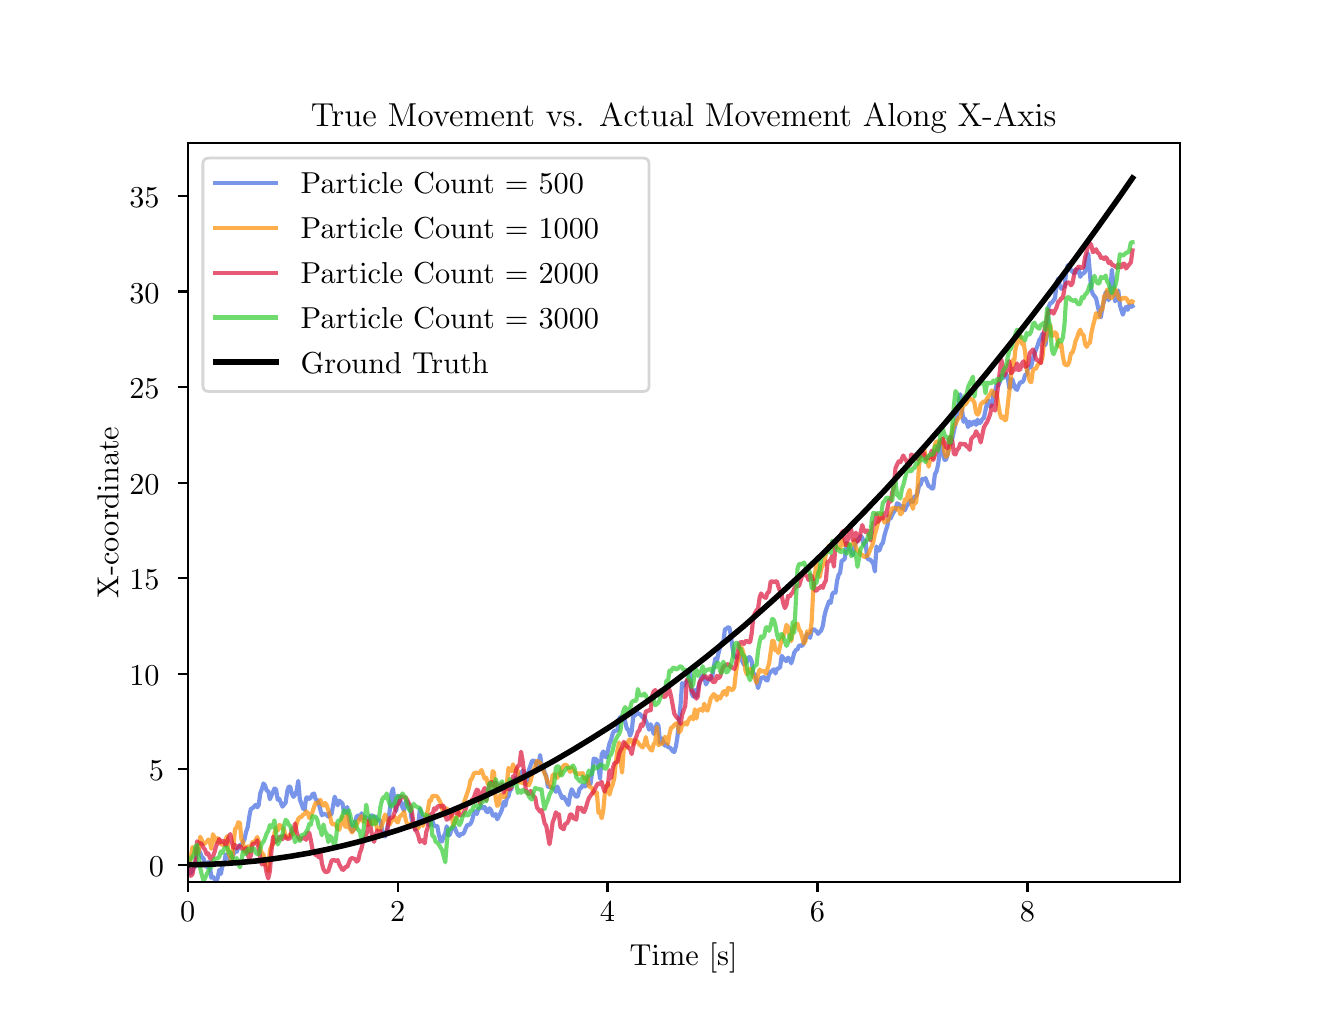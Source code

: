 \begingroup%
\makeatletter%
\begin{pgfpicture}%
\pgfpathrectangle{\pgfpointorigin}{\pgfqpoint{6.4in}{4.8in}}%
\pgfusepath{use as bounding box, clip}%
\begin{pgfscope}%
\pgfsetbuttcap%
\pgfsetmiterjoin%
\definecolor{currentfill}{rgb}{1.0,1.0,1.0}%
\pgfsetfillcolor{currentfill}%
\pgfsetlinewidth{0.0pt}%
\definecolor{currentstroke}{rgb}{1.0,1.0,1.0}%
\pgfsetstrokecolor{currentstroke}%
\pgfsetdash{}{0pt}%
\pgfpathmoveto{\pgfqpoint{0.0in}{0.0in}}%
\pgfpathlineto{\pgfqpoint{6.4in}{0.0in}}%
\pgfpathlineto{\pgfqpoint{6.4in}{4.8in}}%
\pgfpathlineto{\pgfqpoint{0.0in}{4.8in}}%
\pgfpathlineto{\pgfqpoint{0.0in}{0.0in}}%
\pgfpathclose%
\pgfusepath{fill}%
\end{pgfscope}%
\begin{pgfscope}%
\pgfsetbuttcap%
\pgfsetmiterjoin%
\definecolor{currentfill}{rgb}{1.0,1.0,1.0}%
\pgfsetfillcolor{currentfill}%
\pgfsetlinewidth{0.0pt}%
\definecolor{currentstroke}{rgb}{0.0,0.0,0.0}%
\pgfsetstrokecolor{currentstroke}%
\pgfsetstrokeopacity{0.0}%
\pgfsetdash{}{0pt}%
\pgfpathmoveto{\pgfqpoint{0.8in}{0.528in}}%
\pgfpathlineto{\pgfqpoint{5.76in}{0.528in}}%
\pgfpathlineto{\pgfqpoint{5.76in}{4.224in}}%
\pgfpathlineto{\pgfqpoint{0.8in}{4.224in}}%
\pgfpathlineto{\pgfqpoint{0.8in}{0.528in}}%
\pgfpathclose%
\pgfusepath{fill}%
\end{pgfscope}%
\begin{pgfscope}%
\pgfsetbuttcap%
\pgfsetroundjoin%
\definecolor{currentfill}{rgb}{0.0,0.0,0.0}%
\pgfsetfillcolor{currentfill}%
\pgfsetlinewidth{0.803pt}%
\definecolor{currentstroke}{rgb}{0.0,0.0,0.0}%
\pgfsetstrokecolor{currentstroke}%
\pgfsetdash{}{0pt}%
\pgfsys@defobject{currentmarker}{\pgfqpoint{0.0in}{-0.049in}}{\pgfqpoint{0.0in}{0.0in}}{%
\pgfpathmoveto{\pgfqpoint{0.0in}{0.0in}}%
\pgfpathlineto{\pgfqpoint{0.0in}{-0.049in}}%
\pgfusepath{stroke,fill}%
}%
\begin{pgfscope}%
\pgfsys@transformshift{0.8in}{0.528in}%
\pgfsys@useobject{currentmarker}{}%
\end{pgfscope}%
\end{pgfscope}%
\begin{pgfscope}%
\definecolor{textcolor}{rgb}{0.0,0.0,0.0}%
\pgfsetstrokecolor{textcolor}%
\pgfsetfillcolor{textcolor}%
\pgftext[x=0.8in,y=0.431in,,top]{\color{textcolor}\rmfamily\fontsize{11.0}{13.2}\selectfont 0}%
\end{pgfscope}%
\begin{pgfscope}%
\pgfsetbuttcap%
\pgfsetroundjoin%
\definecolor{currentfill}{rgb}{0.0,0.0,0.0}%
\pgfsetfillcolor{currentfill}%
\pgfsetlinewidth{0.803pt}%
\definecolor{currentstroke}{rgb}{0.0,0.0,0.0}%
\pgfsetstrokecolor{currentstroke}%
\pgfsetdash{}{0pt}%
\pgfsys@defobject{currentmarker}{\pgfqpoint{0.0in}{-0.049in}}{\pgfqpoint{0.0in}{0.0in}}{%
\pgfpathmoveto{\pgfqpoint{0.0in}{0.0in}}%
\pgfpathlineto{\pgfqpoint{0.0in}{-0.049in}}%
\pgfusepath{stroke,fill}%
}%
\begin{pgfscope}%
\pgfsys@transformshift{1.85in}{0.528in}%
\pgfsys@useobject{currentmarker}{}%
\end{pgfscope}%
\end{pgfscope}%
\begin{pgfscope}%
\definecolor{textcolor}{rgb}{0.0,0.0,0.0}%
\pgfsetstrokecolor{textcolor}%
\pgfsetfillcolor{textcolor}%
\pgftext[x=1.85in,y=0.431in,,top]{\color{textcolor}\rmfamily\fontsize{11.0}{13.2}\selectfont 2}%
\end{pgfscope}%
\begin{pgfscope}%
\pgfsetbuttcap%
\pgfsetroundjoin%
\definecolor{currentfill}{rgb}{0.0,0.0,0.0}%
\pgfsetfillcolor{currentfill}%
\pgfsetlinewidth{0.803pt}%
\definecolor{currentstroke}{rgb}{0.0,0.0,0.0}%
\pgfsetstrokecolor{currentstroke}%
\pgfsetdash{}{0pt}%
\pgfsys@defobject{currentmarker}{\pgfqpoint{0.0in}{-0.049in}}{\pgfqpoint{0.0in}{0.0in}}{%
\pgfpathmoveto{\pgfqpoint{0.0in}{0.0in}}%
\pgfpathlineto{\pgfqpoint{0.0in}{-0.049in}}%
\pgfusepath{stroke,fill}%
}%
\begin{pgfscope}%
\pgfsys@transformshift{2.899in}{0.528in}%
\pgfsys@useobject{currentmarker}{}%
\end{pgfscope}%
\end{pgfscope}%
\begin{pgfscope}%
\definecolor{textcolor}{rgb}{0.0,0.0,0.0}%
\pgfsetstrokecolor{textcolor}%
\pgfsetfillcolor{textcolor}%
\pgftext[x=2.899in,y=0.431in,,top]{\color{textcolor}\rmfamily\fontsize{11.0}{13.2}\selectfont 4}%
\end{pgfscope}%
\begin{pgfscope}%
\pgfsetbuttcap%
\pgfsetroundjoin%
\definecolor{currentfill}{rgb}{0.0,0.0,0.0}%
\pgfsetfillcolor{currentfill}%
\pgfsetlinewidth{0.803pt}%
\definecolor{currentstroke}{rgb}{0.0,0.0,0.0}%
\pgfsetstrokecolor{currentstroke}%
\pgfsetdash{}{0pt}%
\pgfsys@defobject{currentmarker}{\pgfqpoint{0.0in}{-0.049in}}{\pgfqpoint{0.0in}{0.0in}}{%
\pgfpathmoveto{\pgfqpoint{0.0in}{0.0in}}%
\pgfpathlineto{\pgfqpoint{0.0in}{-0.049in}}%
\pgfusepath{stroke,fill}%
}%
\begin{pgfscope}%
\pgfsys@transformshift{3.949in}{0.528in}%
\pgfsys@useobject{currentmarker}{}%
\end{pgfscope}%
\end{pgfscope}%
\begin{pgfscope}%
\definecolor{textcolor}{rgb}{0.0,0.0,0.0}%
\pgfsetstrokecolor{textcolor}%
\pgfsetfillcolor{textcolor}%
\pgftext[x=3.949in,y=0.431in,,top]{\color{textcolor}\rmfamily\fontsize{11.0}{13.2}\selectfont 6}%
\end{pgfscope}%
\begin{pgfscope}%
\pgfsetbuttcap%
\pgfsetroundjoin%
\definecolor{currentfill}{rgb}{0.0,0.0,0.0}%
\pgfsetfillcolor{currentfill}%
\pgfsetlinewidth{0.803pt}%
\definecolor{currentstroke}{rgb}{0.0,0.0,0.0}%
\pgfsetstrokecolor{currentstroke}%
\pgfsetdash{}{0pt}%
\pgfsys@defobject{currentmarker}{\pgfqpoint{0.0in}{-0.049in}}{\pgfqpoint{0.0in}{0.0in}}{%
\pgfpathmoveto{\pgfqpoint{0.0in}{0.0in}}%
\pgfpathlineto{\pgfqpoint{0.0in}{-0.049in}}%
\pgfusepath{stroke,fill}%
}%
\begin{pgfscope}%
\pgfsys@transformshift{4.999in}{0.528in}%
\pgfsys@useobject{currentmarker}{}%
\end{pgfscope}%
\end{pgfscope}%
\begin{pgfscope}%
\definecolor{textcolor}{rgb}{0.0,0.0,0.0}%
\pgfsetstrokecolor{textcolor}%
\pgfsetfillcolor{textcolor}%
\pgftext[x=4.999in,y=0.431in,,top]{\color{textcolor}\rmfamily\fontsize{11.0}{13.2}\selectfont 8}%
\end{pgfscope}%
\begin{pgfscope}%
\definecolor{textcolor}{rgb}{0.0,0.0,0.0}%
\pgfsetstrokecolor{textcolor}%
\pgfsetfillcolor{textcolor}%
\pgftext[x=3.28in,y=0.227in,,top]{\color{textcolor}\rmfamily\fontsize{11.0}{13.2}\selectfont Time [s]}%
\end{pgfscope}%
\begin{pgfscope}%
\pgfsetbuttcap%
\pgfsetroundjoin%
\definecolor{currentfill}{rgb}{0.0,0.0,0.0}%
\pgfsetfillcolor{currentfill}%
\pgfsetlinewidth{0.803pt}%
\definecolor{currentstroke}{rgb}{0.0,0.0,0.0}%
\pgfsetstrokecolor{currentstroke}%
\pgfsetdash{}{0pt}%
\pgfsys@defobject{currentmarker}{\pgfqpoint{-0.049in}{0.0in}}{\pgfqpoint{-0.0in}{0.0in}}{%
\pgfpathmoveto{\pgfqpoint{-0.0in}{0.0in}}%
\pgfpathlineto{\pgfqpoint{-0.049in}{0.0in}}%
\pgfusepath{stroke,fill}%
}%
\begin{pgfscope}%
\pgfsys@transformshift{0.8in}{0.615in}%
\pgfsys@useobject{currentmarker}{}%
\end{pgfscope}%
\end{pgfscope}%
\begin{pgfscope}%
\definecolor{textcolor}{rgb}{0.0,0.0,0.0}%
\pgfsetstrokecolor{textcolor}%
\pgfsetfillcolor{textcolor}%
\pgftext[x=0.606in, y=0.557in, left, base]{\color{textcolor}\rmfamily\fontsize{11.0}{13.2}\selectfont 0}%
\end{pgfscope}%
\begin{pgfscope}%
\pgfsetbuttcap%
\pgfsetroundjoin%
\definecolor{currentfill}{rgb}{0.0,0.0,0.0}%
\pgfsetfillcolor{currentfill}%
\pgfsetlinewidth{0.803pt}%
\definecolor{currentstroke}{rgb}{0.0,0.0,0.0}%
\pgfsetstrokecolor{currentstroke}%
\pgfsetdash{}{0pt}%
\pgfsys@defobject{currentmarker}{\pgfqpoint{-0.049in}{0.0in}}{\pgfqpoint{-0.0in}{0.0in}}{%
\pgfpathmoveto{\pgfqpoint{-0.0in}{0.0in}}%
\pgfpathlineto{\pgfqpoint{-0.049in}{0.0in}}%
\pgfusepath{stroke,fill}%
}%
\begin{pgfscope}%
\pgfsys@transformshift{0.8in}{1.092in}%
\pgfsys@useobject{currentmarker}{}%
\end{pgfscope}%
\end{pgfscope}%
\begin{pgfscope}%
\definecolor{textcolor}{rgb}{0.0,0.0,0.0}%
\pgfsetstrokecolor{textcolor}%
\pgfsetfillcolor{textcolor}%
\pgftext[x=0.606in, y=1.034in, left, base]{\color{textcolor}\rmfamily\fontsize{11.0}{13.2}\selectfont 5}%
\end{pgfscope}%
\begin{pgfscope}%
\pgfsetbuttcap%
\pgfsetroundjoin%
\definecolor{currentfill}{rgb}{0.0,0.0,0.0}%
\pgfsetfillcolor{currentfill}%
\pgfsetlinewidth{0.803pt}%
\definecolor{currentstroke}{rgb}{0.0,0.0,0.0}%
\pgfsetstrokecolor{currentstroke}%
\pgfsetdash{}{0pt}%
\pgfsys@defobject{currentmarker}{\pgfqpoint{-0.049in}{0.0in}}{\pgfqpoint{-0.0in}{0.0in}}{%
\pgfpathmoveto{\pgfqpoint{-0.0in}{0.0in}}%
\pgfpathlineto{\pgfqpoint{-0.049in}{0.0in}}%
\pgfusepath{stroke,fill}%
}%
\begin{pgfscope}%
\pgfsys@transformshift{0.8in}{1.57in}%
\pgfsys@useobject{currentmarker}{}%
\end{pgfscope}%
\end{pgfscope}%
\begin{pgfscope}%
\definecolor{textcolor}{rgb}{0.0,0.0,0.0}%
\pgfsetstrokecolor{textcolor}%
\pgfsetfillcolor{textcolor}%
\pgftext[x=0.508in, y=1.512in, left, base]{\color{textcolor}\rmfamily\fontsize{11.0}{13.2}\selectfont 10}%
\end{pgfscope}%
\begin{pgfscope}%
\pgfsetbuttcap%
\pgfsetroundjoin%
\definecolor{currentfill}{rgb}{0.0,0.0,0.0}%
\pgfsetfillcolor{currentfill}%
\pgfsetlinewidth{0.803pt}%
\definecolor{currentstroke}{rgb}{0.0,0.0,0.0}%
\pgfsetstrokecolor{currentstroke}%
\pgfsetdash{}{0pt}%
\pgfsys@defobject{currentmarker}{\pgfqpoint{-0.049in}{0.0in}}{\pgfqpoint{-0.0in}{0.0in}}{%
\pgfpathmoveto{\pgfqpoint{-0.0in}{0.0in}}%
\pgfpathlineto{\pgfqpoint{-0.049in}{0.0in}}%
\pgfusepath{stroke,fill}%
}%
\begin{pgfscope}%
\pgfsys@transformshift{0.8in}{2.048in}%
\pgfsys@useobject{currentmarker}{}%
\end{pgfscope}%
\end{pgfscope}%
\begin{pgfscope}%
\definecolor{textcolor}{rgb}{0.0,0.0,0.0}%
\pgfsetstrokecolor{textcolor}%
\pgfsetfillcolor{textcolor}%
\pgftext[x=0.508in, y=1.99in, left, base]{\color{textcolor}\rmfamily\fontsize{11.0}{13.2}\selectfont 15}%
\end{pgfscope}%
\begin{pgfscope}%
\pgfsetbuttcap%
\pgfsetroundjoin%
\definecolor{currentfill}{rgb}{0.0,0.0,0.0}%
\pgfsetfillcolor{currentfill}%
\pgfsetlinewidth{0.803pt}%
\definecolor{currentstroke}{rgb}{0.0,0.0,0.0}%
\pgfsetstrokecolor{currentstroke}%
\pgfsetdash{}{0pt}%
\pgfsys@defobject{currentmarker}{\pgfqpoint{-0.049in}{0.0in}}{\pgfqpoint{-0.0in}{0.0in}}{%
\pgfpathmoveto{\pgfqpoint{-0.0in}{0.0in}}%
\pgfpathlineto{\pgfqpoint{-0.049in}{0.0in}}%
\pgfusepath{stroke,fill}%
}%
\begin{pgfscope}%
\pgfsys@transformshift{0.8in}{2.525in}%
\pgfsys@useobject{currentmarker}{}%
\end{pgfscope}%
\end{pgfscope}%
\begin{pgfscope}%
\definecolor{textcolor}{rgb}{0.0,0.0,0.0}%
\pgfsetstrokecolor{textcolor}%
\pgfsetfillcolor{textcolor}%
\pgftext[x=0.508in, y=2.467in, left, base]{\color{textcolor}\rmfamily\fontsize{11.0}{13.2}\selectfont 20}%
\end{pgfscope}%
\begin{pgfscope}%
\pgfsetbuttcap%
\pgfsetroundjoin%
\definecolor{currentfill}{rgb}{0.0,0.0,0.0}%
\pgfsetfillcolor{currentfill}%
\pgfsetlinewidth{0.803pt}%
\definecolor{currentstroke}{rgb}{0.0,0.0,0.0}%
\pgfsetstrokecolor{currentstroke}%
\pgfsetdash{}{0pt}%
\pgfsys@defobject{currentmarker}{\pgfqpoint{-0.049in}{0.0in}}{\pgfqpoint{-0.0in}{0.0in}}{%
\pgfpathmoveto{\pgfqpoint{-0.0in}{0.0in}}%
\pgfpathlineto{\pgfqpoint{-0.049in}{0.0in}}%
\pgfusepath{stroke,fill}%
}%
\begin{pgfscope}%
\pgfsys@transformshift{0.8in}{3.003in}%
\pgfsys@useobject{currentmarker}{}%
\end{pgfscope}%
\end{pgfscope}%
\begin{pgfscope}%
\definecolor{textcolor}{rgb}{0.0,0.0,0.0}%
\pgfsetstrokecolor{textcolor}%
\pgfsetfillcolor{textcolor}%
\pgftext[x=0.508in, y=2.945in, left, base]{\color{textcolor}\rmfamily\fontsize{11.0}{13.2}\selectfont 25}%
\end{pgfscope}%
\begin{pgfscope}%
\pgfsetbuttcap%
\pgfsetroundjoin%
\definecolor{currentfill}{rgb}{0.0,0.0,0.0}%
\pgfsetfillcolor{currentfill}%
\pgfsetlinewidth{0.803pt}%
\definecolor{currentstroke}{rgb}{0.0,0.0,0.0}%
\pgfsetstrokecolor{currentstroke}%
\pgfsetdash{}{0pt}%
\pgfsys@defobject{currentmarker}{\pgfqpoint{-0.049in}{0.0in}}{\pgfqpoint{-0.0in}{0.0in}}{%
\pgfpathmoveto{\pgfqpoint{-0.0in}{0.0in}}%
\pgfpathlineto{\pgfqpoint{-0.049in}{0.0in}}%
\pgfusepath{stroke,fill}%
}%
\begin{pgfscope}%
\pgfsys@transformshift{0.8in}{3.481in}%
\pgfsys@useobject{currentmarker}{}%
\end{pgfscope}%
\end{pgfscope}%
\begin{pgfscope}%
\definecolor{textcolor}{rgb}{0.0,0.0,0.0}%
\pgfsetstrokecolor{textcolor}%
\pgfsetfillcolor{textcolor}%
\pgftext[x=0.508in, y=3.423in, left, base]{\color{textcolor}\rmfamily\fontsize{11.0}{13.2}\selectfont 30}%
\end{pgfscope}%
\begin{pgfscope}%
\pgfsetbuttcap%
\pgfsetroundjoin%
\definecolor{currentfill}{rgb}{0.0,0.0,0.0}%
\pgfsetfillcolor{currentfill}%
\pgfsetlinewidth{0.803pt}%
\definecolor{currentstroke}{rgb}{0.0,0.0,0.0}%
\pgfsetstrokecolor{currentstroke}%
\pgfsetdash{}{0pt}%
\pgfsys@defobject{currentmarker}{\pgfqpoint{-0.049in}{0.0in}}{\pgfqpoint{-0.0in}{0.0in}}{%
\pgfpathmoveto{\pgfqpoint{-0.0in}{0.0in}}%
\pgfpathlineto{\pgfqpoint{-0.049in}{0.0in}}%
\pgfusepath{stroke,fill}%
}%
\begin{pgfscope}%
\pgfsys@transformshift{0.8in}{3.958in}%
\pgfsys@useobject{currentmarker}{}%
\end{pgfscope}%
\end{pgfscope}%
\begin{pgfscope}%
\definecolor{textcolor}{rgb}{0.0,0.0,0.0}%
\pgfsetstrokecolor{textcolor}%
\pgfsetfillcolor{textcolor}%
\pgftext[x=0.508in, y=3.9in, left, base]{\color{textcolor}\rmfamily\fontsize{11.0}{13.2}\selectfont 35}%
\end{pgfscope}%
\begin{pgfscope}%
\definecolor{textcolor}{rgb}{0.0,0.0,0.0}%
\pgfsetstrokecolor{textcolor}%
\pgfsetfillcolor{textcolor}%
\pgftext[x=0.453in,y=2.376in,,bottom,rotate=90.0]{\color{textcolor}\rmfamily\fontsize{11.0}{13.2}\selectfont X-coordinate}%
\end{pgfscope}%
\begin{pgfscope}%
\pgfpathrectangle{\pgfqpoint{0.8in}{0.528in}}{\pgfqpoint{4.96in}{3.696in}}%
\pgfusepath{clip}%
\pgfsetrectcap%
\pgfsetroundjoin%
\pgfsetlinewidth{1.506pt}%
\definecolor{currentstroke}{rgb}{0.255,0.412,0.882}%
\pgfsetstrokecolor{currentstroke}%
\pgfsetstrokeopacity{0.7}%
\pgfsetdash{}{0pt}%
\pgfpathmoveto{\pgfqpoint{0.8in}{0.623in}}%
\pgfpathlineto{\pgfqpoint{0.808in}{0.585in}}%
\pgfpathlineto{\pgfqpoint{0.816in}{0.572in}}%
\pgfpathlineto{\pgfqpoint{0.824in}{0.586in}}%
\pgfpathlineto{\pgfqpoint{0.832in}{0.604in}}%
\pgfpathlineto{\pgfqpoint{0.839in}{0.604in}}%
\pgfpathlineto{\pgfqpoint{0.847in}{0.7in}}%
\pgfpathlineto{\pgfqpoint{0.855in}{0.691in}}%
\pgfpathlineto{\pgfqpoint{0.863in}{0.673in}}%
\pgfpathlineto{\pgfqpoint{0.871in}{0.652in}}%
\pgfpathlineto{\pgfqpoint{0.879in}{0.647in}}%
\pgfpathlineto{\pgfqpoint{0.887in}{0.62in}}%
\pgfpathlineto{\pgfqpoint{0.895in}{0.603in}}%
\pgfpathlineto{\pgfqpoint{0.903in}{0.628in}}%
\pgfpathlineto{\pgfqpoint{0.911in}{0.614in}}%
\pgfpathlineto{\pgfqpoint{0.918in}{0.55in}}%
\pgfpathlineto{\pgfqpoint{0.926in}{0.555in}}%
\pgfpathlineto{\pgfqpoint{0.934in}{0.543in}}%
\pgfpathlineto{\pgfqpoint{0.942in}{0.528in}}%
\pgfpathlineto{\pgfqpoint{0.95in}{0.549in}}%
\pgfpathlineto{\pgfqpoint{0.958in}{0.589in}}%
\pgfpathlineto{\pgfqpoint{0.966in}{0.569in}}%
\pgfpathlineto{\pgfqpoint{0.974in}{0.611in}}%
\pgfpathlineto{\pgfqpoint{0.982in}{0.617in}}%
\pgfpathlineto{\pgfqpoint{0.99in}{0.666in}}%
\pgfpathlineto{\pgfqpoint{0.997in}{0.655in}}%
\pgfpathlineto{\pgfqpoint{1.005in}{0.647in}}%
\pgfpathlineto{\pgfqpoint{1.013in}{0.649in}}%
\pgfpathlineto{\pgfqpoint{1.021in}{0.642in}}%
\pgfpathlineto{\pgfqpoint{1.037in}{0.689in}}%
\pgfpathlineto{\pgfqpoint{1.045in}{0.679in}}%
\pgfpathlineto{\pgfqpoint{1.053in}{0.701in}}%
\pgfpathlineto{\pgfqpoint{1.061in}{0.713in}}%
\pgfpathlineto{\pgfqpoint{1.069in}{0.715in}}%
\pgfpathlineto{\pgfqpoint{1.076in}{0.726in}}%
\pgfpathlineto{\pgfqpoint{1.084in}{0.742in}}%
\pgfpathlineto{\pgfqpoint{1.092in}{0.779in}}%
\pgfpathlineto{\pgfqpoint{1.1in}{0.802in}}%
\pgfpathlineto{\pgfqpoint{1.108in}{0.855in}}%
\pgfpathlineto{\pgfqpoint{1.116in}{0.895in}}%
\pgfpathlineto{\pgfqpoint{1.124in}{0.897in}}%
\pgfpathlineto{\pgfqpoint{1.14in}{0.914in}}%
\pgfpathlineto{\pgfqpoint{1.148in}{0.902in}}%
\pgfpathlineto{\pgfqpoint{1.155in}{0.912in}}%
\pgfpathlineto{\pgfqpoint{1.163in}{0.972in}}%
\pgfpathlineto{\pgfqpoint{1.171in}{0.993in}}%
\pgfpathlineto{\pgfqpoint{1.179in}{1.021in}}%
\pgfpathlineto{\pgfqpoint{1.187in}{1.011in}}%
\pgfpathlineto{\pgfqpoint{1.195in}{0.985in}}%
\pgfpathlineto{\pgfqpoint{1.203in}{0.983in}}%
\pgfpathlineto{\pgfqpoint{1.211in}{0.942in}}%
\pgfpathlineto{\pgfqpoint{1.227in}{0.979in}}%
\pgfpathlineto{\pgfqpoint{1.234in}{0.996in}}%
\pgfpathlineto{\pgfqpoint{1.242in}{0.991in}}%
\pgfpathlineto{\pgfqpoint{1.25in}{0.94in}}%
\pgfpathlineto{\pgfqpoint{1.258in}{0.944in}}%
\pgfpathlineto{\pgfqpoint{1.274in}{0.905in}}%
\pgfpathlineto{\pgfqpoint{1.29in}{0.926in}}%
\pgfpathlineto{\pgfqpoint{1.298in}{0.983in}}%
\pgfpathlineto{\pgfqpoint{1.306in}{1.006in}}%
\pgfpathlineto{\pgfqpoint{1.313in}{1.004in}}%
\pgfpathlineto{\pgfqpoint{1.321in}{0.969in}}%
\pgfpathlineto{\pgfqpoint{1.329in}{0.954in}}%
\pgfpathlineto{\pgfqpoint{1.337in}{0.964in}}%
\pgfpathlineto{\pgfqpoint{1.345in}{0.985in}}%
\pgfpathlineto{\pgfqpoint{1.353in}{1.034in}}%
\pgfpathlineto{\pgfqpoint{1.361in}{0.94in}}%
\pgfpathlineto{\pgfqpoint{1.369in}{0.92in}}%
\pgfpathlineto{\pgfqpoint{1.377in}{0.896in}}%
\pgfpathlineto{\pgfqpoint{1.385in}{0.89in}}%
\pgfpathlineto{\pgfqpoint{1.392in}{0.948in}}%
\pgfpathlineto{\pgfqpoint{1.4in}{0.953in}}%
\pgfpathlineto{\pgfqpoint{1.408in}{0.944in}}%
\pgfpathlineto{\pgfqpoint{1.416in}{0.951in}}%
\pgfpathlineto{\pgfqpoint{1.424in}{0.967in}}%
\pgfpathlineto{\pgfqpoint{1.432in}{0.971in}}%
\pgfpathlineto{\pgfqpoint{1.44in}{0.941in}}%
\pgfpathlineto{\pgfqpoint{1.448in}{0.937in}}%
\pgfpathlineto{\pgfqpoint{1.456in}{0.917in}}%
\pgfpathlineto{\pgfqpoint{1.471in}{0.862in}}%
\pgfpathlineto{\pgfqpoint{1.479in}{0.871in}}%
\pgfpathlineto{\pgfqpoint{1.487in}{0.866in}}%
\pgfpathlineto{\pgfqpoint{1.495in}{0.866in}}%
\pgfpathlineto{\pgfqpoint{1.503in}{0.855in}}%
\pgfpathlineto{\pgfqpoint{1.511in}{0.875in}}%
\pgfpathlineto{\pgfqpoint{1.519in}{0.867in}}%
\pgfpathlineto{\pgfqpoint{1.535in}{0.955in}}%
\pgfpathlineto{\pgfqpoint{1.55in}{0.912in}}%
\pgfpathlineto{\pgfqpoint{1.558in}{0.935in}}%
\pgfpathlineto{\pgfqpoint{1.574in}{0.921in}}%
\pgfpathlineto{\pgfqpoint{1.582in}{0.874in}}%
\pgfpathlineto{\pgfqpoint{1.598in}{0.903in}}%
\pgfpathlineto{\pgfqpoint{1.606in}{0.848in}}%
\pgfpathlineto{\pgfqpoint{1.614in}{0.808in}}%
\pgfpathlineto{\pgfqpoint{1.622in}{0.782in}}%
\pgfpathlineto{\pgfqpoint{1.629in}{0.788in}}%
\pgfpathlineto{\pgfqpoint{1.637in}{0.831in}}%
\pgfpathlineto{\pgfqpoint{1.645in}{0.856in}}%
\pgfpathlineto{\pgfqpoint{1.653in}{0.861in}}%
\pgfpathlineto{\pgfqpoint{1.661in}{0.842in}}%
\pgfpathlineto{\pgfqpoint{1.669in}{0.872in}}%
\pgfpathlineto{\pgfqpoint{1.677in}{0.847in}}%
\pgfpathlineto{\pgfqpoint{1.685in}{0.855in}}%
\pgfpathlineto{\pgfqpoint{1.693in}{0.846in}}%
\pgfpathlineto{\pgfqpoint{1.701in}{0.846in}}%
\pgfpathlineto{\pgfqpoint{1.708in}{0.84in}}%
\pgfpathlineto{\pgfqpoint{1.716in}{0.86in}}%
\pgfpathlineto{\pgfqpoint{1.724in}{0.861in}}%
\pgfpathlineto{\pgfqpoint{1.732in}{0.849in}}%
\pgfpathlineto{\pgfqpoint{1.74in}{0.855in}}%
\pgfpathlineto{\pgfqpoint{1.748in}{0.836in}}%
\pgfpathlineto{\pgfqpoint{1.756in}{0.837in}}%
\pgfpathlineto{\pgfqpoint{1.764in}{0.833in}}%
\pgfpathlineto{\pgfqpoint{1.772in}{0.789in}}%
\pgfpathlineto{\pgfqpoint{1.78in}{0.766in}}%
\pgfpathlineto{\pgfqpoint{1.787in}{0.756in}}%
\pgfpathlineto{\pgfqpoint{1.795in}{0.772in}}%
\pgfpathlineto{\pgfqpoint{1.811in}{0.892in}}%
\pgfpathlineto{\pgfqpoint{1.819in}{0.974in}}%
\pgfpathlineto{\pgfqpoint{1.827in}{0.996in}}%
\pgfpathlineto{\pgfqpoint{1.835in}{0.913in}}%
\pgfpathlineto{\pgfqpoint{1.843in}{0.884in}}%
\pgfpathlineto{\pgfqpoint{1.851in}{0.96in}}%
\pgfpathlineto{\pgfqpoint{1.859in}{0.953in}}%
\pgfpathlineto{\pgfqpoint{1.866in}{0.925in}}%
\pgfpathlineto{\pgfqpoint{1.874in}{0.901in}}%
\pgfpathlineto{\pgfqpoint{1.882in}{0.886in}}%
\pgfpathlineto{\pgfqpoint{1.89in}{0.93in}}%
\pgfpathlineto{\pgfqpoint{1.898in}{0.928in}}%
\pgfpathlineto{\pgfqpoint{1.906in}{0.904in}}%
\pgfpathlineto{\pgfqpoint{1.914in}{0.885in}}%
\pgfpathlineto{\pgfqpoint{1.922in}{0.829in}}%
\pgfpathlineto{\pgfqpoint{1.93in}{0.824in}}%
\pgfpathlineto{\pgfqpoint{1.938in}{0.791in}}%
\pgfpathlineto{\pgfqpoint{1.953in}{0.811in}}%
\pgfpathlineto{\pgfqpoint{1.961in}{0.894in}}%
\pgfpathlineto{\pgfqpoint{1.969in}{0.872in}}%
\pgfpathlineto{\pgfqpoint{1.977in}{0.82in}}%
\pgfpathlineto{\pgfqpoint{1.985in}{0.845in}}%
\pgfpathlineto{\pgfqpoint{1.993in}{0.853in}}%
\pgfpathlineto{\pgfqpoint{2.001in}{0.827in}}%
\pgfpathlineto{\pgfqpoint{2.009in}{0.812in}}%
\pgfpathlineto{\pgfqpoint{2.016in}{0.83in}}%
\pgfpathlineto{\pgfqpoint{2.024in}{0.833in}}%
\pgfpathlineto{\pgfqpoint{2.032in}{0.808in}}%
\pgfpathlineto{\pgfqpoint{2.048in}{0.809in}}%
\pgfpathlineto{\pgfqpoint{2.056in}{0.763in}}%
\pgfpathlineto{\pgfqpoint{2.064in}{0.736in}}%
\pgfpathlineto{\pgfqpoint{2.072in}{0.731in}}%
\pgfpathlineto{\pgfqpoint{2.08in}{0.757in}}%
\pgfpathlineto{\pgfqpoint{2.088in}{0.772in}}%
\pgfpathlineto{\pgfqpoint{2.095in}{0.807in}}%
\pgfpathlineto{\pgfqpoint{2.103in}{0.762in}}%
\pgfpathlineto{\pgfqpoint{2.111in}{0.765in}}%
\pgfpathlineto{\pgfqpoint{2.119in}{0.792in}}%
\pgfpathlineto{\pgfqpoint{2.127in}{0.805in}}%
\pgfpathlineto{\pgfqpoint{2.135in}{0.802in}}%
\pgfpathlineto{\pgfqpoint{2.143in}{0.78in}}%
\pgfpathlineto{\pgfqpoint{2.151in}{0.765in}}%
\pgfpathlineto{\pgfqpoint{2.159in}{0.759in}}%
\pgfpathlineto{\pgfqpoint{2.167in}{0.77in}}%
\pgfpathlineto{\pgfqpoint{2.174in}{0.767in}}%
\pgfpathlineto{\pgfqpoint{2.182in}{0.776in}}%
\pgfpathlineto{\pgfqpoint{2.19in}{0.797in}}%
\pgfpathlineto{\pgfqpoint{2.198in}{0.813in}}%
\pgfpathlineto{\pgfqpoint{2.206in}{0.814in}}%
\pgfpathlineto{\pgfqpoint{2.214in}{0.819in}}%
\pgfpathlineto{\pgfqpoint{2.222in}{0.836in}}%
\pgfpathlineto{\pgfqpoint{2.23in}{0.868in}}%
\pgfpathlineto{\pgfqpoint{2.238in}{0.882in}}%
\pgfpathlineto{\pgfqpoint{2.246in}{0.868in}}%
\pgfpathlineto{\pgfqpoint{2.253in}{0.892in}}%
\pgfpathlineto{\pgfqpoint{2.261in}{0.897in}}%
\pgfpathlineto{\pgfqpoint{2.269in}{0.909in}}%
\pgfpathlineto{\pgfqpoint{2.277in}{0.897in}}%
\pgfpathlineto{\pgfqpoint{2.285in}{0.904in}}%
\pgfpathlineto{\pgfqpoint{2.293in}{0.881in}}%
\pgfpathlineto{\pgfqpoint{2.301in}{0.878in}}%
\pgfpathlineto{\pgfqpoint{2.309in}{0.897in}}%
\pgfpathlineto{\pgfqpoint{2.317in}{0.887in}}%
\pgfpathlineto{\pgfqpoint{2.325in}{0.862in}}%
\pgfpathlineto{\pgfqpoint{2.332in}{0.859in}}%
\pgfpathlineto{\pgfqpoint{2.34in}{0.868in}}%
\pgfpathlineto{\pgfqpoint{2.348in}{0.842in}}%
\pgfpathlineto{\pgfqpoint{2.364in}{0.873in}}%
\pgfpathlineto{\pgfqpoint{2.372in}{0.892in}}%
\pgfpathlineto{\pgfqpoint{2.38in}{0.929in}}%
\pgfpathlineto{\pgfqpoint{2.388in}{0.91in}}%
\pgfpathlineto{\pgfqpoint{2.396in}{0.947in}}%
\pgfpathlineto{\pgfqpoint{2.404in}{0.957in}}%
\pgfpathlineto{\pgfqpoint{2.411in}{0.985in}}%
\pgfpathlineto{\pgfqpoint{2.419in}{0.994in}}%
\pgfpathlineto{\pgfqpoint{2.427in}{1.034in}}%
\pgfpathlineto{\pgfqpoint{2.435in}{1.042in}}%
\pgfpathlineto{\pgfqpoint{2.443in}{1.052in}}%
\pgfpathlineto{\pgfqpoint{2.451in}{1.048in}}%
\pgfpathlineto{\pgfqpoint{2.467in}{1.072in}}%
\pgfpathlineto{\pgfqpoint{2.475in}{1.085in}}%
\pgfpathlineto{\pgfqpoint{2.483in}{1.078in}}%
\pgfpathlineto{\pgfqpoint{2.49in}{1.017in}}%
\pgfpathlineto{\pgfqpoint{2.498in}{1.037in}}%
\pgfpathlineto{\pgfqpoint{2.506in}{1.088in}}%
\pgfpathlineto{\pgfqpoint{2.522in}{1.134in}}%
\pgfpathlineto{\pgfqpoint{2.53in}{1.135in}}%
\pgfpathlineto{\pgfqpoint{2.538in}{1.131in}}%
\pgfpathlineto{\pgfqpoint{2.546in}{1.104in}}%
\pgfpathlineto{\pgfqpoint{2.554in}{1.11in}}%
\pgfpathlineto{\pgfqpoint{2.562in}{1.163in}}%
\pgfpathlineto{\pgfqpoint{2.569in}{1.116in}}%
\pgfpathlineto{\pgfqpoint{2.577in}{1.107in}}%
\pgfpathlineto{\pgfqpoint{2.585in}{1.074in}}%
\pgfpathlineto{\pgfqpoint{2.593in}{1.058in}}%
\pgfpathlineto{\pgfqpoint{2.601in}{1.004in}}%
\pgfpathlineto{\pgfqpoint{2.609in}{1.004in}}%
\pgfpathlineto{\pgfqpoint{2.617in}{1.001in}}%
\pgfpathlineto{\pgfqpoint{2.625in}{0.997in}}%
\pgfpathlineto{\pgfqpoint{2.633in}{0.996in}}%
\pgfpathlineto{\pgfqpoint{2.641in}{0.979in}}%
\pgfpathlineto{\pgfqpoint{2.648in}{1.006in}}%
\pgfpathlineto{\pgfqpoint{2.672in}{0.948in}}%
\pgfpathlineto{\pgfqpoint{2.68in}{0.955in}}%
\pgfpathlineto{\pgfqpoint{2.688in}{0.942in}}%
\pgfpathlineto{\pgfqpoint{2.696in}{0.927in}}%
\pgfpathlineto{\pgfqpoint{2.704in}{0.913in}}%
\pgfpathlineto{\pgfqpoint{2.712in}{0.963in}}%
\pgfpathlineto{\pgfqpoint{2.72in}{0.992in}}%
\pgfpathlineto{\pgfqpoint{2.735in}{0.963in}}%
\pgfpathlineto{\pgfqpoint{2.743in}{0.954in}}%
\pgfpathlineto{\pgfqpoint{2.751in}{0.958in}}%
\pgfpathlineto{\pgfqpoint{2.759in}{0.994in}}%
\pgfpathlineto{\pgfqpoint{2.767in}{0.999in}}%
\pgfpathlineto{\pgfqpoint{2.775in}{1.012in}}%
\pgfpathlineto{\pgfqpoint{2.783in}{1.005in}}%
\pgfpathlineto{\pgfqpoint{2.791in}{1.01in}}%
\pgfpathlineto{\pgfqpoint{2.799in}{1.026in}}%
\pgfpathlineto{\pgfqpoint{2.806in}{1.056in}}%
\pgfpathlineto{\pgfqpoint{2.814in}{1.018in}}%
\pgfpathlineto{\pgfqpoint{2.822in}{1.074in}}%
\pgfpathlineto{\pgfqpoint{2.83in}{1.145in}}%
\pgfpathlineto{\pgfqpoint{2.838in}{1.144in}}%
\pgfpathlineto{\pgfqpoint{2.846in}{1.139in}}%
\pgfpathlineto{\pgfqpoint{2.854in}{1.103in}}%
\pgfpathlineto{\pgfqpoint{2.862in}{1.044in}}%
\pgfpathlineto{\pgfqpoint{2.87in}{1.166in}}%
\pgfpathlineto{\pgfqpoint{2.878in}{1.181in}}%
\pgfpathlineto{\pgfqpoint{2.885in}{1.16in}}%
\pgfpathlineto{\pgfqpoint{2.893in}{1.151in}}%
\pgfpathlineto{\pgfqpoint{2.909in}{1.221in}}%
\pgfpathlineto{\pgfqpoint{2.917in}{1.24in}}%
\pgfpathlineto{\pgfqpoint{2.925in}{1.27in}}%
\pgfpathlineto{\pgfqpoint{2.933in}{1.285in}}%
\pgfpathlineto{\pgfqpoint{2.941in}{1.284in}}%
\pgfpathlineto{\pgfqpoint{2.949in}{1.289in}}%
\pgfpathlineto{\pgfqpoint{2.957in}{1.343in}}%
\pgfpathlineto{\pgfqpoint{2.964in}{1.354in}}%
\pgfpathlineto{\pgfqpoint{2.972in}{1.355in}}%
\pgfpathlineto{\pgfqpoint{2.98in}{1.355in}}%
\pgfpathlineto{\pgfqpoint{2.988in}{1.328in}}%
\pgfpathlineto{\pgfqpoint{2.996in}{1.294in}}%
\pgfpathlineto{\pgfqpoint{3.004in}{1.29in}}%
\pgfpathlineto{\pgfqpoint{3.012in}{1.26in}}%
\pgfpathlineto{\pgfqpoint{3.02in}{1.281in}}%
\pgfpathlineto{\pgfqpoint{3.028in}{1.358in}}%
\pgfpathlineto{\pgfqpoint{3.036in}{1.359in}}%
\pgfpathlineto{\pgfqpoint{3.043in}{1.385in}}%
\pgfpathlineto{\pgfqpoint{3.051in}{1.369in}}%
\pgfpathlineto{\pgfqpoint{3.059in}{1.369in}}%
\pgfpathlineto{\pgfqpoint{3.067in}{1.362in}}%
\pgfpathlineto{\pgfqpoint{3.075in}{1.351in}}%
\pgfpathlineto{\pgfqpoint{3.083in}{1.357in}}%
\pgfpathlineto{\pgfqpoint{3.091in}{1.333in}}%
\pgfpathlineto{\pgfqpoint{3.099in}{1.316in}}%
\pgfpathlineto{\pgfqpoint{3.107in}{1.29in}}%
\pgfpathlineto{\pgfqpoint{3.115in}{1.317in}}%
\pgfpathlineto{\pgfqpoint{3.122in}{1.299in}}%
\pgfpathlineto{\pgfqpoint{3.13in}{1.269in}}%
\pgfpathlineto{\pgfqpoint{3.146in}{1.32in}}%
\pgfpathlineto{\pgfqpoint{3.154in}{1.31in}}%
\pgfpathlineto{\pgfqpoint{3.162in}{1.223in}}%
\pgfpathlineto{\pgfqpoint{3.17in}{1.247in}}%
\pgfpathlineto{\pgfqpoint{3.186in}{1.21in}}%
\pgfpathlineto{\pgfqpoint{3.194in}{1.216in}}%
\pgfpathlineto{\pgfqpoint{3.201in}{1.204in}}%
\pgfpathlineto{\pgfqpoint{3.209in}{1.201in}}%
\pgfpathlineto{\pgfqpoint{3.217in}{1.194in}}%
\pgfpathlineto{\pgfqpoint{3.225in}{1.183in}}%
\pgfpathlineto{\pgfqpoint{3.233in}{1.178in}}%
\pgfpathlineto{\pgfqpoint{3.241in}{1.206in}}%
\pgfpathlineto{\pgfqpoint{3.249in}{1.255in}}%
\pgfpathlineto{\pgfqpoint{3.265in}{1.421in}}%
\pgfpathlineto{\pgfqpoint{3.272in}{1.523in}}%
\pgfpathlineto{\pgfqpoint{3.28in}{1.507in}}%
\pgfpathlineto{\pgfqpoint{3.288in}{1.525in}}%
\pgfpathlineto{\pgfqpoint{3.296in}{1.532in}}%
\pgfpathlineto{\pgfqpoint{3.304in}{1.536in}}%
\pgfpathlineto{\pgfqpoint{3.312in}{1.586in}}%
\pgfpathlineto{\pgfqpoint{3.32in}{1.47in}}%
\pgfpathlineto{\pgfqpoint{3.328in}{1.455in}}%
\pgfpathlineto{\pgfqpoint{3.336in}{1.489in}}%
\pgfpathlineto{\pgfqpoint{3.344in}{1.454in}}%
\pgfpathlineto{\pgfqpoint{3.351in}{1.496in}}%
\pgfpathlineto{\pgfqpoint{3.367in}{1.546in}}%
\pgfpathlineto{\pgfqpoint{3.375in}{1.561in}}%
\pgfpathlineto{\pgfqpoint{3.383in}{1.558in}}%
\pgfpathlineto{\pgfqpoint{3.391in}{1.516in}}%
\pgfpathlineto{\pgfqpoint{3.407in}{1.545in}}%
\pgfpathlineto{\pgfqpoint{3.415in}{1.543in}}%
\pgfpathlineto{\pgfqpoint{3.423in}{1.558in}}%
\pgfpathlineto{\pgfqpoint{3.438in}{1.646in}}%
\pgfpathlineto{\pgfqpoint{3.446in}{1.633in}}%
\pgfpathlineto{\pgfqpoint{3.454in}{1.672in}}%
\pgfpathlineto{\pgfqpoint{3.462in}{1.702in}}%
\pgfpathlineto{\pgfqpoint{3.47in}{1.726in}}%
\pgfpathlineto{\pgfqpoint{3.478in}{1.726in}}%
\pgfpathlineto{\pgfqpoint{3.486in}{1.791in}}%
\pgfpathlineto{\pgfqpoint{3.494in}{1.795in}}%
\pgfpathlineto{\pgfqpoint{3.502in}{1.802in}}%
\pgfpathlineto{\pgfqpoint{3.509in}{1.8in}}%
\pgfpathlineto{\pgfqpoint{3.517in}{1.753in}}%
\pgfpathlineto{\pgfqpoint{3.525in}{1.694in}}%
\pgfpathlineto{\pgfqpoint{3.533in}{1.653in}}%
\pgfpathlineto{\pgfqpoint{3.541in}{1.652in}}%
\pgfpathlineto{\pgfqpoint{3.549in}{1.655in}}%
\pgfpathlineto{\pgfqpoint{3.557in}{1.66in}}%
\pgfpathlineto{\pgfqpoint{3.565in}{1.654in}}%
\pgfpathlineto{\pgfqpoint{3.573in}{1.632in}}%
\pgfpathlineto{\pgfqpoint{3.581in}{1.615in}}%
\pgfpathlineto{\pgfqpoint{3.596in}{1.629in}}%
\pgfpathlineto{\pgfqpoint{3.604in}{1.652in}}%
\pgfpathlineto{\pgfqpoint{3.612in}{1.652in}}%
\pgfpathlineto{\pgfqpoint{3.62in}{1.631in}}%
\pgfpathlineto{\pgfqpoint{3.628in}{1.571in}}%
\pgfpathlineto{\pgfqpoint{3.636in}{1.566in}}%
\pgfpathlineto{\pgfqpoint{3.652in}{1.498in}}%
\pgfpathlineto{\pgfqpoint{3.667in}{1.548in}}%
\pgfpathlineto{\pgfqpoint{3.675in}{1.551in}}%
\pgfpathlineto{\pgfqpoint{3.683in}{1.553in}}%
\pgfpathlineto{\pgfqpoint{3.691in}{1.538in}}%
\pgfpathlineto{\pgfqpoint{3.699in}{1.536in}}%
\pgfpathlineto{\pgfqpoint{3.707in}{1.567in}}%
\pgfpathlineto{\pgfqpoint{3.715in}{1.579in}}%
\pgfpathlineto{\pgfqpoint{3.731in}{1.592in}}%
\pgfpathlineto{\pgfqpoint{3.739in}{1.571in}}%
\pgfpathlineto{\pgfqpoint{3.746in}{1.594in}}%
\pgfpathlineto{\pgfqpoint{3.754in}{1.596in}}%
\pgfpathlineto{\pgfqpoint{3.762in}{1.602in}}%
\pgfpathlineto{\pgfqpoint{3.77in}{1.659in}}%
\pgfpathlineto{\pgfqpoint{3.786in}{1.638in}}%
\pgfpathlineto{\pgfqpoint{3.794in}{1.633in}}%
\pgfpathlineto{\pgfqpoint{3.802in}{1.65in}}%
\pgfpathlineto{\pgfqpoint{3.81in}{1.64in}}%
\pgfpathlineto{\pgfqpoint{3.818in}{1.622in}}%
\pgfpathlineto{\pgfqpoint{3.825in}{1.644in}}%
\pgfpathlineto{\pgfqpoint{3.833in}{1.676in}}%
\pgfpathlineto{\pgfqpoint{3.841in}{1.688in}}%
\pgfpathlineto{\pgfqpoint{3.849in}{1.692in}}%
\pgfpathlineto{\pgfqpoint{3.857in}{1.71in}}%
\pgfpathlineto{\pgfqpoint{3.865in}{1.711in}}%
\pgfpathlineto{\pgfqpoint{3.873in}{1.709in}}%
\pgfpathlineto{\pgfqpoint{3.881in}{1.724in}}%
\pgfpathlineto{\pgfqpoint{3.889in}{1.749in}}%
\pgfpathlineto{\pgfqpoint{3.897in}{1.769in}}%
\pgfpathlineto{\pgfqpoint{3.904in}{1.761in}}%
\pgfpathlineto{\pgfqpoint{3.912in}{1.749in}}%
\pgfpathlineto{\pgfqpoint{3.92in}{1.786in}}%
\pgfpathlineto{\pgfqpoint{3.928in}{1.793in}}%
\pgfpathlineto{\pgfqpoint{3.936in}{1.788in}}%
\pgfpathlineto{\pgfqpoint{3.944in}{1.781in}}%
\pgfpathlineto{\pgfqpoint{3.952in}{1.769in}}%
\pgfpathlineto{\pgfqpoint{3.968in}{1.787in}}%
\pgfpathlineto{\pgfqpoint{3.976in}{1.81in}}%
\pgfpathlineto{\pgfqpoint{3.983in}{1.855in}}%
\pgfpathlineto{\pgfqpoint{3.991in}{1.887in}}%
\pgfpathlineto{\pgfqpoint{4.007in}{1.932in}}%
\pgfpathlineto{\pgfqpoint{4.015in}{1.924in}}%
\pgfpathlineto{\pgfqpoint{4.023in}{1.967in}}%
\pgfpathlineto{\pgfqpoint{4.031in}{1.978in}}%
\pgfpathlineto{\pgfqpoint{4.039in}{1.974in}}%
\pgfpathlineto{\pgfqpoint{4.047in}{2.035in}}%
\pgfpathlineto{\pgfqpoint{4.055in}{2.065in}}%
\pgfpathlineto{\pgfqpoint{4.062in}{2.074in}}%
\pgfpathlineto{\pgfqpoint{4.07in}{2.134in}}%
\pgfpathlineto{\pgfqpoint{4.078in}{2.138in}}%
\pgfpathlineto{\pgfqpoint{4.086in}{2.146in}}%
\pgfpathlineto{\pgfqpoint{4.094in}{2.223in}}%
\pgfpathlineto{\pgfqpoint{4.102in}{2.211in}}%
\pgfpathlineto{\pgfqpoint{4.11in}{2.192in}}%
\pgfpathlineto{\pgfqpoint{4.118in}{2.18in}}%
\pgfpathlineto{\pgfqpoint{4.126in}{2.163in}}%
\pgfpathlineto{\pgfqpoint{4.134in}{2.207in}}%
\pgfpathlineto{\pgfqpoint{4.141in}{2.225in}}%
\pgfpathlineto{\pgfqpoint{4.149in}{2.237in}}%
\pgfpathlineto{\pgfqpoint{4.157in}{2.244in}}%
\pgfpathlineto{\pgfqpoint{4.165in}{2.258in}}%
\pgfpathlineto{\pgfqpoint{4.173in}{2.25in}}%
\pgfpathlineto{\pgfqpoint{4.181in}{2.213in}}%
\pgfpathlineto{\pgfqpoint{4.189in}{2.237in}}%
\pgfpathlineto{\pgfqpoint{4.197in}{2.148in}}%
\pgfpathlineto{\pgfqpoint{4.205in}{2.141in}}%
\pgfpathlineto{\pgfqpoint{4.213in}{2.14in}}%
\pgfpathlineto{\pgfqpoint{4.228in}{2.121in}}%
\pgfpathlineto{\pgfqpoint{4.236in}{2.081in}}%
\pgfpathlineto{\pgfqpoint{4.244in}{2.206in}}%
\pgfpathlineto{\pgfqpoint{4.252in}{2.184in}}%
\pgfpathlineto{\pgfqpoint{4.26in}{2.189in}}%
\pgfpathlineto{\pgfqpoint{4.268in}{2.215in}}%
\pgfpathlineto{\pgfqpoint{4.276in}{2.224in}}%
\pgfpathlineto{\pgfqpoint{4.284in}{2.262in}}%
\pgfpathlineto{\pgfqpoint{4.292in}{2.29in}}%
\pgfpathlineto{\pgfqpoint{4.299in}{2.31in}}%
\pgfpathlineto{\pgfqpoint{4.307in}{2.358in}}%
\pgfpathlineto{\pgfqpoint{4.315in}{2.346in}}%
\pgfpathlineto{\pgfqpoint{4.323in}{2.366in}}%
\pgfpathlineto{\pgfqpoint{4.339in}{2.391in}}%
\pgfpathlineto{\pgfqpoint{4.347in}{2.422in}}%
\pgfpathlineto{\pgfqpoint{4.355in}{2.418in}}%
\pgfpathlineto{\pgfqpoint{4.363in}{2.409in}}%
\pgfpathlineto{\pgfqpoint{4.371in}{2.396in}}%
\pgfpathlineto{\pgfqpoint{4.378in}{2.409in}}%
\pgfpathlineto{\pgfqpoint{4.386in}{2.387in}}%
\pgfpathlineto{\pgfqpoint{4.394in}{2.406in}}%
\pgfpathlineto{\pgfqpoint{4.418in}{2.439in}}%
\pgfpathlineto{\pgfqpoint{4.426in}{2.428in}}%
\pgfpathlineto{\pgfqpoint{4.434in}{2.456in}}%
\pgfpathlineto{\pgfqpoint{4.442in}{2.457in}}%
\pgfpathlineto{\pgfqpoint{4.449in}{2.472in}}%
\pgfpathlineto{\pgfqpoint{4.457in}{2.512in}}%
\pgfpathlineto{\pgfqpoint{4.465in}{2.515in}}%
\pgfpathlineto{\pgfqpoint{4.473in}{2.544in}}%
\pgfpathlineto{\pgfqpoint{4.481in}{2.539in}}%
\pgfpathlineto{\pgfqpoint{4.489in}{2.548in}}%
\pgfpathlineto{\pgfqpoint{4.505in}{2.506in}}%
\pgfpathlineto{\pgfqpoint{4.513in}{2.506in}}%
\pgfpathlineto{\pgfqpoint{4.521in}{2.494in}}%
\pgfpathlineto{\pgfqpoint{4.528in}{2.498in}}%
\pgfpathlineto{\pgfqpoint{4.536in}{2.567in}}%
\pgfpathlineto{\pgfqpoint{4.544in}{2.581in}}%
\pgfpathlineto{\pgfqpoint{4.552in}{2.615in}}%
\pgfpathlineto{\pgfqpoint{4.56in}{2.677in}}%
\pgfpathlineto{\pgfqpoint{4.568in}{2.707in}}%
\pgfpathlineto{\pgfqpoint{4.584in}{2.639in}}%
\pgfpathlineto{\pgfqpoint{4.592in}{2.641in}}%
\pgfpathlineto{\pgfqpoint{4.6in}{2.667in}}%
\pgfpathlineto{\pgfqpoint{4.607in}{2.706in}}%
\pgfpathlineto{\pgfqpoint{4.615in}{2.718in}}%
\pgfpathlineto{\pgfqpoint{4.623in}{2.746in}}%
\pgfpathlineto{\pgfqpoint{4.631in}{2.781in}}%
\pgfpathlineto{\pgfqpoint{4.647in}{2.857in}}%
\pgfpathlineto{\pgfqpoint{4.655in}{2.928in}}%
\pgfpathlineto{\pgfqpoint{4.663in}{2.967in}}%
\pgfpathlineto{\pgfqpoint{4.679in}{2.829in}}%
\pgfpathlineto{\pgfqpoint{4.686in}{2.846in}}%
\pgfpathlineto{\pgfqpoint{4.694in}{2.829in}}%
\pgfpathlineto{\pgfqpoint{4.702in}{2.803in}}%
\pgfpathlineto{\pgfqpoint{4.71in}{2.83in}}%
\pgfpathlineto{\pgfqpoint{4.718in}{2.813in}}%
\pgfpathlineto{\pgfqpoint{4.726in}{2.826in}}%
\pgfpathlineto{\pgfqpoint{4.734in}{2.831in}}%
\pgfpathlineto{\pgfqpoint{4.742in}{2.814in}}%
\pgfpathlineto{\pgfqpoint{4.75in}{2.84in}}%
\pgfpathlineto{\pgfqpoint{4.758in}{2.822in}}%
\pgfpathlineto{\pgfqpoint{4.765in}{2.827in}}%
\pgfpathlineto{\pgfqpoint{4.773in}{2.842in}}%
\pgfpathlineto{\pgfqpoint{4.781in}{2.849in}}%
\pgfpathlineto{\pgfqpoint{4.797in}{2.925in}}%
\pgfpathlineto{\pgfqpoint{4.805in}{2.936in}}%
\pgfpathlineto{\pgfqpoint{4.813in}{2.905in}}%
\pgfpathlineto{\pgfqpoint{4.821in}{2.92in}}%
\pgfpathlineto{\pgfqpoint{4.829in}{2.974in}}%
\pgfpathlineto{\pgfqpoint{4.837in}{2.983in}}%
\pgfpathlineto{\pgfqpoint{4.844in}{3.012in}}%
\pgfpathlineto{\pgfqpoint{4.852in}{3.009in}}%
\pgfpathlineto{\pgfqpoint{4.86in}{3.027in}}%
\pgfpathlineto{\pgfqpoint{4.868in}{3.061in}}%
\pgfpathlineto{\pgfqpoint{4.876in}{3.049in}}%
\pgfpathlineto{\pgfqpoint{4.884in}{3.052in}}%
\pgfpathlineto{\pgfqpoint{4.892in}{3.068in}}%
\pgfpathlineto{\pgfqpoint{4.9in}{3.055in}}%
\pgfpathlineto{\pgfqpoint{4.908in}{2.999in}}%
\pgfpathlineto{\pgfqpoint{4.916in}{3.003in}}%
\pgfpathlineto{\pgfqpoint{4.923in}{3.043in}}%
\pgfpathlineto{\pgfqpoint{4.931in}{3.016in}}%
\pgfpathlineto{\pgfqpoint{4.939in}{2.995in}}%
\pgfpathlineto{\pgfqpoint{4.947in}{2.989in}}%
\pgfpathlineto{\pgfqpoint{4.955in}{3.011in}}%
\pgfpathlineto{\pgfqpoint{4.963in}{3.027in}}%
\pgfpathlineto{\pgfqpoint{4.971in}{3.027in}}%
\pgfpathlineto{\pgfqpoint{4.979in}{3.035in}}%
\pgfpathlineto{\pgfqpoint{4.987in}{3.063in}}%
\pgfpathlineto{\pgfqpoint{4.995in}{3.067in}}%
\pgfpathlineto{\pgfqpoint{5.002in}{3.101in}}%
\pgfpathlineto{\pgfqpoint{5.01in}{3.1in}}%
\pgfpathlineto{\pgfqpoint{5.018in}{3.108in}}%
\pgfpathlineto{\pgfqpoint{5.026in}{3.145in}}%
\pgfpathlineto{\pgfqpoint{5.034in}{3.171in}}%
\pgfpathlineto{\pgfqpoint{5.05in}{3.212in}}%
\pgfpathlineto{\pgfqpoint{5.058in}{3.238in}}%
\pgfpathlineto{\pgfqpoint{5.066in}{3.249in}}%
\pgfpathlineto{\pgfqpoint{5.074in}{3.27in}}%
\pgfpathlineto{\pgfqpoint{5.081in}{3.238in}}%
\pgfpathlineto{\pgfqpoint{5.089in}{3.213in}}%
\pgfpathlineto{\pgfqpoint{5.097in}{3.269in}}%
\pgfpathlineto{\pgfqpoint{5.105in}{3.405in}}%
\pgfpathlineto{\pgfqpoint{5.113in}{3.423in}}%
\pgfpathlineto{\pgfqpoint{5.121in}{3.425in}}%
\pgfpathlineto{\pgfqpoint{5.129in}{3.436in}}%
\pgfpathlineto{\pgfqpoint{5.137in}{3.449in}}%
\pgfpathlineto{\pgfqpoint{5.145in}{3.525in}}%
\pgfpathlineto{\pgfqpoint{5.153in}{3.546in}}%
\pgfpathlineto{\pgfqpoint{5.16in}{3.511in}}%
\pgfpathlineto{\pgfqpoint{5.168in}{3.494in}}%
\pgfpathlineto{\pgfqpoint{5.176in}{3.504in}}%
\pgfpathlineto{\pgfqpoint{5.184in}{3.507in}}%
\pgfpathlineto{\pgfqpoint{5.192in}{3.57in}}%
\pgfpathlineto{\pgfqpoint{5.2in}{3.613in}}%
\pgfpathlineto{\pgfqpoint{5.208in}{3.613in}}%
\pgfpathlineto{\pgfqpoint{5.216in}{3.587in}}%
\pgfpathlineto{\pgfqpoint{5.232in}{3.572in}}%
\pgfpathlineto{\pgfqpoint{5.239in}{3.591in}}%
\pgfpathlineto{\pgfqpoint{5.247in}{3.577in}}%
\pgfpathlineto{\pgfqpoint{5.255in}{3.591in}}%
\pgfpathlineto{\pgfqpoint{5.263in}{3.554in}}%
\pgfpathlineto{\pgfqpoint{5.271in}{3.57in}}%
\pgfpathlineto{\pgfqpoint{5.279in}{3.571in}}%
\pgfpathlineto{\pgfqpoint{5.287in}{3.579in}}%
\pgfpathlineto{\pgfqpoint{5.295in}{3.648in}}%
\pgfpathlineto{\pgfqpoint{5.303in}{3.67in}}%
\pgfpathlineto{\pgfqpoint{5.318in}{3.489in}}%
\pgfpathlineto{\pgfqpoint{5.326in}{3.468in}}%
\pgfpathlineto{\pgfqpoint{5.342in}{3.447in}}%
\pgfpathlineto{\pgfqpoint{5.35in}{3.409in}}%
\pgfpathlineto{\pgfqpoint{5.358in}{3.376in}}%
\pgfpathlineto{\pgfqpoint{5.366in}{3.352in}}%
\pgfpathlineto{\pgfqpoint{5.374in}{3.407in}}%
\pgfpathlineto{\pgfqpoint{5.382in}{3.432in}}%
\pgfpathlineto{\pgfqpoint{5.39in}{3.478in}}%
\pgfpathlineto{\pgfqpoint{5.397in}{3.478in}}%
\pgfpathlineto{\pgfqpoint{5.405in}{3.437in}}%
\pgfpathlineto{\pgfqpoint{5.413in}{3.483in}}%
\pgfpathlineto{\pgfqpoint{5.421in}{3.59in}}%
\pgfpathlineto{\pgfqpoint{5.437in}{3.432in}}%
\pgfpathlineto{\pgfqpoint{5.445in}{3.45in}}%
\pgfpathlineto{\pgfqpoint{5.453in}{3.486in}}%
\pgfpathlineto{\pgfqpoint{5.461in}{3.413in}}%
\pgfpathlineto{\pgfqpoint{5.469in}{3.386in}}%
\pgfpathlineto{\pgfqpoint{5.476in}{3.365in}}%
\pgfpathlineto{\pgfqpoint{5.484in}{3.391in}}%
\pgfpathlineto{\pgfqpoint{5.492in}{3.404in}}%
\pgfpathlineto{\pgfqpoint{5.5in}{3.389in}}%
\pgfpathlineto{\pgfqpoint{5.508in}{3.413in}}%
\pgfpathlineto{\pgfqpoint{5.516in}{3.403in}}%
\pgfpathlineto{\pgfqpoint{5.524in}{3.408in}}%
\pgfpathlineto{\pgfqpoint{5.524in}{3.408in}}%
\pgfusepath{stroke}%
\end{pgfscope}%
\begin{pgfscope}%
\pgfpathrectangle{\pgfqpoint{0.8in}{0.528in}}{\pgfqpoint{4.96in}{3.696in}}%
\pgfusepath{clip}%
\pgfsetrectcap%
\pgfsetroundjoin%
\pgfsetlinewidth{1.506pt}%
\definecolor{currentstroke}{rgb}{1.0,0.549,0.0}%
\pgfsetstrokecolor{currentstroke}%
\pgfsetstrokeopacity{0.7}%
\pgfsetdash{}{0pt}%
\pgfpathmoveto{\pgfqpoint{0.8in}{0.642in}}%
\pgfpathlineto{\pgfqpoint{0.808in}{0.63in}}%
\pgfpathlineto{\pgfqpoint{0.816in}{0.654in}}%
\pgfpathlineto{\pgfqpoint{0.824in}{0.703in}}%
\pgfpathlineto{\pgfqpoint{0.832in}{0.686in}}%
\pgfpathlineto{\pgfqpoint{0.839in}{0.683in}}%
\pgfpathlineto{\pgfqpoint{0.847in}{0.672in}}%
\pgfpathlineto{\pgfqpoint{0.855in}{0.677in}}%
\pgfpathlineto{\pgfqpoint{0.863in}{0.755in}}%
\pgfpathlineto{\pgfqpoint{0.879in}{0.718in}}%
\pgfpathlineto{\pgfqpoint{0.887in}{0.722in}}%
\pgfpathlineto{\pgfqpoint{0.895in}{0.729in}}%
\pgfpathlineto{\pgfqpoint{0.903in}{0.741in}}%
\pgfpathlineto{\pgfqpoint{0.911in}{0.73in}}%
\pgfpathlineto{\pgfqpoint{0.918in}{0.694in}}%
\pgfpathlineto{\pgfqpoint{0.926in}{0.767in}}%
\pgfpathlineto{\pgfqpoint{0.934in}{0.752in}}%
\pgfpathlineto{\pgfqpoint{0.942in}{0.727in}}%
\pgfpathlineto{\pgfqpoint{0.95in}{0.748in}}%
\pgfpathlineto{\pgfqpoint{0.958in}{0.738in}}%
\pgfpathlineto{\pgfqpoint{0.966in}{0.718in}}%
\pgfpathlineto{\pgfqpoint{0.974in}{0.715in}}%
\pgfpathlineto{\pgfqpoint{0.982in}{0.713in}}%
\pgfpathlineto{\pgfqpoint{0.99in}{0.738in}}%
\pgfpathlineto{\pgfqpoint{0.997in}{0.758in}}%
\pgfpathlineto{\pgfqpoint{1.005in}{0.672in}}%
\pgfpathlineto{\pgfqpoint{1.013in}{0.652in}}%
\pgfpathlineto{\pgfqpoint{1.021in}{0.627in}}%
\pgfpathlineto{\pgfqpoint{1.037in}{0.795in}}%
\pgfpathlineto{\pgfqpoint{1.045in}{0.8in}}%
\pgfpathlineto{\pgfqpoint{1.053in}{0.827in}}%
\pgfpathlineto{\pgfqpoint{1.061in}{0.824in}}%
\pgfpathlineto{\pgfqpoint{1.069in}{0.739in}}%
\pgfpathlineto{\pgfqpoint{1.076in}{0.734in}}%
\pgfpathlineto{\pgfqpoint{1.084in}{0.677in}}%
\pgfpathlineto{\pgfqpoint{1.092in}{0.694in}}%
\pgfpathlineto{\pgfqpoint{1.1in}{0.707in}}%
\pgfpathlineto{\pgfqpoint{1.108in}{0.678in}}%
\pgfpathlineto{\pgfqpoint{1.116in}{0.708in}}%
\pgfpathlineto{\pgfqpoint{1.124in}{0.728in}}%
\pgfpathlineto{\pgfqpoint{1.132in}{0.725in}}%
\pgfpathlineto{\pgfqpoint{1.148in}{0.753in}}%
\pgfpathlineto{\pgfqpoint{1.155in}{0.733in}}%
\pgfpathlineto{\pgfqpoint{1.163in}{0.692in}}%
\pgfpathlineto{\pgfqpoint{1.171in}{0.673in}}%
\pgfpathlineto{\pgfqpoint{1.179in}{0.665in}}%
\pgfpathlineto{\pgfqpoint{1.187in}{0.613in}}%
\pgfpathlineto{\pgfqpoint{1.195in}{0.632in}}%
\pgfpathlineto{\pgfqpoint{1.203in}{0.582in}}%
\pgfpathlineto{\pgfqpoint{1.211in}{0.688in}}%
\pgfpathlineto{\pgfqpoint{1.219in}{0.708in}}%
\pgfpathlineto{\pgfqpoint{1.227in}{0.716in}}%
\pgfpathlineto{\pgfqpoint{1.234in}{0.773in}}%
\pgfpathlineto{\pgfqpoint{1.242in}{0.8in}}%
\pgfpathlineto{\pgfqpoint{1.25in}{0.785in}}%
\pgfpathlineto{\pgfqpoint{1.258in}{0.813in}}%
\pgfpathlineto{\pgfqpoint{1.266in}{0.81in}}%
\pgfpathlineto{\pgfqpoint{1.274in}{0.793in}}%
\pgfpathlineto{\pgfqpoint{1.282in}{0.791in}}%
\pgfpathlineto{\pgfqpoint{1.29in}{0.75in}}%
\pgfpathlineto{\pgfqpoint{1.298in}{0.751in}}%
\pgfpathlineto{\pgfqpoint{1.306in}{0.758in}}%
\pgfpathlineto{\pgfqpoint{1.313in}{0.767in}}%
\pgfpathlineto{\pgfqpoint{1.321in}{0.766in}}%
\pgfpathlineto{\pgfqpoint{1.329in}{0.77in}}%
\pgfpathlineto{\pgfqpoint{1.337in}{0.782in}}%
\pgfpathlineto{\pgfqpoint{1.345in}{0.821in}}%
\pgfpathlineto{\pgfqpoint{1.353in}{0.844in}}%
\pgfpathlineto{\pgfqpoint{1.361in}{0.852in}}%
\pgfpathlineto{\pgfqpoint{1.369in}{0.854in}}%
\pgfpathlineto{\pgfqpoint{1.377in}{0.865in}}%
\pgfpathlineto{\pgfqpoint{1.385in}{0.869in}}%
\pgfpathlineto{\pgfqpoint{1.392in}{0.881in}}%
\pgfpathlineto{\pgfqpoint{1.4in}{0.875in}}%
\pgfpathlineto{\pgfqpoint{1.408in}{0.848in}}%
\pgfpathlineto{\pgfqpoint{1.416in}{0.864in}}%
\pgfpathlineto{\pgfqpoint{1.424in}{0.878in}}%
\pgfpathlineto{\pgfqpoint{1.432in}{0.904in}}%
\pgfpathlineto{\pgfqpoint{1.44in}{0.924in}}%
\pgfpathlineto{\pgfqpoint{1.448in}{0.92in}}%
\pgfpathlineto{\pgfqpoint{1.464in}{0.939in}}%
\pgfpathlineto{\pgfqpoint{1.471in}{0.916in}}%
\pgfpathlineto{\pgfqpoint{1.479in}{0.91in}}%
\pgfpathlineto{\pgfqpoint{1.487in}{0.924in}}%
\pgfpathlineto{\pgfqpoint{1.495in}{0.913in}}%
\pgfpathlineto{\pgfqpoint{1.511in}{0.861in}}%
\pgfpathlineto{\pgfqpoint{1.519in}{0.824in}}%
\pgfpathlineto{\pgfqpoint{1.527in}{0.815in}}%
\pgfpathlineto{\pgfqpoint{1.535in}{0.82in}}%
\pgfpathlineto{\pgfqpoint{1.543in}{0.809in}}%
\pgfpathlineto{\pgfqpoint{1.55in}{0.793in}}%
\pgfpathlineto{\pgfqpoint{1.558in}{0.79in}}%
\pgfpathlineto{\pgfqpoint{1.566in}{0.822in}}%
\pgfpathlineto{\pgfqpoint{1.574in}{0.858in}}%
\pgfpathlineto{\pgfqpoint{1.582in}{0.818in}}%
\pgfpathlineto{\pgfqpoint{1.59in}{0.803in}}%
\pgfpathlineto{\pgfqpoint{1.598in}{0.867in}}%
\pgfpathlineto{\pgfqpoint{1.606in}{0.801in}}%
\pgfpathlineto{\pgfqpoint{1.614in}{0.79in}}%
\pgfpathlineto{\pgfqpoint{1.622in}{0.776in}}%
\pgfpathlineto{\pgfqpoint{1.629in}{0.791in}}%
\pgfpathlineto{\pgfqpoint{1.637in}{0.794in}}%
\pgfpathlineto{\pgfqpoint{1.645in}{0.815in}}%
\pgfpathlineto{\pgfqpoint{1.653in}{0.832in}}%
\pgfpathlineto{\pgfqpoint{1.669in}{0.858in}}%
\pgfpathlineto{\pgfqpoint{1.677in}{0.83in}}%
\pgfpathlineto{\pgfqpoint{1.685in}{0.846in}}%
\pgfpathlineto{\pgfqpoint{1.693in}{0.832in}}%
\pgfpathlineto{\pgfqpoint{1.701in}{0.812in}}%
\pgfpathlineto{\pgfqpoint{1.708in}{0.824in}}%
\pgfpathlineto{\pgfqpoint{1.716in}{0.832in}}%
\pgfpathlineto{\pgfqpoint{1.724in}{0.819in}}%
\pgfpathlineto{\pgfqpoint{1.732in}{0.836in}}%
\pgfpathlineto{\pgfqpoint{1.74in}{0.825in}}%
\pgfpathlineto{\pgfqpoint{1.748in}{0.791in}}%
\pgfpathlineto{\pgfqpoint{1.756in}{0.791in}}%
\pgfpathlineto{\pgfqpoint{1.764in}{0.794in}}%
\pgfpathlineto{\pgfqpoint{1.772in}{0.813in}}%
\pgfpathlineto{\pgfqpoint{1.78in}{0.846in}}%
\pgfpathlineto{\pgfqpoint{1.787in}{0.866in}}%
\pgfpathlineto{\pgfqpoint{1.795in}{0.843in}}%
\pgfpathlineto{\pgfqpoint{1.811in}{0.816in}}%
\pgfpathlineto{\pgfqpoint{1.819in}{0.837in}}%
\pgfpathlineto{\pgfqpoint{1.827in}{0.839in}}%
\pgfpathlineto{\pgfqpoint{1.835in}{0.854in}}%
\pgfpathlineto{\pgfqpoint{1.843in}{0.834in}}%
\pgfpathlineto{\pgfqpoint{1.851in}{0.826in}}%
\pgfpathlineto{\pgfqpoint{1.859in}{0.854in}}%
\pgfpathlineto{\pgfqpoint{1.874in}{0.867in}}%
\pgfpathlineto{\pgfqpoint{1.882in}{0.879in}}%
\pgfpathlineto{\pgfqpoint{1.89in}{0.842in}}%
\pgfpathlineto{\pgfqpoint{1.898in}{0.814in}}%
\pgfpathlineto{\pgfqpoint{1.906in}{0.801in}}%
\pgfpathlineto{\pgfqpoint{1.914in}{0.82in}}%
\pgfpathlineto{\pgfqpoint{1.922in}{0.819in}}%
\pgfpathlineto{\pgfqpoint{1.93in}{0.806in}}%
\pgfpathlineto{\pgfqpoint{1.938in}{0.806in}}%
\pgfpathlineto{\pgfqpoint{1.945in}{0.812in}}%
\pgfpathlineto{\pgfqpoint{1.953in}{0.795in}}%
\pgfpathlineto{\pgfqpoint{1.961in}{0.82in}}%
\pgfpathlineto{\pgfqpoint{1.969in}{0.821in}}%
\pgfpathlineto{\pgfqpoint{1.977in}{0.809in}}%
\pgfpathlineto{\pgfqpoint{1.985in}{0.836in}}%
\pgfpathlineto{\pgfqpoint{1.993in}{0.856in}}%
\pgfpathlineto{\pgfqpoint{2.001in}{0.89in}}%
\pgfpathlineto{\pgfqpoint{2.009in}{0.937in}}%
\pgfpathlineto{\pgfqpoint{2.016in}{0.934in}}%
\pgfpathlineto{\pgfqpoint{2.024in}{0.96in}}%
\pgfpathlineto{\pgfqpoint{2.032in}{0.958in}}%
\pgfpathlineto{\pgfqpoint{2.04in}{0.959in}}%
\pgfpathlineto{\pgfqpoint{2.048in}{0.955in}}%
\pgfpathlineto{\pgfqpoint{2.064in}{0.927in}}%
\pgfpathlineto{\pgfqpoint{2.072in}{0.9in}}%
\pgfpathlineto{\pgfqpoint{2.08in}{0.86in}}%
\pgfpathlineto{\pgfqpoint{2.088in}{0.871in}}%
\pgfpathlineto{\pgfqpoint{2.095in}{0.897in}}%
\pgfpathlineto{\pgfqpoint{2.103in}{0.886in}}%
\pgfpathlineto{\pgfqpoint{2.111in}{0.871in}}%
\pgfpathlineto{\pgfqpoint{2.119in}{0.868in}}%
\pgfpathlineto{\pgfqpoint{2.127in}{0.812in}}%
\pgfpathlineto{\pgfqpoint{2.135in}{0.826in}}%
\pgfpathlineto{\pgfqpoint{2.143in}{0.852in}}%
\pgfpathlineto{\pgfqpoint{2.151in}{0.859in}}%
\pgfpathlineto{\pgfqpoint{2.159in}{0.891in}}%
\pgfpathlineto{\pgfqpoint{2.167in}{0.897in}}%
\pgfpathlineto{\pgfqpoint{2.182in}{0.926in}}%
\pgfpathlineto{\pgfqpoint{2.206in}{0.997in}}%
\pgfpathlineto{\pgfqpoint{2.214in}{1.037in}}%
\pgfpathlineto{\pgfqpoint{2.222in}{1.047in}}%
\pgfpathlineto{\pgfqpoint{2.23in}{1.069in}}%
\pgfpathlineto{\pgfqpoint{2.238in}{1.075in}}%
\pgfpathlineto{\pgfqpoint{2.246in}{1.075in}}%
\pgfpathlineto{\pgfqpoint{2.253in}{1.073in}}%
\pgfpathlineto{\pgfqpoint{2.261in}{1.074in}}%
\pgfpathlineto{\pgfqpoint{2.269in}{1.089in}}%
\pgfpathlineto{\pgfqpoint{2.285in}{1.045in}}%
\pgfpathlineto{\pgfqpoint{2.293in}{1.05in}}%
\pgfpathlineto{\pgfqpoint{2.301in}{1.017in}}%
\pgfpathlineto{\pgfqpoint{2.309in}{1.022in}}%
\pgfpathlineto{\pgfqpoint{2.317in}{1.007in}}%
\pgfpathlineto{\pgfqpoint{2.325in}{1.083in}}%
\pgfpathlineto{\pgfqpoint{2.332in}{1.075in}}%
\pgfpathlineto{\pgfqpoint{2.34in}{0.945in}}%
\pgfpathlineto{\pgfqpoint{2.348in}{0.909in}}%
\pgfpathlineto{\pgfqpoint{2.356in}{0.918in}}%
\pgfpathlineto{\pgfqpoint{2.364in}{0.966in}}%
\pgfpathlineto{\pgfqpoint{2.372in}{0.957in}}%
\pgfpathlineto{\pgfqpoint{2.38in}{0.952in}}%
\pgfpathlineto{\pgfqpoint{2.388in}{0.956in}}%
\pgfpathlineto{\pgfqpoint{2.396in}{1.019in}}%
\pgfpathlineto{\pgfqpoint{2.404in}{1.099in}}%
\pgfpathlineto{\pgfqpoint{2.411in}{1.086in}}%
\pgfpathlineto{\pgfqpoint{2.419in}{1.083in}}%
\pgfpathlineto{\pgfqpoint{2.427in}{1.117in}}%
\pgfpathlineto{\pgfqpoint{2.435in}{1.08in}}%
\pgfpathlineto{\pgfqpoint{2.443in}{1.098in}}%
\pgfpathlineto{\pgfqpoint{2.451in}{1.082in}}%
\pgfpathlineto{\pgfqpoint{2.459in}{1.025in}}%
\pgfpathlineto{\pgfqpoint{2.467in}{1.031in}}%
\pgfpathlineto{\pgfqpoint{2.475in}{1.022in}}%
\pgfpathlineto{\pgfqpoint{2.483in}{1.034in}}%
\pgfpathlineto{\pgfqpoint{2.49in}{1.022in}}%
\pgfpathlineto{\pgfqpoint{2.498in}{1.016in}}%
\pgfpathlineto{\pgfqpoint{2.506in}{1.012in}}%
\pgfpathlineto{\pgfqpoint{2.514in}{1.031in}}%
\pgfpathlineto{\pgfqpoint{2.522in}{1.064in}}%
\pgfpathlineto{\pgfqpoint{2.53in}{1.092in}}%
\pgfpathlineto{\pgfqpoint{2.538in}{1.106in}}%
\pgfpathlineto{\pgfqpoint{2.546in}{1.133in}}%
\pgfpathlineto{\pgfqpoint{2.554in}{1.13in}}%
\pgfpathlineto{\pgfqpoint{2.562in}{1.124in}}%
\pgfpathlineto{\pgfqpoint{2.569in}{1.109in}}%
\pgfpathlineto{\pgfqpoint{2.577in}{1.088in}}%
\pgfpathlineto{\pgfqpoint{2.585in}{1.071in}}%
\pgfpathlineto{\pgfqpoint{2.593in}{1.05in}}%
\pgfpathlineto{\pgfqpoint{2.601in}{1.022in}}%
\pgfpathlineto{\pgfqpoint{2.609in}{1.027in}}%
\pgfpathlineto{\pgfqpoint{2.617in}{1.0in}}%
\pgfpathlineto{\pgfqpoint{2.625in}{1.065in}}%
\pgfpathlineto{\pgfqpoint{2.633in}{1.066in}}%
\pgfpathlineto{\pgfqpoint{2.641in}{1.062in}}%
\pgfpathlineto{\pgfqpoint{2.648in}{1.049in}}%
\pgfpathlineto{\pgfqpoint{2.656in}{1.07in}}%
\pgfpathlineto{\pgfqpoint{2.664in}{1.065in}}%
\pgfpathlineto{\pgfqpoint{2.672in}{1.099in}}%
\pgfpathlineto{\pgfqpoint{2.68in}{1.111in}}%
\pgfpathlineto{\pgfqpoint{2.688in}{1.115in}}%
\pgfpathlineto{\pgfqpoint{2.696in}{1.112in}}%
\pgfpathlineto{\pgfqpoint{2.712in}{1.079in}}%
\pgfpathlineto{\pgfqpoint{2.72in}{1.099in}}%
\pgfpathlineto{\pgfqpoint{2.727in}{1.087in}}%
\pgfpathlineto{\pgfqpoint{2.735in}{1.079in}}%
\pgfpathlineto{\pgfqpoint{2.751in}{1.066in}}%
\pgfpathlineto{\pgfqpoint{2.759in}{1.074in}}%
\pgfpathlineto{\pgfqpoint{2.767in}{1.067in}}%
\pgfpathlineto{\pgfqpoint{2.775in}{1.073in}}%
\pgfpathlineto{\pgfqpoint{2.783in}{1.047in}}%
\pgfpathlineto{\pgfqpoint{2.791in}{1.041in}}%
\pgfpathlineto{\pgfqpoint{2.799in}{1.058in}}%
\pgfpathlineto{\pgfqpoint{2.806in}{1.006in}}%
\pgfpathlineto{\pgfqpoint{2.814in}{1.004in}}%
\pgfpathlineto{\pgfqpoint{2.822in}{0.997in}}%
\pgfpathlineto{\pgfqpoint{2.83in}{0.973in}}%
\pgfpathlineto{\pgfqpoint{2.838in}{0.97in}}%
\pgfpathlineto{\pgfqpoint{2.846in}{0.976in}}%
\pgfpathlineto{\pgfqpoint{2.854in}{0.874in}}%
\pgfpathlineto{\pgfqpoint{2.862in}{0.881in}}%
\pgfpathlineto{\pgfqpoint{2.87in}{0.847in}}%
\pgfpathlineto{\pgfqpoint{2.878in}{0.886in}}%
\pgfpathlineto{\pgfqpoint{2.885in}{0.965in}}%
\pgfpathlineto{\pgfqpoint{2.893in}{1.003in}}%
\pgfpathlineto{\pgfqpoint{2.901in}{1.023in}}%
\pgfpathlineto{\pgfqpoint{2.909in}{0.965in}}%
\pgfpathlineto{\pgfqpoint{2.917in}{0.996in}}%
\pgfpathlineto{\pgfqpoint{2.925in}{1.016in}}%
\pgfpathlineto{\pgfqpoint{2.933in}{1.047in}}%
\pgfpathlineto{\pgfqpoint{2.941in}{1.128in}}%
\pgfpathlineto{\pgfqpoint{2.949in}{1.187in}}%
\pgfpathlineto{\pgfqpoint{2.957in}{1.226in}}%
\pgfpathlineto{\pgfqpoint{2.964in}{1.138in}}%
\pgfpathlineto{\pgfqpoint{2.972in}{1.075in}}%
\pgfpathlineto{\pgfqpoint{2.98in}{1.189in}}%
\pgfpathlineto{\pgfqpoint{2.988in}{1.223in}}%
\pgfpathlineto{\pgfqpoint{2.996in}{1.199in}}%
\pgfpathlineto{\pgfqpoint{3.004in}{1.236in}}%
\pgfpathlineto{\pgfqpoint{3.012in}{1.242in}}%
\pgfpathlineto{\pgfqpoint{3.02in}{1.234in}}%
\pgfpathlineto{\pgfqpoint{3.028in}{1.215in}}%
\pgfpathlineto{\pgfqpoint{3.036in}{1.236in}}%
\pgfpathlineto{\pgfqpoint{3.043in}{1.236in}}%
\pgfpathlineto{\pgfqpoint{3.051in}{1.227in}}%
\pgfpathlineto{\pgfqpoint{3.059in}{1.215in}}%
\pgfpathlineto{\pgfqpoint{3.075in}{1.201in}}%
\pgfpathlineto{\pgfqpoint{3.083in}{1.218in}}%
\pgfpathlineto{\pgfqpoint{3.091in}{1.253in}}%
\pgfpathlineto{\pgfqpoint{3.099in}{1.213in}}%
\pgfpathlineto{\pgfqpoint{3.115in}{1.19in}}%
\pgfpathlineto{\pgfqpoint{3.122in}{1.186in}}%
\pgfpathlineto{\pgfqpoint{3.13in}{1.218in}}%
\pgfpathlineto{\pgfqpoint{3.138in}{1.228in}}%
\pgfpathlineto{\pgfqpoint{3.146in}{1.304in}}%
\pgfpathlineto{\pgfqpoint{3.154in}{1.212in}}%
\pgfpathlineto{\pgfqpoint{3.162in}{1.22in}}%
\pgfpathlineto{\pgfqpoint{3.17in}{1.217in}}%
\pgfpathlineto{\pgfqpoint{3.178in}{1.228in}}%
\pgfpathlineto{\pgfqpoint{3.186in}{1.254in}}%
\pgfpathlineto{\pgfqpoint{3.194in}{1.249in}}%
\pgfpathlineto{\pgfqpoint{3.201in}{1.219in}}%
\pgfpathlineto{\pgfqpoint{3.209in}{1.268in}}%
\pgfpathlineto{\pgfqpoint{3.217in}{1.3in}}%
\pgfpathlineto{\pgfqpoint{3.225in}{1.303in}}%
\pgfpathlineto{\pgfqpoint{3.233in}{1.314in}}%
\pgfpathlineto{\pgfqpoint{3.241in}{1.32in}}%
\pgfpathlineto{\pgfqpoint{3.249in}{1.322in}}%
\pgfpathlineto{\pgfqpoint{3.257in}{1.276in}}%
\pgfpathlineto{\pgfqpoint{3.265in}{1.286in}}%
\pgfpathlineto{\pgfqpoint{3.272in}{1.312in}}%
\pgfpathlineto{\pgfqpoint{3.28in}{1.317in}}%
\pgfpathlineto{\pgfqpoint{3.288in}{1.326in}}%
\pgfpathlineto{\pgfqpoint{3.296in}{1.315in}}%
\pgfpathlineto{\pgfqpoint{3.304in}{1.336in}}%
\pgfpathlineto{\pgfqpoint{3.312in}{1.35in}}%
\pgfpathlineto{\pgfqpoint{3.32in}{1.355in}}%
\pgfpathlineto{\pgfqpoint{3.328in}{1.341in}}%
\pgfpathlineto{\pgfqpoint{3.336in}{1.392in}}%
\pgfpathlineto{\pgfqpoint{3.344in}{1.346in}}%
\pgfpathlineto{\pgfqpoint{3.351in}{1.384in}}%
\pgfpathlineto{\pgfqpoint{3.359in}{1.39in}}%
\pgfpathlineto{\pgfqpoint{3.367in}{1.394in}}%
\pgfpathlineto{\pgfqpoint{3.375in}{1.384in}}%
\pgfpathlineto{\pgfqpoint{3.383in}{1.42in}}%
\pgfpathlineto{\pgfqpoint{3.391in}{1.393in}}%
\pgfpathlineto{\pgfqpoint{3.399in}{1.385in}}%
\pgfpathlineto{\pgfqpoint{3.407in}{1.411in}}%
\pgfpathlineto{\pgfqpoint{3.415in}{1.446in}}%
\pgfpathlineto{\pgfqpoint{3.43in}{1.468in}}%
\pgfpathlineto{\pgfqpoint{3.438in}{1.46in}}%
\pgfpathlineto{\pgfqpoint{3.446in}{1.437in}}%
\pgfpathlineto{\pgfqpoint{3.454in}{1.456in}}%
\pgfpathlineto{\pgfqpoint{3.462in}{1.446in}}%
\pgfpathlineto{\pgfqpoint{3.47in}{1.461in}}%
\pgfpathlineto{\pgfqpoint{3.478in}{1.48in}}%
\pgfpathlineto{\pgfqpoint{3.486in}{1.483in}}%
\pgfpathlineto{\pgfqpoint{3.494in}{1.463in}}%
\pgfpathlineto{\pgfqpoint{3.502in}{1.499in}}%
\pgfpathlineto{\pgfqpoint{3.509in}{1.497in}}%
\pgfpathlineto{\pgfqpoint{3.517in}{1.49in}}%
\pgfpathlineto{\pgfqpoint{3.525in}{1.489in}}%
\pgfpathlineto{\pgfqpoint{3.533in}{1.502in}}%
\pgfpathlineto{\pgfqpoint{3.541in}{1.574in}}%
\pgfpathlineto{\pgfqpoint{3.549in}{1.626in}}%
\pgfpathlineto{\pgfqpoint{3.557in}{1.656in}}%
\pgfpathlineto{\pgfqpoint{3.565in}{1.705in}}%
\pgfpathlineto{\pgfqpoint{3.573in}{1.692in}}%
\pgfpathlineto{\pgfqpoint{3.581in}{1.662in}}%
\pgfpathlineto{\pgfqpoint{3.588in}{1.588in}}%
\pgfpathlineto{\pgfqpoint{3.596in}{1.567in}}%
\pgfpathlineto{\pgfqpoint{3.604in}{1.578in}}%
\pgfpathlineto{\pgfqpoint{3.612in}{1.595in}}%
\pgfpathlineto{\pgfqpoint{3.62in}{1.581in}}%
\pgfpathlineto{\pgfqpoint{3.628in}{1.553in}}%
\pgfpathlineto{\pgfqpoint{3.636in}{1.549in}}%
\pgfpathlineto{\pgfqpoint{3.644in}{1.524in}}%
\pgfpathlineto{\pgfqpoint{3.652in}{1.566in}}%
\pgfpathlineto{\pgfqpoint{3.66in}{1.591in}}%
\pgfpathlineto{\pgfqpoint{3.667in}{1.581in}}%
\pgfpathlineto{\pgfqpoint{3.683in}{1.583in}}%
\pgfpathlineto{\pgfqpoint{3.691in}{1.57in}}%
\pgfpathlineto{\pgfqpoint{3.707in}{1.621in}}%
\pgfpathlineto{\pgfqpoint{3.723in}{1.734in}}%
\pgfpathlineto{\pgfqpoint{3.731in}{1.732in}}%
\pgfpathlineto{\pgfqpoint{3.739in}{1.686in}}%
\pgfpathlineto{\pgfqpoint{3.746in}{1.688in}}%
\pgfpathlineto{\pgfqpoint{3.754in}{1.673in}}%
\pgfpathlineto{\pgfqpoint{3.77in}{1.742in}}%
\pgfpathlineto{\pgfqpoint{3.778in}{1.758in}}%
\pgfpathlineto{\pgfqpoint{3.786in}{1.777in}}%
\pgfpathlineto{\pgfqpoint{3.794in}{1.814in}}%
\pgfpathlineto{\pgfqpoint{3.802in}{1.803in}}%
\pgfpathlineto{\pgfqpoint{3.81in}{1.763in}}%
\pgfpathlineto{\pgfqpoint{3.818in}{1.733in}}%
\pgfpathlineto{\pgfqpoint{3.825in}{1.781in}}%
\pgfpathlineto{\pgfqpoint{3.833in}{1.812in}}%
\pgfpathlineto{\pgfqpoint{3.849in}{1.82in}}%
\pgfpathlineto{\pgfqpoint{3.857in}{1.79in}}%
\pgfpathlineto{\pgfqpoint{3.865in}{1.781in}}%
\pgfpathlineto{\pgfqpoint{3.881in}{1.721in}}%
\pgfpathlineto{\pgfqpoint{3.889in}{1.734in}}%
\pgfpathlineto{\pgfqpoint{3.897in}{1.782in}}%
\pgfpathlineto{\pgfqpoint{3.904in}{1.773in}}%
\pgfpathlineto{\pgfqpoint{3.912in}{1.773in}}%
\pgfpathlineto{\pgfqpoint{3.92in}{1.83in}}%
\pgfpathlineto{\pgfqpoint{3.928in}{1.994in}}%
\pgfpathlineto{\pgfqpoint{3.944in}{2.128in}}%
\pgfpathlineto{\pgfqpoint{3.952in}{2.107in}}%
\pgfpathlineto{\pgfqpoint{3.96in}{2.053in}}%
\pgfpathlineto{\pgfqpoint{3.968in}{2.094in}}%
\pgfpathlineto{\pgfqpoint{3.976in}{2.113in}}%
\pgfpathlineto{\pgfqpoint{3.983in}{2.121in}}%
\pgfpathlineto{\pgfqpoint{3.991in}{2.168in}}%
\pgfpathlineto{\pgfqpoint{3.999in}{2.185in}}%
\pgfpathlineto{\pgfqpoint{4.007in}{2.211in}}%
\pgfpathlineto{\pgfqpoint{4.015in}{2.208in}}%
\pgfpathlineto{\pgfqpoint{4.023in}{2.201in}}%
\pgfpathlineto{\pgfqpoint{4.031in}{2.212in}}%
\pgfpathlineto{\pgfqpoint{4.039in}{2.211in}}%
\pgfpathlineto{\pgfqpoint{4.047in}{2.201in}}%
\pgfpathlineto{\pgfqpoint{4.055in}{2.2in}}%
\pgfpathlineto{\pgfqpoint{4.062in}{2.196in}}%
\pgfpathlineto{\pgfqpoint{4.07in}{2.253in}}%
\pgfpathlineto{\pgfqpoint{4.078in}{2.215in}}%
\pgfpathlineto{\pgfqpoint{4.086in}{2.213in}}%
\pgfpathlineto{\pgfqpoint{4.094in}{2.213in}}%
\pgfpathlineto{\pgfqpoint{4.102in}{2.216in}}%
\pgfpathlineto{\pgfqpoint{4.11in}{2.214in}}%
\pgfpathlineto{\pgfqpoint{4.126in}{2.218in}}%
\pgfpathlineto{\pgfqpoint{4.134in}{2.238in}}%
\pgfpathlineto{\pgfqpoint{4.141in}{2.201in}}%
\pgfpathlineto{\pgfqpoint{4.149in}{2.184in}}%
\pgfpathlineto{\pgfqpoint{4.157in}{2.183in}}%
\pgfpathlineto{\pgfqpoint{4.165in}{2.165in}}%
\pgfpathlineto{\pgfqpoint{4.173in}{2.165in}}%
\pgfpathlineto{\pgfqpoint{4.181in}{2.153in}}%
\pgfpathlineto{\pgfqpoint{4.189in}{2.157in}}%
\pgfpathlineto{\pgfqpoint{4.197in}{2.158in}}%
\pgfpathlineto{\pgfqpoint{4.205in}{2.17in}}%
\pgfpathlineto{\pgfqpoint{4.213in}{2.192in}}%
\pgfpathlineto{\pgfqpoint{4.22in}{2.206in}}%
\pgfpathlineto{\pgfqpoint{4.228in}{2.227in}}%
\pgfpathlineto{\pgfqpoint{4.236in}{2.269in}}%
\pgfpathlineto{\pgfqpoint{4.244in}{2.295in}}%
\pgfpathlineto{\pgfqpoint{4.252in}{2.327in}}%
\pgfpathlineto{\pgfqpoint{4.268in}{2.372in}}%
\pgfpathlineto{\pgfqpoint{4.276in}{2.345in}}%
\pgfpathlineto{\pgfqpoint{4.284in}{2.325in}}%
\pgfpathlineto{\pgfqpoint{4.292in}{2.339in}}%
\pgfpathlineto{\pgfqpoint{4.299in}{2.331in}}%
\pgfpathlineto{\pgfqpoint{4.315in}{2.376in}}%
\pgfpathlineto{\pgfqpoint{4.323in}{2.398in}}%
\pgfpathlineto{\pgfqpoint{4.331in}{2.398in}}%
\pgfpathlineto{\pgfqpoint{4.339in}{2.399in}}%
\pgfpathlineto{\pgfqpoint{4.347in}{2.39in}}%
\pgfpathlineto{\pgfqpoint{4.355in}{2.399in}}%
\pgfpathlineto{\pgfqpoint{4.363in}{2.367in}}%
\pgfpathlineto{\pgfqpoint{4.371in}{2.373in}}%
\pgfpathlineto{\pgfqpoint{4.378in}{2.4in}}%
\pgfpathlineto{\pgfqpoint{4.386in}{2.442in}}%
\pgfpathlineto{\pgfqpoint{4.394in}{2.436in}}%
\pgfpathlineto{\pgfqpoint{4.402in}{2.47in}}%
\pgfpathlineto{\pgfqpoint{4.41in}{2.489in}}%
\pgfpathlineto{\pgfqpoint{4.418in}{2.423in}}%
\pgfpathlineto{\pgfqpoint{4.426in}{2.394in}}%
\pgfpathlineto{\pgfqpoint{4.434in}{2.435in}}%
\pgfpathlineto{\pgfqpoint{4.442in}{2.424in}}%
\pgfpathlineto{\pgfqpoint{4.449in}{2.497in}}%
\pgfpathlineto{\pgfqpoint{4.457in}{2.61in}}%
\pgfpathlineto{\pgfqpoint{4.465in}{2.675in}}%
\pgfpathlineto{\pgfqpoint{4.473in}{2.684in}}%
\pgfpathlineto{\pgfqpoint{4.481in}{2.701in}}%
\pgfpathlineto{\pgfqpoint{4.489in}{2.657in}}%
\pgfpathlineto{\pgfqpoint{4.497in}{2.638in}}%
\pgfpathlineto{\pgfqpoint{4.505in}{2.605in}}%
\pgfpathlineto{\pgfqpoint{4.513in}{2.643in}}%
\pgfpathlineto{\pgfqpoint{4.521in}{2.649in}}%
\pgfpathlineto{\pgfqpoint{4.528in}{2.649in}}%
\pgfpathlineto{\pgfqpoint{4.536in}{2.716in}}%
\pgfpathlineto{\pgfqpoint{4.544in}{2.732in}}%
\pgfpathlineto{\pgfqpoint{4.552in}{2.729in}}%
\pgfpathlineto{\pgfqpoint{4.56in}{2.732in}}%
\pgfpathlineto{\pgfqpoint{4.568in}{2.74in}}%
\pgfpathlineto{\pgfqpoint{4.576in}{2.746in}}%
\pgfpathlineto{\pgfqpoint{4.584in}{2.675in}}%
\pgfpathlineto{\pgfqpoint{4.592in}{2.654in}}%
\pgfpathlineto{\pgfqpoint{4.6in}{2.666in}}%
\pgfpathlineto{\pgfqpoint{4.607in}{2.697in}}%
\pgfpathlineto{\pgfqpoint{4.623in}{2.783in}}%
\pgfpathlineto{\pgfqpoint{4.631in}{2.815in}}%
\pgfpathlineto{\pgfqpoint{4.639in}{2.817in}}%
\pgfpathlineto{\pgfqpoint{4.647in}{2.837in}}%
\pgfpathlineto{\pgfqpoint{4.655in}{2.849in}}%
\pgfpathlineto{\pgfqpoint{4.663in}{2.852in}}%
\pgfpathlineto{\pgfqpoint{4.671in}{2.887in}}%
\pgfpathlineto{\pgfqpoint{4.679in}{2.915in}}%
\pgfpathlineto{\pgfqpoint{4.686in}{2.914in}}%
\pgfpathlineto{\pgfqpoint{4.694in}{2.923in}}%
\pgfpathlineto{\pgfqpoint{4.702in}{2.937in}}%
\pgfpathlineto{\pgfqpoint{4.71in}{2.948in}}%
\pgfpathlineto{\pgfqpoint{4.718in}{2.942in}}%
\pgfpathlineto{\pgfqpoint{4.726in}{2.939in}}%
\pgfpathlineto{\pgfqpoint{4.734in}{2.924in}}%
\pgfpathlineto{\pgfqpoint{4.742in}{2.874in}}%
\pgfpathlineto{\pgfqpoint{4.75in}{2.865in}}%
\pgfpathlineto{\pgfqpoint{4.758in}{2.878in}}%
\pgfpathlineto{\pgfqpoint{4.765in}{2.917in}}%
\pgfpathlineto{\pgfqpoint{4.773in}{2.924in}}%
\pgfpathlineto{\pgfqpoint{4.781in}{2.932in}}%
\pgfpathlineto{\pgfqpoint{4.789in}{2.929in}}%
\pgfpathlineto{\pgfqpoint{4.797in}{2.947in}}%
\pgfpathlineto{\pgfqpoint{4.805in}{2.957in}}%
\pgfpathlineto{\pgfqpoint{4.813in}{2.969in}}%
\pgfpathlineto{\pgfqpoint{4.821in}{2.986in}}%
\pgfpathlineto{\pgfqpoint{4.829in}{2.973in}}%
\pgfpathlineto{\pgfqpoint{4.837in}{2.955in}}%
\pgfpathlineto{\pgfqpoint{4.844in}{2.976in}}%
\pgfpathlineto{\pgfqpoint{4.86in}{2.874in}}%
\pgfpathlineto{\pgfqpoint{4.868in}{2.849in}}%
\pgfpathlineto{\pgfqpoint{4.876in}{2.856in}}%
\pgfpathlineto{\pgfqpoint{4.884in}{2.838in}}%
\pgfpathlineto{\pgfqpoint{4.892in}{2.839in}}%
\pgfpathlineto{\pgfqpoint{4.916in}{3.051in}}%
\pgfpathlineto{\pgfqpoint{4.923in}{3.137in}}%
\pgfpathlineto{\pgfqpoint{4.931in}{3.115in}}%
\pgfpathlineto{\pgfqpoint{4.939in}{3.193in}}%
\pgfpathlineto{\pgfqpoint{4.955in}{3.252in}}%
\pgfpathlineto{\pgfqpoint{4.963in}{3.257in}}%
\pgfpathlineto{\pgfqpoint{4.971in}{3.219in}}%
\pgfpathlineto{\pgfqpoint{4.979in}{3.225in}}%
\pgfpathlineto{\pgfqpoint{4.987in}{3.179in}}%
\pgfpathlineto{\pgfqpoint{4.995in}{3.092in}}%
\pgfpathlineto{\pgfqpoint{5.002in}{3.066in}}%
\pgfpathlineto{\pgfqpoint{5.01in}{3.033in}}%
\pgfpathlineto{\pgfqpoint{5.018in}{3.027in}}%
\pgfpathlineto{\pgfqpoint{5.026in}{3.087in}}%
\pgfpathlineto{\pgfqpoint{5.034in}{3.094in}}%
\pgfpathlineto{\pgfqpoint{5.042in}{3.096in}}%
\pgfpathlineto{\pgfqpoint{5.05in}{3.114in}}%
\pgfpathlineto{\pgfqpoint{5.058in}{3.124in}}%
\pgfpathlineto{\pgfqpoint{5.066in}{3.126in}}%
\pgfpathlineto{\pgfqpoint{5.074in}{3.152in}}%
\pgfpathlineto{\pgfqpoint{5.081in}{3.225in}}%
\pgfpathlineto{\pgfqpoint{5.089in}{3.235in}}%
\pgfpathlineto{\pgfqpoint{5.097in}{3.281in}}%
\pgfpathlineto{\pgfqpoint{5.105in}{3.299in}}%
\pgfpathlineto{\pgfqpoint{5.113in}{3.313in}}%
\pgfpathlineto{\pgfqpoint{5.121in}{3.257in}}%
\pgfpathlineto{\pgfqpoint{5.129in}{3.263in}}%
\pgfpathlineto{\pgfqpoint{5.137in}{3.277in}}%
\pgfpathlineto{\pgfqpoint{5.145in}{3.268in}}%
\pgfpathlineto{\pgfqpoint{5.153in}{3.21in}}%
\pgfpathlineto{\pgfqpoint{5.16in}{3.205in}}%
\pgfpathlineto{\pgfqpoint{5.168in}{3.218in}}%
\pgfpathlineto{\pgfqpoint{5.176in}{3.155in}}%
\pgfpathlineto{\pgfqpoint{5.184in}{3.118in}}%
\pgfpathlineto{\pgfqpoint{5.192in}{3.113in}}%
\pgfpathlineto{\pgfqpoint{5.2in}{3.112in}}%
\pgfpathlineto{\pgfqpoint{5.208in}{3.13in}}%
\pgfpathlineto{\pgfqpoint{5.216in}{3.171in}}%
\pgfpathlineto{\pgfqpoint{5.224in}{3.176in}}%
\pgfpathlineto{\pgfqpoint{5.232in}{3.2in}}%
\pgfpathlineto{\pgfqpoint{5.239in}{3.232in}}%
\pgfpathlineto{\pgfqpoint{5.247in}{3.251in}}%
\pgfpathlineto{\pgfqpoint{5.255in}{3.275in}}%
\pgfpathlineto{\pgfqpoint{5.263in}{3.29in}}%
\pgfpathlineto{\pgfqpoint{5.271in}{3.266in}}%
\pgfpathlineto{\pgfqpoint{5.279in}{3.266in}}%
\pgfpathlineto{\pgfqpoint{5.287in}{3.219in}}%
\pgfpathlineto{\pgfqpoint{5.295in}{3.204in}}%
\pgfpathlineto{\pgfqpoint{5.303in}{3.222in}}%
\pgfpathlineto{\pgfqpoint{5.311in}{3.222in}}%
\pgfpathlineto{\pgfqpoint{5.318in}{3.271in}}%
\pgfpathlineto{\pgfqpoint{5.326in}{3.308in}}%
\pgfpathlineto{\pgfqpoint{5.334in}{3.337in}}%
\pgfpathlineto{\pgfqpoint{5.342in}{3.373in}}%
\pgfpathlineto{\pgfqpoint{5.35in}{3.352in}}%
\pgfpathlineto{\pgfqpoint{5.358in}{3.352in}}%
\pgfpathlineto{\pgfqpoint{5.366in}{3.392in}}%
\pgfpathlineto{\pgfqpoint{5.374in}{3.391in}}%
\pgfpathlineto{\pgfqpoint{5.382in}{3.459in}}%
\pgfpathlineto{\pgfqpoint{5.39in}{3.451in}}%
\pgfpathlineto{\pgfqpoint{5.397in}{3.491in}}%
\pgfpathlineto{\pgfqpoint{5.405in}{3.46in}}%
\pgfpathlineto{\pgfqpoint{5.413in}{3.449in}}%
\pgfpathlineto{\pgfqpoint{5.421in}{3.448in}}%
\pgfpathlineto{\pgfqpoint{5.429in}{3.463in}}%
\pgfpathlineto{\pgfqpoint{5.437in}{3.492in}}%
\pgfpathlineto{\pgfqpoint{5.445in}{3.48in}}%
\pgfpathlineto{\pgfqpoint{5.453in}{3.454in}}%
\pgfpathlineto{\pgfqpoint{5.461in}{3.44in}}%
\pgfpathlineto{\pgfqpoint{5.469in}{3.441in}}%
\pgfpathlineto{\pgfqpoint{5.476in}{3.45in}}%
\pgfpathlineto{\pgfqpoint{5.484in}{3.447in}}%
\pgfpathlineto{\pgfqpoint{5.492in}{3.449in}}%
\pgfpathlineto{\pgfqpoint{5.5in}{3.434in}}%
\pgfpathlineto{\pgfqpoint{5.508in}{3.423in}}%
\pgfpathlineto{\pgfqpoint{5.516in}{3.434in}}%
\pgfpathlineto{\pgfqpoint{5.524in}{3.43in}}%
\pgfpathlineto{\pgfqpoint{5.524in}{3.43in}}%
\pgfusepath{stroke}%
\end{pgfscope}%
\begin{pgfscope}%
\pgfpathrectangle{\pgfqpoint{0.8in}{0.528in}}{\pgfqpoint{4.96in}{3.696in}}%
\pgfusepath{clip}%
\pgfsetrectcap%
\pgfsetroundjoin%
\pgfsetlinewidth{1.506pt}%
\definecolor{currentstroke}{rgb}{0.863,0.078,0.235}%
\pgfsetstrokecolor{currentstroke}%
\pgfsetstrokeopacity{0.7}%
\pgfsetdash{}{0pt}%
\pgfpathmoveto{\pgfqpoint{0.8in}{0.608in}}%
\pgfpathlineto{\pgfqpoint{0.808in}{0.592in}}%
\pgfpathlineto{\pgfqpoint{0.816in}{0.559in}}%
\pgfpathlineto{\pgfqpoint{0.824in}{0.568in}}%
\pgfpathlineto{\pgfqpoint{0.832in}{0.609in}}%
\pgfpathlineto{\pgfqpoint{0.839in}{0.634in}}%
\pgfpathlineto{\pgfqpoint{0.847in}{0.732in}}%
\pgfpathlineto{\pgfqpoint{0.855in}{0.721in}}%
\pgfpathlineto{\pgfqpoint{0.863in}{0.723in}}%
\pgfpathlineto{\pgfqpoint{0.871in}{0.717in}}%
\pgfpathlineto{\pgfqpoint{0.879in}{0.699in}}%
\pgfpathlineto{\pgfqpoint{0.887in}{0.69in}}%
\pgfpathlineto{\pgfqpoint{0.895in}{0.667in}}%
\pgfpathlineto{\pgfqpoint{0.903in}{0.672in}}%
\pgfpathlineto{\pgfqpoint{0.911in}{0.649in}}%
\pgfpathlineto{\pgfqpoint{0.918in}{0.642in}}%
\pgfpathlineto{\pgfqpoint{0.926in}{0.655in}}%
\pgfpathlineto{\pgfqpoint{0.934in}{0.677in}}%
\pgfpathlineto{\pgfqpoint{0.942in}{0.709in}}%
\pgfpathlineto{\pgfqpoint{0.95in}{0.723in}}%
\pgfpathlineto{\pgfqpoint{0.958in}{0.743in}}%
\pgfpathlineto{\pgfqpoint{0.966in}{0.727in}}%
\pgfpathlineto{\pgfqpoint{0.974in}{0.734in}}%
\pgfpathlineto{\pgfqpoint{0.982in}{0.732in}}%
\pgfpathlineto{\pgfqpoint{0.99in}{0.71in}}%
\pgfpathlineto{\pgfqpoint{0.997in}{0.729in}}%
\pgfpathlineto{\pgfqpoint{1.005in}{0.751in}}%
\pgfpathlineto{\pgfqpoint{1.013in}{0.768in}}%
\pgfpathlineto{\pgfqpoint{1.021in}{0.727in}}%
\pgfpathlineto{\pgfqpoint{1.029in}{0.699in}}%
\pgfpathlineto{\pgfqpoint{1.037in}{0.714in}}%
\pgfpathlineto{\pgfqpoint{1.045in}{0.697in}}%
\pgfpathlineto{\pgfqpoint{1.053in}{0.707in}}%
\pgfpathlineto{\pgfqpoint{1.061in}{0.707in}}%
\pgfpathlineto{\pgfqpoint{1.069in}{0.7in}}%
\pgfpathlineto{\pgfqpoint{1.076in}{0.689in}}%
\pgfpathlineto{\pgfqpoint{1.084in}{0.692in}}%
\pgfpathlineto{\pgfqpoint{1.092in}{0.698in}}%
\pgfpathlineto{\pgfqpoint{1.1in}{0.664in}}%
\pgfpathlineto{\pgfqpoint{1.108in}{0.647in}}%
\pgfpathlineto{\pgfqpoint{1.116in}{0.661in}}%
\pgfpathlineto{\pgfqpoint{1.124in}{0.717in}}%
\pgfpathlineto{\pgfqpoint{1.132in}{0.72in}}%
\pgfpathlineto{\pgfqpoint{1.14in}{0.721in}}%
\pgfpathlineto{\pgfqpoint{1.148in}{0.737in}}%
\pgfpathlineto{\pgfqpoint{1.155in}{0.694in}}%
\pgfpathlineto{\pgfqpoint{1.163in}{0.646in}}%
\pgfpathlineto{\pgfqpoint{1.171in}{0.616in}}%
\pgfpathlineto{\pgfqpoint{1.179in}{0.628in}}%
\pgfpathlineto{\pgfqpoint{1.187in}{0.618in}}%
\pgfpathlineto{\pgfqpoint{1.195in}{0.573in}}%
\pgfpathlineto{\pgfqpoint{1.203in}{0.546in}}%
\pgfpathlineto{\pgfqpoint{1.211in}{0.582in}}%
\pgfpathlineto{\pgfqpoint{1.219in}{0.685in}}%
\pgfpathlineto{\pgfqpoint{1.227in}{0.755in}}%
\pgfpathlineto{\pgfqpoint{1.234in}{0.726in}}%
\pgfpathlineto{\pgfqpoint{1.242in}{0.735in}}%
\pgfpathlineto{\pgfqpoint{1.25in}{0.735in}}%
\pgfpathlineto{\pgfqpoint{1.258in}{0.755in}}%
\pgfpathlineto{\pgfqpoint{1.266in}{0.753in}}%
\pgfpathlineto{\pgfqpoint{1.274in}{0.742in}}%
\pgfpathlineto{\pgfqpoint{1.282in}{0.762in}}%
\pgfpathlineto{\pgfqpoint{1.298in}{0.744in}}%
\pgfpathlineto{\pgfqpoint{1.313in}{0.747in}}%
\pgfpathlineto{\pgfqpoint{1.321in}{0.795in}}%
\pgfpathlineto{\pgfqpoint{1.329in}{0.787in}}%
\pgfpathlineto{\pgfqpoint{1.337in}{0.821in}}%
\pgfpathlineto{\pgfqpoint{1.345in}{0.777in}}%
\pgfpathlineto{\pgfqpoint{1.353in}{0.753in}}%
\pgfpathlineto{\pgfqpoint{1.361in}{0.741in}}%
\pgfpathlineto{\pgfqpoint{1.369in}{0.745in}}%
\pgfpathlineto{\pgfqpoint{1.377in}{0.746in}}%
\pgfpathlineto{\pgfqpoint{1.385in}{0.753in}}%
\pgfpathlineto{\pgfqpoint{1.392in}{0.739in}}%
\pgfpathlineto{\pgfqpoint{1.4in}{0.775in}}%
\pgfpathlineto{\pgfqpoint{1.408in}{0.774in}}%
\pgfpathlineto{\pgfqpoint{1.416in}{0.736in}}%
\pgfpathlineto{\pgfqpoint{1.424in}{0.691in}}%
\pgfpathlineto{\pgfqpoint{1.432in}{0.682in}}%
\pgfpathlineto{\pgfqpoint{1.44in}{0.662in}}%
\pgfpathlineto{\pgfqpoint{1.448in}{0.662in}}%
\pgfpathlineto{\pgfqpoint{1.456in}{0.651in}}%
\pgfpathlineto{\pgfqpoint{1.464in}{0.676in}}%
\pgfpathlineto{\pgfqpoint{1.471in}{0.622in}}%
\pgfpathlineto{\pgfqpoint{1.479in}{0.592in}}%
\pgfpathlineto{\pgfqpoint{1.487in}{0.58in}}%
\pgfpathlineto{\pgfqpoint{1.495in}{0.578in}}%
\pgfpathlineto{\pgfqpoint{1.503in}{0.582in}}%
\pgfpathlineto{\pgfqpoint{1.519in}{0.633in}}%
\pgfpathlineto{\pgfqpoint{1.527in}{0.639in}}%
\pgfpathlineto{\pgfqpoint{1.535in}{0.637in}}%
\pgfpathlineto{\pgfqpoint{1.543in}{0.633in}}%
\pgfpathlineto{\pgfqpoint{1.55in}{0.638in}}%
\pgfpathlineto{\pgfqpoint{1.558in}{0.616in}}%
\pgfpathlineto{\pgfqpoint{1.574in}{0.588in}}%
\pgfpathlineto{\pgfqpoint{1.582in}{0.592in}}%
\pgfpathlineto{\pgfqpoint{1.59in}{0.605in}}%
\pgfpathlineto{\pgfqpoint{1.598in}{0.604in}}%
\pgfpathlineto{\pgfqpoint{1.614in}{0.644in}}%
\pgfpathlineto{\pgfqpoint{1.622in}{0.648in}}%
\pgfpathlineto{\pgfqpoint{1.637in}{0.643in}}%
\pgfpathlineto{\pgfqpoint{1.645in}{0.63in}}%
\pgfpathlineto{\pgfqpoint{1.653in}{0.637in}}%
\pgfpathlineto{\pgfqpoint{1.661in}{0.675in}}%
\pgfpathlineto{\pgfqpoint{1.669in}{0.695in}}%
\pgfpathlineto{\pgfqpoint{1.677in}{0.731in}}%
\pgfpathlineto{\pgfqpoint{1.693in}{0.765in}}%
\pgfpathlineto{\pgfqpoint{1.701in}{0.794in}}%
\pgfpathlineto{\pgfqpoint{1.708in}{0.838in}}%
\pgfpathlineto{\pgfqpoint{1.724in}{0.751in}}%
\pgfpathlineto{\pgfqpoint{1.732in}{0.729in}}%
\pgfpathlineto{\pgfqpoint{1.74in}{0.763in}}%
\pgfpathlineto{\pgfqpoint{1.748in}{0.786in}}%
\pgfpathlineto{\pgfqpoint{1.756in}{0.767in}}%
\pgfpathlineto{\pgfqpoint{1.764in}{0.783in}}%
\pgfpathlineto{\pgfqpoint{1.772in}{0.759in}}%
\pgfpathlineto{\pgfqpoint{1.78in}{0.769in}}%
\pgfpathlineto{\pgfqpoint{1.787in}{0.763in}}%
\pgfpathlineto{\pgfqpoint{1.795in}{0.773in}}%
\pgfpathlineto{\pgfqpoint{1.803in}{0.816in}}%
\pgfpathlineto{\pgfqpoint{1.811in}{0.85in}}%
\pgfpathlineto{\pgfqpoint{1.819in}{0.849in}}%
\pgfpathlineto{\pgfqpoint{1.827in}{0.856in}}%
\pgfpathlineto{\pgfqpoint{1.835in}{0.877in}}%
\pgfpathlineto{\pgfqpoint{1.843in}{0.906in}}%
\pgfpathlineto{\pgfqpoint{1.851in}{0.916in}}%
\pgfpathlineto{\pgfqpoint{1.859in}{0.933in}}%
\pgfpathlineto{\pgfqpoint{1.866in}{0.955in}}%
\pgfpathlineto{\pgfqpoint{1.874in}{0.956in}}%
\pgfpathlineto{\pgfqpoint{1.882in}{0.95in}}%
\pgfpathlineto{\pgfqpoint{1.89in}{0.951in}}%
\pgfpathlineto{\pgfqpoint{1.898in}{0.938in}}%
\pgfpathlineto{\pgfqpoint{1.906in}{0.921in}}%
\pgfpathlineto{\pgfqpoint{1.914in}{0.909in}}%
\pgfpathlineto{\pgfqpoint{1.922in}{0.875in}}%
\pgfpathlineto{\pgfqpoint{1.93in}{0.812in}}%
\pgfpathlineto{\pgfqpoint{1.938in}{0.787in}}%
\pgfpathlineto{\pgfqpoint{1.945in}{0.782in}}%
\pgfpathlineto{\pgfqpoint{1.953in}{0.76in}}%
\pgfpathlineto{\pgfqpoint{1.961in}{0.729in}}%
\pgfpathlineto{\pgfqpoint{1.969in}{0.736in}}%
\pgfpathlineto{\pgfqpoint{1.977in}{0.737in}}%
\pgfpathlineto{\pgfqpoint{1.985in}{0.722in}}%
\pgfpathlineto{\pgfqpoint{1.993in}{0.779in}}%
\pgfpathlineto{\pgfqpoint{2.001in}{0.802in}}%
\pgfpathlineto{\pgfqpoint{2.009in}{0.851in}}%
\pgfpathlineto{\pgfqpoint{2.016in}{0.868in}}%
\pgfpathlineto{\pgfqpoint{2.024in}{0.861in}}%
\pgfpathlineto{\pgfqpoint{2.032in}{0.897in}}%
\pgfpathlineto{\pgfqpoint{2.04in}{0.89in}}%
\pgfpathlineto{\pgfqpoint{2.048in}{0.904in}}%
\pgfpathlineto{\pgfqpoint{2.056in}{0.909in}}%
\pgfpathlineto{\pgfqpoint{2.064in}{0.903in}}%
\pgfpathlineto{\pgfqpoint{2.072in}{0.912in}}%
\pgfpathlineto{\pgfqpoint{2.08in}{0.907in}}%
\pgfpathlineto{\pgfqpoint{2.095in}{0.84in}}%
\pgfpathlineto{\pgfqpoint{2.103in}{0.844in}}%
\pgfpathlineto{\pgfqpoint{2.119in}{0.862in}}%
\pgfpathlineto{\pgfqpoint{2.127in}{0.881in}}%
\pgfpathlineto{\pgfqpoint{2.135in}{0.888in}}%
\pgfpathlineto{\pgfqpoint{2.143in}{0.871in}}%
\pgfpathlineto{\pgfqpoint{2.151in}{0.881in}}%
\pgfpathlineto{\pgfqpoint{2.159in}{0.862in}}%
\pgfpathlineto{\pgfqpoint{2.174in}{0.864in}}%
\pgfpathlineto{\pgfqpoint{2.19in}{0.894in}}%
\pgfpathlineto{\pgfqpoint{2.198in}{0.924in}}%
\pgfpathlineto{\pgfqpoint{2.206in}{0.926in}}%
\pgfpathlineto{\pgfqpoint{2.214in}{0.922in}}%
\pgfpathlineto{\pgfqpoint{2.222in}{0.94in}}%
\pgfpathlineto{\pgfqpoint{2.23in}{0.947in}}%
\pgfpathlineto{\pgfqpoint{2.238in}{0.971in}}%
\pgfpathlineto{\pgfqpoint{2.246in}{0.99in}}%
\pgfpathlineto{\pgfqpoint{2.253in}{0.986in}}%
\pgfpathlineto{\pgfqpoint{2.261in}{0.922in}}%
\pgfpathlineto{\pgfqpoint{2.269in}{0.938in}}%
\pgfpathlineto{\pgfqpoint{2.277in}{0.981in}}%
\pgfpathlineto{\pgfqpoint{2.285in}{0.999in}}%
\pgfpathlineto{\pgfqpoint{2.293in}{0.936in}}%
\pgfpathlineto{\pgfqpoint{2.301in}{0.971in}}%
\pgfpathlineto{\pgfqpoint{2.309in}{1.015in}}%
\pgfpathlineto{\pgfqpoint{2.317in}{1.029in}}%
\pgfpathlineto{\pgfqpoint{2.325in}{1.025in}}%
\pgfpathlineto{\pgfqpoint{2.332in}{1.007in}}%
\pgfpathlineto{\pgfqpoint{2.34in}{1.026in}}%
\pgfpathlineto{\pgfqpoint{2.348in}{1.004in}}%
\pgfpathlineto{\pgfqpoint{2.372in}{1.018in}}%
\pgfpathlineto{\pgfqpoint{2.38in}{0.975in}}%
\pgfpathlineto{\pgfqpoint{2.388in}{0.998in}}%
\pgfpathlineto{\pgfqpoint{2.396in}{1.002in}}%
\pgfpathlineto{\pgfqpoint{2.404in}{0.993in}}%
\pgfpathlineto{\pgfqpoint{2.411in}{0.991in}}%
\pgfpathlineto{\pgfqpoint{2.419in}{1.004in}}%
\pgfpathlineto{\pgfqpoint{2.427in}{1.057in}}%
\pgfpathlineto{\pgfqpoint{2.435in}{1.054in}}%
\pgfpathlineto{\pgfqpoint{2.443in}{1.091in}}%
\pgfpathlineto{\pgfqpoint{2.451in}{1.108in}}%
\pgfpathlineto{\pgfqpoint{2.459in}{1.112in}}%
\pgfpathlineto{\pgfqpoint{2.467in}{1.18in}}%
\pgfpathlineto{\pgfqpoint{2.475in}{1.132in}}%
\pgfpathlineto{\pgfqpoint{2.483in}{1.068in}}%
\pgfpathlineto{\pgfqpoint{2.49in}{0.994in}}%
\pgfpathlineto{\pgfqpoint{2.498in}{0.973in}}%
\pgfpathlineto{\pgfqpoint{2.506in}{0.969in}}%
\pgfpathlineto{\pgfqpoint{2.514in}{0.984in}}%
\pgfpathlineto{\pgfqpoint{2.53in}{0.956in}}%
\pgfpathlineto{\pgfqpoint{2.538in}{0.95in}}%
\pgfpathlineto{\pgfqpoint{2.546in}{0.902in}}%
\pgfpathlineto{\pgfqpoint{2.562in}{0.88in}}%
\pgfpathlineto{\pgfqpoint{2.569in}{0.889in}}%
\pgfpathlineto{\pgfqpoint{2.577in}{0.858in}}%
\pgfpathlineto{\pgfqpoint{2.585in}{0.821in}}%
\pgfpathlineto{\pgfqpoint{2.593in}{0.809in}}%
\pgfpathlineto{\pgfqpoint{2.609in}{0.717in}}%
\pgfpathlineto{\pgfqpoint{2.617in}{0.765in}}%
\pgfpathlineto{\pgfqpoint{2.625in}{0.828in}}%
\pgfpathlineto{\pgfqpoint{2.633in}{0.847in}}%
\pgfpathlineto{\pgfqpoint{2.641in}{0.877in}}%
\pgfpathlineto{\pgfqpoint{2.648in}{0.864in}}%
\pgfpathlineto{\pgfqpoint{2.656in}{0.867in}}%
\pgfpathlineto{\pgfqpoint{2.664in}{0.803in}}%
\pgfpathlineto{\pgfqpoint{2.68in}{0.792in}}%
\pgfpathlineto{\pgfqpoint{2.688in}{0.82in}}%
\pgfpathlineto{\pgfqpoint{2.696in}{0.821in}}%
\pgfpathlineto{\pgfqpoint{2.704in}{0.835in}}%
\pgfpathlineto{\pgfqpoint{2.712in}{0.866in}}%
\pgfpathlineto{\pgfqpoint{2.72in}{0.866in}}%
\pgfpathlineto{\pgfqpoint{2.727in}{0.846in}}%
\pgfpathlineto{\pgfqpoint{2.735in}{0.847in}}%
\pgfpathlineto{\pgfqpoint{2.743in}{0.84in}}%
\pgfpathlineto{\pgfqpoint{2.751in}{0.902in}}%
\pgfpathlineto{\pgfqpoint{2.759in}{0.893in}}%
\pgfpathlineto{\pgfqpoint{2.767in}{0.9in}}%
\pgfpathlineto{\pgfqpoint{2.775in}{0.882in}}%
\pgfpathlineto{\pgfqpoint{2.783in}{0.879in}}%
\pgfpathlineto{\pgfqpoint{2.791in}{0.9in}}%
\pgfpathlineto{\pgfqpoint{2.799in}{0.928in}}%
\pgfpathlineto{\pgfqpoint{2.806in}{0.948in}}%
\pgfpathlineto{\pgfqpoint{2.822in}{0.972in}}%
\pgfpathlineto{\pgfqpoint{2.83in}{0.98in}}%
\pgfpathlineto{\pgfqpoint{2.846in}{1.014in}}%
\pgfpathlineto{\pgfqpoint{2.854in}{1.023in}}%
\pgfpathlineto{\pgfqpoint{2.862in}{1.017in}}%
\pgfpathlineto{\pgfqpoint{2.87in}{1.029in}}%
\pgfpathlineto{\pgfqpoint{2.878in}{1.0in}}%
\pgfpathlineto{\pgfqpoint{2.885in}{0.98in}}%
\pgfpathlineto{\pgfqpoint{2.893in}{1.007in}}%
\pgfpathlineto{\pgfqpoint{2.901in}{1.011in}}%
\pgfpathlineto{\pgfqpoint{2.909in}{1.087in}}%
\pgfpathlineto{\pgfqpoint{2.917in}{1.048in}}%
\pgfpathlineto{\pgfqpoint{2.925in}{1.095in}}%
\pgfpathlineto{\pgfqpoint{2.933in}{1.121in}}%
\pgfpathlineto{\pgfqpoint{2.941in}{1.126in}}%
\pgfpathlineto{\pgfqpoint{2.949in}{1.129in}}%
\pgfpathlineto{\pgfqpoint{2.957in}{1.17in}}%
\pgfpathlineto{\pgfqpoint{2.964in}{1.187in}}%
\pgfpathlineto{\pgfqpoint{2.972in}{1.2in}}%
\pgfpathlineto{\pgfqpoint{2.98in}{1.229in}}%
\pgfpathlineto{\pgfqpoint{2.996in}{1.207in}}%
\pgfpathlineto{\pgfqpoint{3.004in}{1.202in}}%
\pgfpathlineto{\pgfqpoint{3.012in}{1.193in}}%
\pgfpathlineto{\pgfqpoint{3.02in}{1.168in}}%
\pgfpathlineto{\pgfqpoint{3.028in}{1.207in}}%
\pgfpathlineto{\pgfqpoint{3.036in}{1.239in}}%
\pgfpathlineto{\pgfqpoint{3.043in}{1.254in}}%
\pgfpathlineto{\pgfqpoint{3.051in}{1.279in}}%
\pgfpathlineto{\pgfqpoint{3.059in}{1.288in}}%
\pgfpathlineto{\pgfqpoint{3.067in}{1.317in}}%
\pgfpathlineto{\pgfqpoint{3.075in}{1.309in}}%
\pgfpathlineto{\pgfqpoint{3.083in}{1.34in}}%
\pgfpathlineto{\pgfqpoint{3.091in}{1.382in}}%
\pgfpathlineto{\pgfqpoint{3.099in}{1.383in}}%
\pgfpathlineto{\pgfqpoint{3.107in}{1.388in}}%
\pgfpathlineto{\pgfqpoint{3.115in}{1.387in}}%
\pgfpathlineto{\pgfqpoint{3.122in}{1.459in}}%
\pgfpathlineto{\pgfqpoint{3.13in}{1.481in}}%
\pgfpathlineto{\pgfqpoint{3.138in}{1.488in}}%
\pgfpathlineto{\pgfqpoint{3.146in}{1.473in}}%
\pgfpathlineto{\pgfqpoint{3.154in}{1.463in}}%
\pgfpathlineto{\pgfqpoint{3.162in}{1.487in}}%
\pgfpathlineto{\pgfqpoint{3.17in}{1.485in}}%
\pgfpathlineto{\pgfqpoint{3.178in}{1.456in}}%
\pgfpathlineto{\pgfqpoint{3.186in}{1.453in}}%
\pgfpathlineto{\pgfqpoint{3.194in}{1.464in}}%
\pgfpathlineto{\pgfqpoint{3.201in}{1.499in}}%
\pgfpathlineto{\pgfqpoint{3.209in}{1.488in}}%
\pgfpathlineto{\pgfqpoint{3.217in}{1.457in}}%
\pgfpathlineto{\pgfqpoint{3.233in}{1.37in}}%
\pgfpathlineto{\pgfqpoint{3.241in}{1.357in}}%
\pgfpathlineto{\pgfqpoint{3.249in}{1.347in}}%
\pgfpathlineto{\pgfqpoint{3.257in}{1.341in}}%
\pgfpathlineto{\pgfqpoint{3.265in}{1.319in}}%
\pgfpathlineto{\pgfqpoint{3.272in}{1.364in}}%
\pgfpathlineto{\pgfqpoint{3.288in}{1.41in}}%
\pgfpathlineto{\pgfqpoint{3.296in}{1.541in}}%
\pgfpathlineto{\pgfqpoint{3.304in}{1.53in}}%
\pgfpathlineto{\pgfqpoint{3.312in}{1.524in}}%
\pgfpathlineto{\pgfqpoint{3.32in}{1.483in}}%
\pgfpathlineto{\pgfqpoint{3.328in}{1.475in}}%
\pgfpathlineto{\pgfqpoint{3.336in}{1.457in}}%
\pgfpathlineto{\pgfqpoint{3.344in}{1.445in}}%
\pgfpathlineto{\pgfqpoint{3.351in}{1.457in}}%
\pgfpathlineto{\pgfqpoint{3.359in}{1.526in}}%
\pgfpathlineto{\pgfqpoint{3.367in}{1.54in}}%
\pgfpathlineto{\pgfqpoint{3.375in}{1.547in}}%
\pgfpathlineto{\pgfqpoint{3.383in}{1.561in}}%
\pgfpathlineto{\pgfqpoint{3.391in}{1.555in}}%
\pgfpathlineto{\pgfqpoint{3.399in}{1.546in}}%
\pgfpathlineto{\pgfqpoint{3.407in}{1.542in}}%
\pgfpathlineto{\pgfqpoint{3.415in}{1.56in}}%
\pgfpathlineto{\pgfqpoint{3.423in}{1.533in}}%
\pgfpathlineto{\pgfqpoint{3.43in}{1.526in}}%
\pgfpathlineto{\pgfqpoint{3.438in}{1.532in}}%
\pgfpathlineto{\pgfqpoint{3.446in}{1.559in}}%
\pgfpathlineto{\pgfqpoint{3.454in}{1.548in}}%
\pgfpathlineto{\pgfqpoint{3.462in}{1.555in}}%
\pgfpathlineto{\pgfqpoint{3.47in}{1.583in}}%
\pgfpathlineto{\pgfqpoint{3.478in}{1.605in}}%
\pgfpathlineto{\pgfqpoint{3.486in}{1.611in}}%
\pgfpathlineto{\pgfqpoint{3.494in}{1.613in}}%
\pgfpathlineto{\pgfqpoint{3.502in}{1.619in}}%
\pgfpathlineto{\pgfqpoint{3.517in}{1.603in}}%
\pgfpathlineto{\pgfqpoint{3.533in}{1.594in}}%
\pgfpathlineto{\pgfqpoint{3.541in}{1.614in}}%
\pgfpathlineto{\pgfqpoint{3.557in}{1.718in}}%
\pgfpathlineto{\pgfqpoint{3.565in}{1.728in}}%
\pgfpathlineto{\pgfqpoint{3.573in}{1.727in}}%
\pgfpathlineto{\pgfqpoint{3.581in}{1.718in}}%
\pgfpathlineto{\pgfqpoint{3.588in}{1.732in}}%
\pgfpathlineto{\pgfqpoint{3.596in}{1.733in}}%
\pgfpathlineto{\pgfqpoint{3.604in}{1.728in}}%
\pgfpathlineto{\pgfqpoint{3.612in}{1.727in}}%
\pgfpathlineto{\pgfqpoint{3.62in}{1.771in}}%
\pgfpathlineto{\pgfqpoint{3.628in}{1.853in}}%
\pgfpathlineto{\pgfqpoint{3.636in}{1.872in}}%
\pgfpathlineto{\pgfqpoint{3.644in}{1.886in}}%
\pgfpathlineto{\pgfqpoint{3.652in}{1.895in}}%
\pgfpathlineto{\pgfqpoint{3.66in}{1.952in}}%
\pgfpathlineto{\pgfqpoint{3.667in}{1.971in}}%
\pgfpathlineto{\pgfqpoint{3.675in}{1.959in}}%
\pgfpathlineto{\pgfqpoint{3.683in}{1.953in}}%
\pgfpathlineto{\pgfqpoint{3.691in}{1.949in}}%
\pgfpathlineto{\pgfqpoint{3.699in}{1.974in}}%
\pgfpathlineto{\pgfqpoint{3.707in}{1.979in}}%
\pgfpathlineto{\pgfqpoint{3.715in}{2.031in}}%
\pgfpathlineto{\pgfqpoint{3.723in}{2.031in}}%
\pgfpathlineto{\pgfqpoint{3.731in}{2.029in}}%
\pgfpathlineto{\pgfqpoint{3.746in}{2.032in}}%
\pgfpathlineto{\pgfqpoint{3.754in}{2.003in}}%
\pgfpathlineto{\pgfqpoint{3.77in}{1.961in}}%
\pgfpathlineto{\pgfqpoint{3.778in}{1.922in}}%
\pgfpathlineto{\pgfqpoint{3.786in}{1.898in}}%
\pgfpathlineto{\pgfqpoint{3.794in}{1.914in}}%
\pgfpathlineto{\pgfqpoint{3.802in}{1.959in}}%
\pgfpathlineto{\pgfqpoint{3.81in}{1.955in}}%
\pgfpathlineto{\pgfqpoint{3.818in}{1.969in}}%
\pgfpathlineto{\pgfqpoint{3.825in}{1.975in}}%
\pgfpathlineto{\pgfqpoint{3.833in}{1.995in}}%
\pgfpathlineto{\pgfqpoint{3.841in}{2.007in}}%
\pgfpathlineto{\pgfqpoint{3.857in}{2.009in}}%
\pgfpathlineto{\pgfqpoint{3.873in}{2.063in}}%
\pgfpathlineto{\pgfqpoint{3.881in}{2.082in}}%
\pgfpathlineto{\pgfqpoint{3.889in}{2.061in}}%
\pgfpathlineto{\pgfqpoint{3.897in}{2.059in}}%
\pgfpathlineto{\pgfqpoint{3.904in}{2.038in}}%
\pgfpathlineto{\pgfqpoint{3.912in}{2.064in}}%
\pgfpathlineto{\pgfqpoint{3.92in}{2.058in}}%
\pgfpathlineto{\pgfqpoint{3.928in}{2.035in}}%
\pgfpathlineto{\pgfqpoint{3.936in}{1.986in}}%
\pgfpathlineto{\pgfqpoint{3.944in}{1.985in}}%
\pgfpathlineto{\pgfqpoint{3.952in}{1.996in}}%
\pgfpathlineto{\pgfqpoint{3.96in}{1.999in}}%
\pgfpathlineto{\pgfqpoint{3.968in}{2.008in}}%
\pgfpathlineto{\pgfqpoint{3.976in}{1.999in}}%
\pgfpathlineto{\pgfqpoint{3.983in}{2.021in}}%
\pgfpathlineto{\pgfqpoint{3.991in}{2.036in}}%
\pgfpathlineto{\pgfqpoint{3.999in}{2.127in}}%
\pgfpathlineto{\pgfqpoint{4.007in}{2.132in}}%
\pgfpathlineto{\pgfqpoint{4.015in}{2.14in}}%
\pgfpathlineto{\pgfqpoint{4.023in}{2.159in}}%
\pgfpathlineto{\pgfqpoint{4.031in}{2.105in}}%
\pgfpathlineto{\pgfqpoint{4.039in}{2.211in}}%
\pgfpathlineto{\pgfqpoint{4.047in}{2.235in}}%
\pgfpathlineto{\pgfqpoint{4.055in}{2.248in}}%
\pgfpathlineto{\pgfqpoint{4.062in}{2.249in}}%
\pgfpathlineto{\pgfqpoint{4.07in}{2.274in}}%
\pgfpathlineto{\pgfqpoint{4.078in}{2.284in}}%
\pgfpathlineto{\pgfqpoint{4.086in}{2.234in}}%
\pgfpathlineto{\pgfqpoint{4.094in}{2.213in}}%
\pgfpathlineto{\pgfqpoint{4.102in}{2.247in}}%
\pgfpathlineto{\pgfqpoint{4.11in}{2.304in}}%
\pgfpathlineto{\pgfqpoint{4.118in}{2.287in}}%
\pgfpathlineto{\pgfqpoint{4.126in}{2.236in}}%
\pgfpathlineto{\pgfqpoint{4.134in}{2.261in}}%
\pgfpathlineto{\pgfqpoint{4.141in}{2.275in}}%
\pgfpathlineto{\pgfqpoint{4.149in}{2.23in}}%
\pgfpathlineto{\pgfqpoint{4.157in}{2.241in}}%
\pgfpathlineto{\pgfqpoint{4.173in}{2.313in}}%
\pgfpathlineto{\pgfqpoint{4.181in}{2.287in}}%
\pgfpathlineto{\pgfqpoint{4.189in}{2.278in}}%
\pgfpathlineto{\pgfqpoint{4.197in}{2.286in}}%
\pgfpathlineto{\pgfqpoint{4.205in}{2.275in}}%
\pgfpathlineto{\pgfqpoint{4.213in}{2.236in}}%
\pgfpathlineto{\pgfqpoint{4.228in}{2.326in}}%
\pgfpathlineto{\pgfqpoint{4.236in}{2.318in}}%
\pgfpathlineto{\pgfqpoint{4.244in}{2.369in}}%
\pgfpathlineto{\pgfqpoint{4.252in}{2.329in}}%
\pgfpathlineto{\pgfqpoint{4.26in}{2.343in}}%
\pgfpathlineto{\pgfqpoint{4.268in}{2.348in}}%
\pgfpathlineto{\pgfqpoint{4.276in}{2.346in}}%
\pgfpathlineto{\pgfqpoint{4.284in}{2.373in}}%
\pgfpathlineto{\pgfqpoint{4.292in}{2.36in}}%
\pgfpathlineto{\pgfqpoint{4.307in}{2.439in}}%
\pgfpathlineto{\pgfqpoint{4.315in}{2.43in}}%
\pgfpathlineto{\pgfqpoint{4.323in}{2.477in}}%
\pgfpathlineto{\pgfqpoint{4.331in}{2.503in}}%
\pgfpathlineto{\pgfqpoint{4.339in}{2.598in}}%
\pgfpathlineto{\pgfqpoint{4.355in}{2.632in}}%
\pgfpathlineto{\pgfqpoint{4.363in}{2.627in}}%
\pgfpathlineto{\pgfqpoint{4.378in}{2.661in}}%
\pgfpathlineto{\pgfqpoint{4.386in}{2.644in}}%
\pgfpathlineto{\pgfqpoint{4.394in}{2.635in}}%
\pgfpathlineto{\pgfqpoint{4.402in}{2.608in}}%
\pgfpathlineto{\pgfqpoint{4.41in}{2.612in}}%
\pgfpathlineto{\pgfqpoint{4.418in}{2.666in}}%
\pgfpathlineto{\pgfqpoint{4.426in}{2.66in}}%
\pgfpathlineto{\pgfqpoint{4.434in}{2.649in}}%
\pgfpathlineto{\pgfqpoint{4.442in}{2.663in}}%
\pgfpathlineto{\pgfqpoint{4.449in}{2.642in}}%
\pgfpathlineto{\pgfqpoint{4.457in}{2.654in}}%
\pgfpathlineto{\pgfqpoint{4.465in}{2.659in}}%
\pgfpathlineto{\pgfqpoint{4.473in}{2.661in}}%
\pgfpathlineto{\pgfqpoint{4.481in}{2.674in}}%
\pgfpathlineto{\pgfqpoint{4.489in}{2.642in}}%
\pgfpathlineto{\pgfqpoint{4.497in}{2.652in}}%
\pgfpathlineto{\pgfqpoint{4.505in}{2.648in}}%
\pgfpathlineto{\pgfqpoint{4.513in}{2.663in}}%
\pgfpathlineto{\pgfqpoint{4.521in}{2.686in}}%
\pgfpathlineto{\pgfqpoint{4.528in}{2.638in}}%
\pgfpathlineto{\pgfqpoint{4.536in}{2.663in}}%
\pgfpathlineto{\pgfqpoint{4.552in}{2.701in}}%
\pgfpathlineto{\pgfqpoint{4.56in}{2.718in}}%
\pgfpathlineto{\pgfqpoint{4.568in}{2.731in}}%
\pgfpathlineto{\pgfqpoint{4.576in}{2.746in}}%
\pgfpathlineto{\pgfqpoint{4.584in}{2.72in}}%
\pgfpathlineto{\pgfqpoint{4.592in}{2.701in}}%
\pgfpathlineto{\pgfqpoint{4.6in}{2.699in}}%
\pgfpathlineto{\pgfqpoint{4.607in}{2.74in}}%
\pgfpathlineto{\pgfqpoint{4.615in}{2.755in}}%
\pgfpathlineto{\pgfqpoint{4.623in}{2.733in}}%
\pgfpathlineto{\pgfqpoint{4.631in}{2.669in}}%
\pgfpathlineto{\pgfqpoint{4.639in}{2.666in}}%
\pgfpathlineto{\pgfqpoint{4.647in}{2.69in}}%
\pgfpathlineto{\pgfqpoint{4.655in}{2.696in}}%
\pgfpathlineto{\pgfqpoint{4.663in}{2.721in}}%
\pgfpathlineto{\pgfqpoint{4.671in}{2.718in}}%
\pgfpathlineto{\pgfqpoint{4.679in}{2.717in}}%
\pgfpathlineto{\pgfqpoint{4.686in}{2.72in}}%
\pgfpathlineto{\pgfqpoint{4.694in}{2.706in}}%
\pgfpathlineto{\pgfqpoint{4.702in}{2.704in}}%
\pgfpathlineto{\pgfqpoint{4.71in}{2.689in}}%
\pgfpathlineto{\pgfqpoint{4.718in}{2.743in}}%
\pgfpathlineto{\pgfqpoint{4.726in}{2.754in}}%
\pgfpathlineto{\pgfqpoint{4.734in}{2.759in}}%
\pgfpathlineto{\pgfqpoint{4.742in}{2.782in}}%
\pgfpathlineto{\pgfqpoint{4.758in}{2.752in}}%
\pgfpathlineto{\pgfqpoint{4.765in}{2.726in}}%
\pgfpathlineto{\pgfqpoint{4.781in}{2.801in}}%
\pgfpathlineto{\pgfqpoint{4.789in}{2.816in}}%
\pgfpathlineto{\pgfqpoint{4.797in}{2.828in}}%
\pgfpathlineto{\pgfqpoint{4.805in}{2.847in}}%
\pgfpathlineto{\pgfqpoint{4.813in}{2.87in}}%
\pgfpathlineto{\pgfqpoint{4.821in}{2.912in}}%
\pgfpathlineto{\pgfqpoint{4.829in}{2.902in}}%
\pgfpathlineto{\pgfqpoint{4.837in}{2.885in}}%
\pgfpathlineto{\pgfqpoint{4.852in}{3.009in}}%
\pgfpathlineto{\pgfqpoint{4.868in}{3.141in}}%
\pgfpathlineto{\pgfqpoint{4.876in}{3.105in}}%
\pgfpathlineto{\pgfqpoint{4.884in}{3.061in}}%
\pgfpathlineto{\pgfqpoint{4.892in}{3.08in}}%
\pgfpathlineto{\pgfqpoint{4.908in}{3.132in}}%
\pgfpathlineto{\pgfqpoint{4.916in}{3.073in}}%
\pgfpathlineto{\pgfqpoint{4.923in}{3.077in}}%
\pgfpathlineto{\pgfqpoint{4.931in}{3.096in}}%
\pgfpathlineto{\pgfqpoint{4.939in}{3.09in}}%
\pgfpathlineto{\pgfqpoint{4.947in}{3.121in}}%
\pgfpathlineto{\pgfqpoint{4.955in}{3.088in}}%
\pgfpathlineto{\pgfqpoint{4.963in}{3.092in}}%
\pgfpathlineto{\pgfqpoint{4.971in}{3.12in}}%
\pgfpathlineto{\pgfqpoint{4.979in}{3.132in}}%
\pgfpathlineto{\pgfqpoint{4.987in}{3.105in}}%
\pgfpathlineto{\pgfqpoint{4.995in}{3.109in}}%
\pgfpathlineto{\pgfqpoint{5.002in}{3.117in}}%
\pgfpathlineto{\pgfqpoint{5.01in}{3.173in}}%
\pgfpathlineto{\pgfqpoint{5.018in}{3.18in}}%
\pgfpathlineto{\pgfqpoint{5.026in}{3.191in}}%
\pgfpathlineto{\pgfqpoint{5.034in}{3.175in}}%
\pgfpathlineto{\pgfqpoint{5.042in}{3.14in}}%
\pgfpathlineto{\pgfqpoint{5.05in}{3.137in}}%
\pgfpathlineto{\pgfqpoint{5.058in}{3.132in}}%
\pgfpathlineto{\pgfqpoint{5.066in}{3.123in}}%
\pgfpathlineto{\pgfqpoint{5.074in}{3.224in}}%
\pgfpathlineto{\pgfqpoint{5.081in}{3.277in}}%
\pgfpathlineto{\pgfqpoint{5.089in}{3.308in}}%
\pgfpathlineto{\pgfqpoint{5.097in}{3.356in}}%
\pgfpathlineto{\pgfqpoint{5.105in}{3.386in}}%
\pgfpathlineto{\pgfqpoint{5.113in}{3.375in}}%
\pgfpathlineto{\pgfqpoint{5.121in}{3.384in}}%
\pgfpathlineto{\pgfqpoint{5.129in}{3.37in}}%
\pgfpathlineto{\pgfqpoint{5.145in}{3.403in}}%
\pgfpathlineto{\pgfqpoint{5.153in}{3.431in}}%
\pgfpathlineto{\pgfqpoint{5.16in}{3.433in}}%
\pgfpathlineto{\pgfqpoint{5.168in}{3.447in}}%
\pgfpathlineto{\pgfqpoint{5.176in}{3.449in}}%
\pgfpathlineto{\pgfqpoint{5.184in}{3.497in}}%
\pgfpathlineto{\pgfqpoint{5.192in}{3.522in}}%
\pgfpathlineto{\pgfqpoint{5.2in}{3.525in}}%
\pgfpathlineto{\pgfqpoint{5.208in}{3.526in}}%
\pgfpathlineto{\pgfqpoint{5.216in}{3.512in}}%
\pgfpathlineto{\pgfqpoint{5.224in}{3.522in}}%
\pgfpathlineto{\pgfqpoint{5.232in}{3.563in}}%
\pgfpathlineto{\pgfqpoint{5.239in}{3.587in}}%
\pgfpathlineto{\pgfqpoint{5.255in}{3.605in}}%
\pgfpathlineto{\pgfqpoint{5.263in}{3.603in}}%
\pgfpathlineto{\pgfqpoint{5.271in}{3.598in}}%
\pgfpathlineto{\pgfqpoint{5.279in}{3.603in}}%
\pgfpathlineto{\pgfqpoint{5.287in}{3.651in}}%
\pgfpathlineto{\pgfqpoint{5.295in}{3.682in}}%
\pgfpathlineto{\pgfqpoint{5.303in}{3.72in}}%
\pgfpathlineto{\pgfqpoint{5.311in}{3.723in}}%
\pgfpathlineto{\pgfqpoint{5.318in}{3.712in}}%
\pgfpathlineto{\pgfqpoint{5.326in}{3.678in}}%
\pgfpathlineto{\pgfqpoint{5.334in}{3.682in}}%
\pgfpathlineto{\pgfqpoint{5.342in}{3.692in}}%
\pgfpathlineto{\pgfqpoint{5.35in}{3.675in}}%
\pgfpathlineto{\pgfqpoint{5.358in}{3.669in}}%
\pgfpathlineto{\pgfqpoint{5.366in}{3.649in}}%
\pgfpathlineto{\pgfqpoint{5.374in}{3.652in}}%
\pgfpathlineto{\pgfqpoint{5.382in}{3.643in}}%
\pgfpathlineto{\pgfqpoint{5.39in}{3.652in}}%
\pgfpathlineto{\pgfqpoint{5.397in}{3.644in}}%
\pgfpathlineto{\pgfqpoint{5.405in}{3.623in}}%
\pgfpathlineto{\pgfqpoint{5.413in}{3.63in}}%
\pgfpathlineto{\pgfqpoint{5.421in}{3.614in}}%
\pgfpathlineto{\pgfqpoint{5.429in}{3.612in}}%
\pgfpathlineto{\pgfqpoint{5.437in}{3.607in}}%
\pgfpathlineto{\pgfqpoint{5.445in}{3.6in}}%
\pgfpathlineto{\pgfqpoint{5.453in}{3.617in}}%
\pgfpathlineto{\pgfqpoint{5.461in}{3.603in}}%
\pgfpathlineto{\pgfqpoint{5.469in}{3.601in}}%
\pgfpathlineto{\pgfqpoint{5.476in}{3.62in}}%
\pgfpathlineto{\pgfqpoint{5.484in}{3.62in}}%
\pgfpathlineto{\pgfqpoint{5.492in}{3.596in}}%
\pgfpathlineto{\pgfqpoint{5.516in}{3.627in}}%
\pgfpathlineto{\pgfqpoint{5.524in}{3.686in}}%
\pgfpathlineto{\pgfqpoint{5.524in}{3.686in}}%
\pgfusepath{stroke}%
\end{pgfscope}%
\begin{pgfscope}%
\pgfpathrectangle{\pgfqpoint{0.8in}{0.528in}}{\pgfqpoint{4.96in}{3.696in}}%
\pgfusepath{clip}%
\pgfsetrectcap%
\pgfsetroundjoin%
\pgfsetlinewidth{1.506pt}%
\definecolor{currentstroke}{rgb}{0.196,0.804,0.196}%
\pgfsetstrokecolor{currentstroke}%
\pgfsetstrokeopacity{0.7}%
\pgfsetdash{}{0pt}%
\pgfpathmoveto{\pgfqpoint{0.8in}{0.638in}}%
\pgfpathlineto{\pgfqpoint{0.808in}{0.647in}}%
\pgfpathlineto{\pgfqpoint{0.816in}{0.641in}}%
\pgfpathlineto{\pgfqpoint{0.824in}{0.655in}}%
\pgfpathlineto{\pgfqpoint{0.832in}{0.666in}}%
\pgfpathlineto{\pgfqpoint{0.839in}{0.707in}}%
\pgfpathlineto{\pgfqpoint{0.847in}{0.715in}}%
\pgfpathlineto{\pgfqpoint{0.863in}{0.597in}}%
\pgfpathlineto{\pgfqpoint{0.871in}{0.563in}}%
\pgfpathlineto{\pgfqpoint{0.879in}{0.536in}}%
\pgfpathlineto{\pgfqpoint{0.887in}{0.548in}}%
\pgfpathlineto{\pgfqpoint{0.911in}{0.601in}}%
\pgfpathlineto{\pgfqpoint{0.918in}{0.602in}}%
\pgfpathlineto{\pgfqpoint{0.934in}{0.644in}}%
\pgfpathlineto{\pgfqpoint{0.942in}{0.646in}}%
\pgfpathlineto{\pgfqpoint{0.95in}{0.645in}}%
\pgfpathlineto{\pgfqpoint{0.958in}{0.655in}}%
\pgfpathlineto{\pgfqpoint{0.966in}{0.681in}}%
\pgfpathlineto{\pgfqpoint{0.974in}{0.674in}}%
\pgfpathlineto{\pgfqpoint{0.982in}{0.696in}}%
\pgfpathlineto{\pgfqpoint{0.997in}{0.701in}}%
\pgfpathlineto{\pgfqpoint{1.005in}{0.675in}}%
\pgfpathlineto{\pgfqpoint{1.013in}{0.68in}}%
\pgfpathlineto{\pgfqpoint{1.021in}{0.654in}}%
\pgfpathlineto{\pgfqpoint{1.029in}{0.638in}}%
\pgfpathlineto{\pgfqpoint{1.037in}{0.637in}}%
\pgfpathlineto{\pgfqpoint{1.045in}{0.648in}}%
\pgfpathlineto{\pgfqpoint{1.053in}{0.619in}}%
\pgfpathlineto{\pgfqpoint{1.061in}{0.602in}}%
\pgfpathlineto{\pgfqpoint{1.069in}{0.634in}}%
\pgfpathlineto{\pgfqpoint{1.076in}{0.681in}}%
\pgfpathlineto{\pgfqpoint{1.084in}{0.667in}}%
\pgfpathlineto{\pgfqpoint{1.092in}{0.67in}}%
\pgfpathlineto{\pgfqpoint{1.1in}{0.691in}}%
\pgfpathlineto{\pgfqpoint{1.108in}{0.696in}}%
\pgfpathlineto{\pgfqpoint{1.116in}{0.682in}}%
\pgfpathlineto{\pgfqpoint{1.124in}{0.697in}}%
\pgfpathlineto{\pgfqpoint{1.132in}{0.695in}}%
\pgfpathlineto{\pgfqpoint{1.14in}{0.675in}}%
\pgfpathlineto{\pgfqpoint{1.148in}{0.668in}}%
\pgfpathlineto{\pgfqpoint{1.155in}{0.667in}}%
\pgfpathlineto{\pgfqpoint{1.163in}{0.693in}}%
\pgfpathlineto{\pgfqpoint{1.171in}{0.723in}}%
\pgfpathlineto{\pgfqpoint{1.179in}{0.729in}}%
\pgfpathlineto{\pgfqpoint{1.187in}{0.748in}}%
\pgfpathlineto{\pgfqpoint{1.195in}{0.771in}}%
\pgfpathlineto{\pgfqpoint{1.203in}{0.784in}}%
\pgfpathlineto{\pgfqpoint{1.211in}{0.813in}}%
\pgfpathlineto{\pgfqpoint{1.219in}{0.801in}}%
\pgfpathlineto{\pgfqpoint{1.227in}{0.813in}}%
\pgfpathlineto{\pgfqpoint{1.234in}{0.837in}}%
\pgfpathlineto{\pgfqpoint{1.242in}{0.77in}}%
\pgfpathlineto{\pgfqpoint{1.25in}{0.716in}}%
\pgfpathlineto{\pgfqpoint{1.258in}{0.731in}}%
\pgfpathlineto{\pgfqpoint{1.274in}{0.766in}}%
\pgfpathlineto{\pgfqpoint{1.282in}{0.811in}}%
\pgfpathlineto{\pgfqpoint{1.29in}{0.839in}}%
\pgfpathlineto{\pgfqpoint{1.298in}{0.832in}}%
\pgfpathlineto{\pgfqpoint{1.306in}{0.813in}}%
\pgfpathlineto{\pgfqpoint{1.313in}{0.809in}}%
\pgfpathlineto{\pgfqpoint{1.321in}{0.779in}}%
\pgfpathlineto{\pgfqpoint{1.329in}{0.764in}}%
\pgfpathlineto{\pgfqpoint{1.337in}{0.727in}}%
\pgfpathlineto{\pgfqpoint{1.345in}{0.753in}}%
\pgfpathlineto{\pgfqpoint{1.353in}{0.739in}}%
\pgfpathlineto{\pgfqpoint{1.361in}{0.734in}}%
\pgfpathlineto{\pgfqpoint{1.369in}{0.762in}}%
\pgfpathlineto{\pgfqpoint{1.385in}{0.768in}}%
\pgfpathlineto{\pgfqpoint{1.4in}{0.791in}}%
\pgfpathlineto{\pgfqpoint{1.408in}{0.818in}}%
\pgfpathlineto{\pgfqpoint{1.416in}{0.815in}}%
\pgfpathlineto{\pgfqpoint{1.424in}{0.858in}}%
\pgfpathlineto{\pgfqpoint{1.432in}{0.855in}}%
\pgfpathlineto{\pgfqpoint{1.44in}{0.854in}}%
\pgfpathlineto{\pgfqpoint{1.448in}{0.839in}}%
\pgfpathlineto{\pgfqpoint{1.456in}{0.804in}}%
\pgfpathlineto{\pgfqpoint{1.464in}{0.791in}}%
\pgfpathlineto{\pgfqpoint{1.471in}{0.762in}}%
\pgfpathlineto{\pgfqpoint{1.479in}{0.816in}}%
\pgfpathlineto{\pgfqpoint{1.487in}{0.779in}}%
\pgfpathlineto{\pgfqpoint{1.495in}{0.77in}}%
\pgfpathlineto{\pgfqpoint{1.503in}{0.728in}}%
\pgfpathlineto{\pgfqpoint{1.511in}{0.759in}}%
\pgfpathlineto{\pgfqpoint{1.519in}{0.751in}}%
\pgfpathlineto{\pgfqpoint{1.535in}{0.706in}}%
\pgfpathlineto{\pgfqpoint{1.543in}{0.757in}}%
\pgfpathlineto{\pgfqpoint{1.55in}{0.835in}}%
\pgfpathlineto{\pgfqpoint{1.558in}{0.835in}}%
\pgfpathlineto{\pgfqpoint{1.566in}{0.843in}}%
\pgfpathlineto{\pgfqpoint{1.574in}{0.863in}}%
\pgfpathlineto{\pgfqpoint{1.582in}{0.887in}}%
\pgfpathlineto{\pgfqpoint{1.59in}{0.878in}}%
\pgfpathlineto{\pgfqpoint{1.598in}{0.873in}}%
\pgfpathlineto{\pgfqpoint{1.606in}{0.887in}}%
\pgfpathlineto{\pgfqpoint{1.614in}{0.856in}}%
\pgfpathlineto{\pgfqpoint{1.622in}{0.813in}}%
\pgfpathlineto{\pgfqpoint{1.629in}{0.809in}}%
\pgfpathlineto{\pgfqpoint{1.637in}{0.831in}}%
\pgfpathlineto{\pgfqpoint{1.645in}{0.804in}}%
\pgfpathlineto{\pgfqpoint{1.653in}{0.788in}}%
\pgfpathlineto{\pgfqpoint{1.661in}{0.782in}}%
\pgfpathlineto{\pgfqpoint{1.669in}{0.738in}}%
\pgfpathlineto{\pgfqpoint{1.677in}{0.766in}}%
\pgfpathlineto{\pgfqpoint{1.693in}{0.915in}}%
\pgfpathlineto{\pgfqpoint{1.701in}{0.862in}}%
\pgfpathlineto{\pgfqpoint{1.708in}{0.862in}}%
\pgfpathlineto{\pgfqpoint{1.716in}{0.831in}}%
\pgfpathlineto{\pgfqpoint{1.724in}{0.815in}}%
\pgfpathlineto{\pgfqpoint{1.732in}{0.858in}}%
\pgfpathlineto{\pgfqpoint{1.74in}{0.819in}}%
\pgfpathlineto{\pgfqpoint{1.748in}{0.837in}}%
\pgfpathlineto{\pgfqpoint{1.756in}{0.846in}}%
\pgfpathlineto{\pgfqpoint{1.764in}{0.906in}}%
\pgfpathlineto{\pgfqpoint{1.772in}{0.939in}}%
\pgfpathlineto{\pgfqpoint{1.78in}{0.953in}}%
\pgfpathlineto{\pgfqpoint{1.787in}{0.948in}}%
\pgfpathlineto{\pgfqpoint{1.795in}{0.971in}}%
\pgfpathlineto{\pgfqpoint{1.803in}{0.939in}}%
\pgfpathlineto{\pgfqpoint{1.811in}{0.915in}}%
\pgfpathlineto{\pgfqpoint{1.819in}{0.905in}}%
\pgfpathlineto{\pgfqpoint{1.827in}{0.917in}}%
\pgfpathlineto{\pgfqpoint{1.835in}{0.921in}}%
\pgfpathlineto{\pgfqpoint{1.843in}{0.946in}}%
\pgfpathlineto{\pgfqpoint{1.851in}{0.958in}}%
\pgfpathlineto{\pgfqpoint{1.859in}{0.951in}}%
\pgfpathlineto{\pgfqpoint{1.866in}{0.956in}}%
\pgfpathlineto{\pgfqpoint{1.874in}{0.971in}}%
\pgfpathlineto{\pgfqpoint{1.882in}{0.959in}}%
\pgfpathlineto{\pgfqpoint{1.89in}{0.951in}}%
\pgfpathlineto{\pgfqpoint{1.898in}{0.91in}}%
\pgfpathlineto{\pgfqpoint{1.906in}{0.893in}}%
\pgfpathlineto{\pgfqpoint{1.914in}{0.881in}}%
\pgfpathlineto{\pgfqpoint{1.922in}{0.906in}}%
\pgfpathlineto{\pgfqpoint{1.93in}{0.919in}}%
\pgfpathlineto{\pgfqpoint{1.938in}{0.908in}}%
\pgfpathlineto{\pgfqpoint{1.953in}{0.901in}}%
\pgfpathlineto{\pgfqpoint{1.961in}{0.899in}}%
\pgfpathlineto{\pgfqpoint{1.969in}{0.878in}}%
\pgfpathlineto{\pgfqpoint{1.977in}{0.863in}}%
\pgfpathlineto{\pgfqpoint{1.985in}{0.866in}}%
\pgfpathlineto{\pgfqpoint{1.993in}{0.863in}}%
\pgfpathlineto{\pgfqpoint{2.001in}{0.853in}}%
\pgfpathlineto{\pgfqpoint{2.009in}{0.857in}}%
\pgfpathlineto{\pgfqpoint{2.016in}{0.83in}}%
\pgfpathlineto{\pgfqpoint{2.024in}{0.757in}}%
\pgfpathlineto{\pgfqpoint{2.032in}{0.756in}}%
\pgfpathlineto{\pgfqpoint{2.04in}{0.728in}}%
\pgfpathlineto{\pgfqpoint{2.048in}{0.726in}}%
\pgfpathlineto{\pgfqpoint{2.056in}{0.715in}}%
\pgfpathlineto{\pgfqpoint{2.072in}{0.688in}}%
\pgfpathlineto{\pgfqpoint{2.088in}{0.627in}}%
\pgfpathlineto{\pgfqpoint{2.095in}{0.716in}}%
\pgfpathlineto{\pgfqpoint{2.103in}{0.791in}}%
\pgfpathlineto{\pgfqpoint{2.111in}{0.789in}}%
\pgfpathlineto{\pgfqpoint{2.119in}{0.801in}}%
\pgfpathlineto{\pgfqpoint{2.127in}{0.805in}}%
\pgfpathlineto{\pgfqpoint{2.143in}{0.851in}}%
\pgfpathlineto{\pgfqpoint{2.151in}{0.822in}}%
\pgfpathlineto{\pgfqpoint{2.159in}{0.813in}}%
\pgfpathlineto{\pgfqpoint{2.167in}{0.828in}}%
\pgfpathlineto{\pgfqpoint{2.174in}{0.853in}}%
\pgfpathlineto{\pgfqpoint{2.182in}{0.861in}}%
\pgfpathlineto{\pgfqpoint{2.19in}{0.876in}}%
\pgfpathlineto{\pgfqpoint{2.198in}{0.861in}}%
\pgfpathlineto{\pgfqpoint{2.206in}{0.865in}}%
\pgfpathlineto{\pgfqpoint{2.214in}{0.885in}}%
\pgfpathlineto{\pgfqpoint{2.222in}{0.884in}}%
\pgfpathlineto{\pgfqpoint{2.23in}{0.908in}}%
\pgfpathlineto{\pgfqpoint{2.238in}{0.906in}}%
\pgfpathlineto{\pgfqpoint{2.246in}{0.912in}}%
\pgfpathlineto{\pgfqpoint{2.253in}{0.896in}}%
\pgfpathlineto{\pgfqpoint{2.261in}{0.905in}}%
\pgfpathlineto{\pgfqpoint{2.269in}{0.925in}}%
\pgfpathlineto{\pgfqpoint{2.285in}{0.935in}}%
\pgfpathlineto{\pgfqpoint{2.293in}{0.932in}}%
\pgfpathlineto{\pgfqpoint{2.301in}{0.987in}}%
\pgfpathlineto{\pgfqpoint{2.309in}{1.023in}}%
\pgfpathlineto{\pgfqpoint{2.317in}{1.023in}}%
\pgfpathlineto{\pgfqpoint{2.325in}{0.981in}}%
\pgfpathlineto{\pgfqpoint{2.332in}{0.993in}}%
\pgfpathlineto{\pgfqpoint{2.34in}{1.043in}}%
\pgfpathlineto{\pgfqpoint{2.348in}{1.02in}}%
\pgfpathlineto{\pgfqpoint{2.356in}{0.984in}}%
\pgfpathlineto{\pgfqpoint{2.364in}{1.019in}}%
\pgfpathlineto{\pgfqpoint{2.372in}{1.032in}}%
\pgfpathlineto{\pgfqpoint{2.38in}{1.0in}}%
\pgfpathlineto{\pgfqpoint{2.388in}{1.003in}}%
\pgfpathlineto{\pgfqpoint{2.396in}{1.021in}}%
\pgfpathlineto{\pgfqpoint{2.404in}{1.02in}}%
\pgfpathlineto{\pgfqpoint{2.411in}{1.043in}}%
\pgfpathlineto{\pgfqpoint{2.419in}{1.009in}}%
\pgfpathlineto{\pgfqpoint{2.427in}{1.018in}}%
\pgfpathlineto{\pgfqpoint{2.435in}{1.031in}}%
\pgfpathlineto{\pgfqpoint{2.443in}{1.019in}}%
\pgfpathlineto{\pgfqpoint{2.451in}{0.974in}}%
\pgfpathlineto{\pgfqpoint{2.459in}{0.987in}}%
\pgfpathlineto{\pgfqpoint{2.467in}{0.974in}}%
\pgfpathlineto{\pgfqpoint{2.475in}{0.989in}}%
\pgfpathlineto{\pgfqpoint{2.483in}{0.978in}}%
\pgfpathlineto{\pgfqpoint{2.49in}{0.982in}}%
\pgfpathlineto{\pgfqpoint{2.498in}{0.976in}}%
\pgfpathlineto{\pgfqpoint{2.506in}{0.957in}}%
\pgfpathlineto{\pgfqpoint{2.514in}{0.946in}}%
\pgfpathlineto{\pgfqpoint{2.522in}{0.941in}}%
\pgfpathlineto{\pgfqpoint{2.53in}{0.979in}}%
\pgfpathlineto{\pgfqpoint{2.538in}{0.999in}}%
\pgfpathlineto{\pgfqpoint{2.546in}{0.994in}}%
\pgfpathlineto{\pgfqpoint{2.554in}{0.994in}}%
\pgfpathlineto{\pgfqpoint{2.562in}{0.99in}}%
\pgfpathlineto{\pgfqpoint{2.569in}{0.992in}}%
\pgfpathlineto{\pgfqpoint{2.577in}{0.935in}}%
\pgfpathlineto{\pgfqpoint{2.585in}{0.893in}}%
\pgfpathlineto{\pgfqpoint{2.593in}{0.92in}}%
\pgfpathlineto{\pgfqpoint{2.601in}{0.939in}}%
\pgfpathlineto{\pgfqpoint{2.609in}{0.964in}}%
\pgfpathlineto{\pgfqpoint{2.625in}{0.995in}}%
\pgfpathlineto{\pgfqpoint{2.633in}{1.022in}}%
\pgfpathlineto{\pgfqpoint{2.641in}{1.099in}}%
\pgfpathlineto{\pgfqpoint{2.648in}{1.107in}}%
\pgfpathlineto{\pgfqpoint{2.656in}{1.105in}}%
\pgfpathlineto{\pgfqpoint{2.664in}{1.061in}}%
\pgfpathlineto{\pgfqpoint{2.672in}{1.063in}}%
\pgfpathlineto{\pgfqpoint{2.68in}{1.08in}}%
\pgfpathlineto{\pgfqpoint{2.688in}{1.088in}}%
\pgfpathlineto{\pgfqpoint{2.696in}{1.099in}}%
\pgfpathlineto{\pgfqpoint{2.712in}{1.1in}}%
\pgfpathlineto{\pgfqpoint{2.72in}{1.103in}}%
\pgfpathlineto{\pgfqpoint{2.727in}{1.111in}}%
\pgfpathlineto{\pgfqpoint{2.735in}{1.095in}}%
\pgfpathlineto{\pgfqpoint{2.743in}{1.052in}}%
\pgfpathlineto{\pgfqpoint{2.751in}{1.044in}}%
\pgfpathlineto{\pgfqpoint{2.759in}{1.034in}}%
\pgfpathlineto{\pgfqpoint{2.767in}{1.029in}}%
\pgfpathlineto{\pgfqpoint{2.775in}{1.056in}}%
\pgfpathlineto{\pgfqpoint{2.783in}{1.026in}}%
\pgfpathlineto{\pgfqpoint{2.791in}{1.034in}}%
\pgfpathlineto{\pgfqpoint{2.806in}{1.086in}}%
\pgfpathlineto{\pgfqpoint{2.814in}{1.063in}}%
\pgfpathlineto{\pgfqpoint{2.822in}{1.072in}}%
\pgfpathlineto{\pgfqpoint{2.83in}{1.108in}}%
\pgfpathlineto{\pgfqpoint{2.838in}{1.096in}}%
\pgfpathlineto{\pgfqpoint{2.846in}{1.098in}}%
\pgfpathlineto{\pgfqpoint{2.854in}{1.104in}}%
\pgfpathlineto{\pgfqpoint{2.862in}{1.113in}}%
\pgfpathlineto{\pgfqpoint{2.87in}{1.115in}}%
\pgfpathlineto{\pgfqpoint{2.878in}{1.109in}}%
\pgfpathlineto{\pgfqpoint{2.885in}{1.094in}}%
\pgfpathlineto{\pgfqpoint{2.893in}{1.097in}}%
\pgfpathlineto{\pgfqpoint{2.901in}{1.121in}}%
\pgfpathlineto{\pgfqpoint{2.909in}{1.157in}}%
\pgfpathlineto{\pgfqpoint{2.917in}{1.165in}}%
\pgfpathlineto{\pgfqpoint{2.925in}{1.187in}}%
\pgfpathlineto{\pgfqpoint{2.933in}{1.224in}}%
\pgfpathlineto{\pgfqpoint{2.949in}{1.257in}}%
\pgfpathlineto{\pgfqpoint{2.957in}{1.268in}}%
\pgfpathlineto{\pgfqpoint{2.964in}{1.287in}}%
\pgfpathlineto{\pgfqpoint{2.972in}{1.353in}}%
\pgfpathlineto{\pgfqpoint{2.98in}{1.389in}}%
\pgfpathlineto{\pgfqpoint{2.988in}{1.403in}}%
\pgfpathlineto{\pgfqpoint{2.996in}{1.38in}}%
\pgfpathlineto{\pgfqpoint{3.004in}{1.385in}}%
\pgfpathlineto{\pgfqpoint{3.012in}{1.398in}}%
\pgfpathlineto{\pgfqpoint{3.02in}{1.427in}}%
\pgfpathlineto{\pgfqpoint{3.028in}{1.434in}}%
\pgfpathlineto{\pgfqpoint{3.036in}{1.435in}}%
\pgfpathlineto{\pgfqpoint{3.043in}{1.435in}}%
\pgfpathlineto{\pgfqpoint{3.051in}{1.493in}}%
\pgfpathlineto{\pgfqpoint{3.059in}{1.462in}}%
\pgfpathlineto{\pgfqpoint{3.067in}{1.464in}}%
\pgfpathlineto{\pgfqpoint{3.075in}{1.46in}}%
\pgfpathlineto{\pgfqpoint{3.083in}{1.47in}}%
\pgfpathlineto{\pgfqpoint{3.091in}{1.461in}}%
\pgfpathlineto{\pgfqpoint{3.099in}{1.438in}}%
\pgfpathlineto{\pgfqpoint{3.107in}{1.44in}}%
\pgfpathlineto{\pgfqpoint{3.122in}{1.451in}}%
\pgfpathlineto{\pgfqpoint{3.13in}{1.443in}}%
\pgfpathlineto{\pgfqpoint{3.138in}{1.412in}}%
\pgfpathlineto{\pgfqpoint{3.154in}{1.425in}}%
\pgfpathlineto{\pgfqpoint{3.162in}{1.445in}}%
\pgfpathlineto{\pgfqpoint{3.17in}{1.481in}}%
\pgfpathlineto{\pgfqpoint{3.178in}{1.485in}}%
\pgfpathlineto{\pgfqpoint{3.186in}{1.486in}}%
\pgfpathlineto{\pgfqpoint{3.194in}{1.535in}}%
\pgfpathlineto{\pgfqpoint{3.201in}{1.529in}}%
\pgfpathlineto{\pgfqpoint{3.209in}{1.586in}}%
\pgfpathlineto{\pgfqpoint{3.217in}{1.581in}}%
\pgfpathlineto{\pgfqpoint{3.225in}{1.598in}}%
\pgfpathlineto{\pgfqpoint{3.233in}{1.6in}}%
\pgfpathlineto{\pgfqpoint{3.241in}{1.591in}}%
\pgfpathlineto{\pgfqpoint{3.249in}{1.594in}}%
\pgfpathlineto{\pgfqpoint{3.257in}{1.602in}}%
\pgfpathlineto{\pgfqpoint{3.265in}{1.608in}}%
\pgfpathlineto{\pgfqpoint{3.272in}{1.601in}}%
\pgfpathlineto{\pgfqpoint{3.28in}{1.587in}}%
\pgfpathlineto{\pgfqpoint{3.288in}{1.59in}}%
\pgfpathlineto{\pgfqpoint{3.296in}{1.585in}}%
\pgfpathlineto{\pgfqpoint{3.304in}{1.551in}}%
\pgfpathlineto{\pgfqpoint{3.312in}{1.536in}}%
\pgfpathlineto{\pgfqpoint{3.32in}{1.504in}}%
\pgfpathlineto{\pgfqpoint{3.328in}{1.517in}}%
\pgfpathlineto{\pgfqpoint{3.336in}{1.591in}}%
\pgfpathlineto{\pgfqpoint{3.344in}{1.591in}}%
\pgfpathlineto{\pgfqpoint{3.351in}{1.559in}}%
\pgfpathlineto{\pgfqpoint{3.359in}{1.574in}}%
\pgfpathlineto{\pgfqpoint{3.367in}{1.582in}}%
\pgfpathlineto{\pgfqpoint{3.375in}{1.607in}}%
\pgfpathlineto{\pgfqpoint{3.383in}{1.573in}}%
\pgfpathlineto{\pgfqpoint{3.391in}{1.587in}}%
\pgfpathlineto{\pgfqpoint{3.415in}{1.594in}}%
\pgfpathlineto{\pgfqpoint{3.423in}{1.579in}}%
\pgfpathlineto{\pgfqpoint{3.43in}{1.605in}}%
\pgfpathlineto{\pgfqpoint{3.438in}{1.602in}}%
\pgfpathlineto{\pgfqpoint{3.446in}{1.624in}}%
\pgfpathlineto{\pgfqpoint{3.454in}{1.624in}}%
\pgfpathlineto{\pgfqpoint{3.462in}{1.583in}}%
\pgfpathlineto{\pgfqpoint{3.47in}{1.573in}}%
\pgfpathlineto{\pgfqpoint{3.478in}{1.63in}}%
\pgfpathlineto{\pgfqpoint{3.486in}{1.612in}}%
\pgfpathlineto{\pgfqpoint{3.494in}{1.576in}}%
\pgfpathlineto{\pgfqpoint{3.502in}{1.582in}}%
\pgfpathlineto{\pgfqpoint{3.509in}{1.598in}}%
\pgfpathlineto{\pgfqpoint{3.517in}{1.618in}}%
\pgfpathlineto{\pgfqpoint{3.525in}{1.649in}}%
\pgfpathlineto{\pgfqpoint{3.533in}{1.71in}}%
\pgfpathlineto{\pgfqpoint{3.541in}{1.725in}}%
\pgfpathlineto{\pgfqpoint{3.549in}{1.722in}}%
\pgfpathlineto{\pgfqpoint{3.557in}{1.7in}}%
\pgfpathlineto{\pgfqpoint{3.565in}{1.694in}}%
\pgfpathlineto{\pgfqpoint{3.573in}{1.668in}}%
\pgfpathlineto{\pgfqpoint{3.588in}{1.651in}}%
\pgfpathlineto{\pgfqpoint{3.596in}{1.608in}}%
\pgfpathlineto{\pgfqpoint{3.604in}{1.556in}}%
\pgfpathlineto{\pgfqpoint{3.612in}{1.537in}}%
\pgfpathlineto{\pgfqpoint{3.62in}{1.569in}}%
\pgfpathlineto{\pgfqpoint{3.628in}{1.597in}}%
\pgfpathlineto{\pgfqpoint{3.636in}{1.611in}}%
\pgfpathlineto{\pgfqpoint{3.644in}{1.611in}}%
\pgfpathlineto{\pgfqpoint{3.652in}{1.685in}}%
\pgfpathlineto{\pgfqpoint{3.66in}{1.73in}}%
\pgfpathlineto{\pgfqpoint{3.667in}{1.757in}}%
\pgfpathlineto{\pgfqpoint{3.675in}{1.749in}}%
\pgfpathlineto{\pgfqpoint{3.683in}{1.76in}}%
\pgfpathlineto{\pgfqpoint{3.691in}{1.801in}}%
\pgfpathlineto{\pgfqpoint{3.699in}{1.802in}}%
\pgfpathlineto{\pgfqpoint{3.707in}{1.784in}}%
\pgfpathlineto{\pgfqpoint{3.715in}{1.81in}}%
\pgfpathlineto{\pgfqpoint{3.723in}{1.844in}}%
\pgfpathlineto{\pgfqpoint{3.731in}{1.838in}}%
\pgfpathlineto{\pgfqpoint{3.739in}{1.809in}}%
\pgfpathlineto{\pgfqpoint{3.746in}{1.77in}}%
\pgfpathlineto{\pgfqpoint{3.754in}{1.74in}}%
\pgfpathlineto{\pgfqpoint{3.762in}{1.763in}}%
\pgfpathlineto{\pgfqpoint{3.77in}{1.768in}}%
\pgfpathlineto{\pgfqpoint{3.778in}{1.753in}}%
\pgfpathlineto{\pgfqpoint{3.794in}{1.709in}}%
\pgfpathlineto{\pgfqpoint{3.802in}{1.724in}}%
\pgfpathlineto{\pgfqpoint{3.81in}{1.765in}}%
\pgfpathlineto{\pgfqpoint{3.818in}{1.743in}}%
\pgfpathlineto{\pgfqpoint{3.825in}{1.829in}}%
\pgfpathlineto{\pgfqpoint{3.833in}{1.775in}}%
\pgfpathlineto{\pgfqpoint{3.849in}{2.095in}}%
\pgfpathlineto{\pgfqpoint{3.857in}{2.118in}}%
\pgfpathlineto{\pgfqpoint{3.865in}{2.119in}}%
\pgfpathlineto{\pgfqpoint{3.873in}{2.116in}}%
\pgfpathlineto{\pgfqpoint{3.881in}{2.126in}}%
\pgfpathlineto{\pgfqpoint{3.897in}{2.09in}}%
\pgfpathlineto{\pgfqpoint{3.904in}{2.088in}}%
\pgfpathlineto{\pgfqpoint{3.912in}{2.072in}}%
\pgfpathlineto{\pgfqpoint{3.92in}{1.999in}}%
\pgfpathlineto{\pgfqpoint{3.928in}{1.996in}}%
\pgfpathlineto{\pgfqpoint{3.936in}{2.026in}}%
\pgfpathlineto{\pgfqpoint{3.944in}{2.024in}}%
\pgfpathlineto{\pgfqpoint{3.952in}{2.071in}}%
\pgfpathlineto{\pgfqpoint{3.96in}{2.091in}}%
\pgfpathlineto{\pgfqpoint{3.968in}{2.153in}}%
\pgfpathlineto{\pgfqpoint{3.976in}{2.158in}}%
\pgfpathlineto{\pgfqpoint{3.983in}{2.168in}}%
\pgfpathlineto{\pgfqpoint{3.991in}{2.172in}}%
\pgfpathlineto{\pgfqpoint{3.999in}{2.186in}}%
\pgfpathlineto{\pgfqpoint{4.007in}{2.195in}}%
\pgfpathlineto{\pgfqpoint{4.015in}{2.173in}}%
\pgfpathlineto{\pgfqpoint{4.023in}{2.234in}}%
\pgfpathlineto{\pgfqpoint{4.031in}{2.23in}}%
\pgfpathlineto{\pgfqpoint{4.039in}{2.218in}}%
\pgfpathlineto{\pgfqpoint{4.047in}{2.188in}}%
\pgfpathlineto{\pgfqpoint{4.055in}{2.194in}}%
\pgfpathlineto{\pgfqpoint{4.062in}{2.179in}}%
\pgfpathlineto{\pgfqpoint{4.07in}{2.178in}}%
\pgfpathlineto{\pgfqpoint{4.078in}{2.188in}}%
\pgfpathlineto{\pgfqpoint{4.094in}{2.171in}}%
\pgfpathlineto{\pgfqpoint{4.102in}{2.178in}}%
\pgfpathlineto{\pgfqpoint{4.11in}{2.218in}}%
\pgfpathlineto{\pgfqpoint{4.118in}{2.158in}}%
\pgfpathlineto{\pgfqpoint{4.126in}{2.165in}}%
\pgfpathlineto{\pgfqpoint{4.134in}{2.178in}}%
\pgfpathlineto{\pgfqpoint{4.141in}{2.163in}}%
\pgfpathlineto{\pgfqpoint{4.149in}{2.104in}}%
\pgfpathlineto{\pgfqpoint{4.165in}{2.196in}}%
\pgfpathlineto{\pgfqpoint{4.173in}{2.205in}}%
\pgfpathlineto{\pgfqpoint{4.181in}{2.222in}}%
\pgfpathlineto{\pgfqpoint{4.197in}{2.239in}}%
\pgfpathlineto{\pgfqpoint{4.205in}{2.27in}}%
\pgfpathlineto{\pgfqpoint{4.213in}{2.244in}}%
\pgfpathlineto{\pgfqpoint{4.22in}{2.336in}}%
\pgfpathlineto{\pgfqpoint{4.228in}{2.374in}}%
\pgfpathlineto{\pgfqpoint{4.236in}{2.372in}}%
\pgfpathlineto{\pgfqpoint{4.244in}{2.368in}}%
\pgfpathlineto{\pgfqpoint{4.252in}{2.373in}}%
\pgfpathlineto{\pgfqpoint{4.268in}{2.369in}}%
\pgfpathlineto{\pgfqpoint{4.276in}{2.426in}}%
\pgfpathlineto{\pgfqpoint{4.284in}{2.431in}}%
\pgfpathlineto{\pgfqpoint{4.292in}{2.448in}}%
\pgfpathlineto{\pgfqpoint{4.299in}{2.45in}}%
\pgfpathlineto{\pgfqpoint{4.307in}{2.447in}}%
\pgfpathlineto{\pgfqpoint{4.315in}{2.445in}}%
\pgfpathlineto{\pgfqpoint{4.323in}{2.436in}}%
\pgfpathlineto{\pgfqpoint{4.331in}{2.524in}}%
\pgfpathlineto{\pgfqpoint{4.339in}{2.535in}}%
\pgfpathlineto{\pgfqpoint{4.347in}{2.462in}}%
\pgfpathlineto{\pgfqpoint{4.355in}{2.458in}}%
\pgfpathlineto{\pgfqpoint{4.363in}{2.446in}}%
\pgfpathlineto{\pgfqpoint{4.371in}{2.494in}}%
\pgfpathlineto{\pgfqpoint{4.378in}{2.513in}}%
\pgfpathlineto{\pgfqpoint{4.394in}{2.576in}}%
\pgfpathlineto{\pgfqpoint{4.402in}{2.596in}}%
\pgfpathlineto{\pgfqpoint{4.41in}{2.583in}}%
\pgfpathlineto{\pgfqpoint{4.418in}{2.582in}}%
\pgfpathlineto{\pgfqpoint{4.426in}{2.597in}}%
\pgfpathlineto{\pgfqpoint{4.434in}{2.598in}}%
\pgfpathlineto{\pgfqpoint{4.442in}{2.623in}}%
\pgfpathlineto{\pgfqpoint{4.449in}{2.618in}}%
\pgfpathlineto{\pgfqpoint{4.457in}{2.634in}}%
\pgfpathlineto{\pgfqpoint{4.465in}{2.655in}}%
\pgfpathlineto{\pgfqpoint{4.473in}{2.637in}}%
\pgfpathlineto{\pgfqpoint{4.481in}{2.643in}}%
\pgfpathlineto{\pgfqpoint{4.489in}{2.628in}}%
\pgfpathlineto{\pgfqpoint{4.497in}{2.65in}}%
\pgfpathlineto{\pgfqpoint{4.505in}{2.66in}}%
\pgfpathlineto{\pgfqpoint{4.513in}{2.666in}}%
\pgfpathlineto{\pgfqpoint{4.521in}{2.665in}}%
\pgfpathlineto{\pgfqpoint{4.528in}{2.669in}}%
\pgfpathlineto{\pgfqpoint{4.536in}{2.705in}}%
\pgfpathlineto{\pgfqpoint{4.544in}{2.709in}}%
\pgfpathlineto{\pgfqpoint{4.552in}{2.684in}}%
\pgfpathlineto{\pgfqpoint{4.568in}{2.795in}}%
\pgfpathlineto{\pgfqpoint{4.576in}{2.794in}}%
\pgfpathlineto{\pgfqpoint{4.584in}{2.764in}}%
\pgfpathlineto{\pgfqpoint{4.592in}{2.753in}}%
\pgfpathlineto{\pgfqpoint{4.6in}{2.754in}}%
\pgfpathlineto{\pgfqpoint{4.607in}{2.725in}}%
\pgfpathlineto{\pgfqpoint{4.615in}{2.725in}}%
\pgfpathlineto{\pgfqpoint{4.623in}{2.808in}}%
\pgfpathlineto{\pgfqpoint{4.631in}{2.908in}}%
\pgfpathlineto{\pgfqpoint{4.639in}{2.983in}}%
\pgfpathlineto{\pgfqpoint{4.647in}{2.971in}}%
\pgfpathlineto{\pgfqpoint{4.655in}{2.938in}}%
\pgfpathlineto{\pgfqpoint{4.663in}{2.914in}}%
\pgfpathlineto{\pgfqpoint{4.671in}{2.912in}}%
\pgfpathlineto{\pgfqpoint{4.679in}{2.946in}}%
\pgfpathlineto{\pgfqpoint{4.686in}{2.959in}}%
\pgfpathlineto{\pgfqpoint{4.694in}{2.964in}}%
\pgfpathlineto{\pgfqpoint{4.702in}{3.003in}}%
\pgfpathlineto{\pgfqpoint{4.71in}{3.021in}}%
\pgfpathlineto{\pgfqpoint{4.718in}{3.036in}}%
\pgfpathlineto{\pgfqpoint{4.726in}{3.055in}}%
\pgfpathlineto{\pgfqpoint{4.734in}{2.955in}}%
\pgfpathlineto{\pgfqpoint{4.742in}{3.016in}}%
\pgfpathlineto{\pgfqpoint{4.75in}{3.022in}}%
\pgfpathlineto{\pgfqpoint{4.758in}{3.015in}}%
\pgfpathlineto{\pgfqpoint{4.765in}{3.027in}}%
\pgfpathlineto{\pgfqpoint{4.773in}{3.022in}}%
\pgfpathlineto{\pgfqpoint{4.781in}{3.027in}}%
\pgfpathlineto{\pgfqpoint{4.789in}{2.972in}}%
\pgfpathlineto{\pgfqpoint{4.797in}{3.025in}}%
\pgfpathlineto{\pgfqpoint{4.805in}{3.023in}}%
\pgfpathlineto{\pgfqpoint{4.813in}{3.022in}}%
\pgfpathlineto{\pgfqpoint{4.821in}{3.025in}}%
\pgfpathlineto{\pgfqpoint{4.829in}{3.036in}}%
\pgfpathlineto{\pgfqpoint{4.837in}{3.024in}}%
\pgfpathlineto{\pgfqpoint{4.844in}{3.038in}}%
\pgfpathlineto{\pgfqpoint{4.852in}{3.045in}}%
\pgfpathlineto{\pgfqpoint{4.86in}{3.037in}}%
\pgfpathlineto{\pgfqpoint{4.868in}{3.041in}}%
\pgfpathlineto{\pgfqpoint{4.876in}{3.081in}}%
\pgfpathlineto{\pgfqpoint{4.884in}{3.096in}}%
\pgfpathlineto{\pgfqpoint{4.892in}{3.108in}}%
\pgfpathlineto{\pgfqpoint{4.9in}{3.152in}}%
\pgfpathlineto{\pgfqpoint{4.908in}{3.185in}}%
\pgfpathlineto{\pgfqpoint{4.916in}{3.196in}}%
\pgfpathlineto{\pgfqpoint{4.923in}{3.216in}}%
\pgfpathlineto{\pgfqpoint{4.931in}{3.24in}}%
\pgfpathlineto{\pgfqpoint{4.939in}{3.269in}}%
\pgfpathlineto{\pgfqpoint{4.947in}{3.29in}}%
\pgfpathlineto{\pgfqpoint{4.955in}{3.281in}}%
\pgfpathlineto{\pgfqpoint{4.963in}{3.257in}}%
\pgfpathlineto{\pgfqpoint{4.971in}{3.249in}}%
\pgfpathlineto{\pgfqpoint{4.979in}{3.252in}}%
\pgfpathlineto{\pgfqpoint{4.987in}{3.236in}}%
\pgfpathlineto{\pgfqpoint{4.995in}{3.274in}}%
\pgfpathlineto{\pgfqpoint{5.002in}{3.265in}}%
\pgfpathlineto{\pgfqpoint{5.01in}{3.267in}}%
\pgfpathlineto{\pgfqpoint{5.018in}{3.283in}}%
\pgfpathlineto{\pgfqpoint{5.026in}{3.318in}}%
\pgfpathlineto{\pgfqpoint{5.034in}{3.325in}}%
\pgfpathlineto{\pgfqpoint{5.042in}{3.309in}}%
\pgfpathlineto{\pgfqpoint{5.05in}{3.3in}}%
\pgfpathlineto{\pgfqpoint{5.058in}{3.295in}}%
\pgfpathlineto{\pgfqpoint{5.066in}{3.316in}}%
\pgfpathlineto{\pgfqpoint{5.074in}{3.316in}}%
\pgfpathlineto{\pgfqpoint{5.081in}{3.326in}}%
\pgfpathlineto{\pgfqpoint{5.089in}{3.288in}}%
\pgfpathlineto{\pgfqpoint{5.097in}{3.397in}}%
\pgfpathlineto{\pgfqpoint{5.105in}{3.343in}}%
\pgfpathlineto{\pgfqpoint{5.113in}{3.301in}}%
\pgfpathlineto{\pgfqpoint{5.121in}{3.19in}}%
\pgfpathlineto{\pgfqpoint{5.129in}{3.167in}}%
\pgfpathlineto{\pgfqpoint{5.137in}{3.185in}}%
\pgfpathlineto{\pgfqpoint{5.153in}{3.232in}}%
\pgfpathlineto{\pgfqpoint{5.16in}{3.239in}}%
\pgfpathlineto{\pgfqpoint{5.168in}{3.23in}}%
\pgfpathlineto{\pgfqpoint{5.176in}{3.25in}}%
\pgfpathlineto{\pgfqpoint{5.184in}{3.316in}}%
\pgfpathlineto{\pgfqpoint{5.192in}{3.445in}}%
\pgfpathlineto{\pgfqpoint{5.2in}{3.453in}}%
\pgfpathlineto{\pgfqpoint{5.208in}{3.45in}}%
\pgfpathlineto{\pgfqpoint{5.216in}{3.438in}}%
\pgfpathlineto{\pgfqpoint{5.224in}{3.437in}}%
\pgfpathlineto{\pgfqpoint{5.232in}{3.432in}}%
\pgfpathlineto{\pgfqpoint{5.239in}{3.439in}}%
\pgfpathlineto{\pgfqpoint{5.247in}{3.424in}}%
\pgfpathlineto{\pgfqpoint{5.255in}{3.415in}}%
\pgfpathlineto{\pgfqpoint{5.263in}{3.421in}}%
\pgfpathlineto{\pgfqpoint{5.271in}{3.453in}}%
\pgfpathlineto{\pgfqpoint{5.279in}{3.447in}}%
\pgfpathlineto{\pgfqpoint{5.287in}{3.465in}}%
\pgfpathlineto{\pgfqpoint{5.295in}{3.472in}}%
\pgfpathlineto{\pgfqpoint{5.303in}{3.488in}}%
\pgfpathlineto{\pgfqpoint{5.311in}{3.516in}}%
\pgfpathlineto{\pgfqpoint{5.318in}{3.499in}}%
\pgfpathlineto{\pgfqpoint{5.326in}{3.546in}}%
\pgfpathlineto{\pgfqpoint{5.334in}{3.559in}}%
\pgfpathlineto{\pgfqpoint{5.342in}{3.532in}}%
\pgfpathlineto{\pgfqpoint{5.35in}{3.522in}}%
\pgfpathlineto{\pgfqpoint{5.358in}{3.521in}}%
\pgfpathlineto{\pgfqpoint{5.366in}{3.554in}}%
\pgfpathlineto{\pgfqpoint{5.374in}{3.548in}}%
\pgfpathlineto{\pgfqpoint{5.382in}{3.548in}}%
\pgfpathlineto{\pgfqpoint{5.39in}{3.561in}}%
\pgfpathlineto{\pgfqpoint{5.397in}{3.533in}}%
\pgfpathlineto{\pgfqpoint{5.405in}{3.518in}}%
\pgfpathlineto{\pgfqpoint{5.413in}{3.491in}}%
\pgfpathlineto{\pgfqpoint{5.421in}{3.473in}}%
\pgfpathlineto{\pgfqpoint{5.429in}{3.499in}}%
\pgfpathlineto{\pgfqpoint{5.437in}{3.505in}}%
\pgfpathlineto{\pgfqpoint{5.445in}{3.542in}}%
\pgfpathlineto{\pgfqpoint{5.461in}{3.667in}}%
\pgfpathlineto{\pgfqpoint{5.476in}{3.661in}}%
\pgfpathlineto{\pgfqpoint{5.484in}{3.666in}}%
\pgfpathlineto{\pgfqpoint{5.492in}{3.675in}}%
\pgfpathlineto{\pgfqpoint{5.5in}{3.675in}}%
\pgfpathlineto{\pgfqpoint{5.508in}{3.687in}}%
\pgfpathlineto{\pgfqpoint{5.516in}{3.726in}}%
\pgfpathlineto{\pgfqpoint{5.524in}{3.727in}}%
\pgfpathlineto{\pgfqpoint{5.524in}{3.727in}}%
\pgfusepath{stroke}%
\end{pgfscope}%
\begin{pgfscope}%
\pgfpathrectangle{\pgfqpoint{0.8in}{0.528in}}{\pgfqpoint{4.96in}{3.696in}}%
\pgfusepath{clip}%
\pgfsetrectcap%
\pgfsetroundjoin%
\pgfsetlinewidth{2.007pt}%
\definecolor{currentstroke}{rgb}{0.0,0.0,0.0}%
\pgfsetstrokecolor{currentstroke}%
\pgfsetdash{}{0pt}%
\pgfpathmoveto{\pgfqpoint{0.8in}{0.615in}}%
\pgfpathlineto{\pgfqpoint{0.887in}{0.616in}}%
\pgfpathlineto{\pgfqpoint{0.974in}{0.62in}}%
\pgfpathlineto{\pgfqpoint{1.061in}{0.626in}}%
\pgfpathlineto{\pgfqpoint{1.148in}{0.634in}}%
\pgfpathlineto{\pgfqpoint{1.234in}{0.645in}}%
\pgfpathlineto{\pgfqpoint{1.321in}{0.658in}}%
\pgfpathlineto{\pgfqpoint{1.408in}{0.673in}}%
\pgfpathlineto{\pgfqpoint{1.495in}{0.691in}}%
\pgfpathlineto{\pgfqpoint{1.582in}{0.711in}}%
\pgfpathlineto{\pgfqpoint{1.669in}{0.733in}}%
\pgfpathlineto{\pgfqpoint{1.756in}{0.758in}}%
\pgfpathlineto{\pgfqpoint{1.843in}{0.785in}}%
\pgfpathlineto{\pgfqpoint{1.93in}{0.814in}}%
\pgfpathlineto{\pgfqpoint{2.016in}{0.846in}}%
\pgfpathlineto{\pgfqpoint{2.103in}{0.879in}}%
\pgfpathlineto{\pgfqpoint{2.19in}{0.916in}}%
\pgfpathlineto{\pgfqpoint{2.277in}{0.954in}}%
\pgfpathlineto{\pgfqpoint{2.364in}{0.995in}}%
\pgfpathlineto{\pgfqpoint{2.451in}{1.038in}}%
\pgfpathlineto{\pgfqpoint{2.538in}{1.083in}}%
\pgfpathlineto{\pgfqpoint{2.633in}{1.135in}}%
\pgfpathlineto{\pgfqpoint{2.727in}{1.19in}}%
\pgfpathlineto{\pgfqpoint{2.822in}{1.248in}}%
\pgfpathlineto{\pgfqpoint{2.917in}{1.308in}}%
\pgfpathlineto{\pgfqpoint{3.012in}{1.372in}}%
\pgfpathlineto{\pgfqpoint{3.107in}{1.438in}}%
\pgfpathlineto{\pgfqpoint{3.201in}{1.506in}}%
\pgfpathlineto{\pgfqpoint{3.296in}{1.578in}}%
\pgfpathlineto{\pgfqpoint{3.391in}{1.652in}}%
\pgfpathlineto{\pgfqpoint{3.486in}{1.729in}}%
\pgfpathlineto{\pgfqpoint{3.581in}{1.808in}}%
\pgfpathlineto{\pgfqpoint{3.675in}{1.891in}}%
\pgfpathlineto{\pgfqpoint{3.77in}{1.976in}}%
\pgfpathlineto{\pgfqpoint{3.873in}{2.071in}}%
\pgfpathlineto{\pgfqpoint{3.976in}{2.17in}}%
\pgfpathlineto{\pgfqpoint{4.078in}{2.272in}}%
\pgfpathlineto{\pgfqpoint{4.181in}{2.377in}}%
\pgfpathlineto{\pgfqpoint{4.284in}{2.485in}}%
\pgfpathlineto{\pgfqpoint{4.386in}{2.597in}}%
\pgfpathlineto{\pgfqpoint{4.489in}{2.711in}}%
\pgfpathlineto{\pgfqpoint{4.592in}{2.829in}}%
\pgfpathlineto{\pgfqpoint{4.694in}{2.951in}}%
\pgfpathlineto{\pgfqpoint{4.797in}{3.075in}}%
\pgfpathlineto{\pgfqpoint{4.908in}{3.213in}}%
\pgfpathlineto{\pgfqpoint{5.018in}{3.354in}}%
\pgfpathlineto{\pgfqpoint{5.129in}{3.499in}}%
\pgfpathlineto{\pgfqpoint{5.239in}{3.648in}}%
\pgfpathlineto{\pgfqpoint{5.35in}{3.801in}}%
\pgfpathlineto{\pgfqpoint{5.461in}{3.957in}}%
\pgfpathlineto{\pgfqpoint{5.524in}{4.048in}}%
\pgfpathlineto{\pgfqpoint{5.524in}{4.048in}}%
\pgfusepath{stroke}%
\end{pgfscope}%
\begin{pgfscope}%
\pgfsetrectcap%
\pgfsetmiterjoin%
\pgfsetlinewidth{0.803pt}%
\definecolor{currentstroke}{rgb}{0.0,0.0,0.0}%
\pgfsetstrokecolor{currentstroke}%
\pgfsetdash{}{0pt}%
\pgfpathmoveto{\pgfqpoint{0.8in}{0.528in}}%
\pgfpathlineto{\pgfqpoint{0.8in}{4.224in}}%
\pgfusepath{stroke}%
\end{pgfscope}%
\begin{pgfscope}%
\pgfsetrectcap%
\pgfsetmiterjoin%
\pgfsetlinewidth{0.803pt}%
\definecolor{currentstroke}{rgb}{0.0,0.0,0.0}%
\pgfsetstrokecolor{currentstroke}%
\pgfsetdash{}{0pt}%
\pgfpathmoveto{\pgfqpoint{5.76in}{0.528in}}%
\pgfpathlineto{\pgfqpoint{5.76in}{4.224in}}%
\pgfusepath{stroke}%
\end{pgfscope}%
\begin{pgfscope}%
\pgfsetrectcap%
\pgfsetmiterjoin%
\pgfsetlinewidth{0.803pt}%
\definecolor{currentstroke}{rgb}{0.0,0.0,0.0}%
\pgfsetstrokecolor{currentstroke}%
\pgfsetdash{}{0pt}%
\pgfpathmoveto{\pgfqpoint{0.8in}{0.528in}}%
\pgfpathlineto{\pgfqpoint{5.76in}{0.528in}}%
\pgfusepath{stroke}%
\end{pgfscope}%
\begin{pgfscope}%
\pgfsetrectcap%
\pgfsetmiterjoin%
\pgfsetlinewidth{0.803pt}%
\definecolor{currentstroke}{rgb}{0.0,0.0,0.0}%
\pgfsetstrokecolor{currentstroke}%
\pgfsetdash{}{0pt}%
\pgfpathmoveto{\pgfqpoint{0.8in}{4.224in}}%
\pgfpathlineto{\pgfqpoint{5.76in}{4.224in}}%
\pgfusepath{stroke}%
\end{pgfscope}%
\begin{pgfscope}%
\definecolor{textcolor}{rgb}{0.0,0.0,0.0}%
\pgfsetstrokecolor{textcolor}%
\pgfsetfillcolor{textcolor}%
\pgftext[x=3.28in,y=4.307in,,base]{\color{textcolor}\rmfamily\fontsize{13.2}{15.84}\selectfont True Movement vs. Actual Movement Along X-Axis}%
\end{pgfscope}%
\begin{pgfscope}%
\pgfsetbuttcap%
\pgfsetmiterjoin%
\definecolor{currentfill}{rgb}{1.0,1.0,1.0}%
\pgfsetfillcolor{currentfill}%
\pgfsetfillopacity{0.8}%
\pgfsetlinewidth{1.004pt}%
\definecolor{currentstroke}{rgb}{0.8,0.8,0.8}%
\pgfsetstrokecolor{currentstroke}%
\pgfsetstrokeopacity{0.8}%
\pgfsetdash{}{0pt}%
\pgfpathmoveto{\pgfqpoint{0.907in}{2.981in}}%
\pgfpathlineto{\pgfqpoint{3.077in}{2.981in}}%
\pgfpathquadraticcurveto{\pgfqpoint{3.107in}{2.981in}}{\pgfqpoint{3.107in}{3.011in}}%
\pgfpathlineto{\pgfqpoint{3.107in}{4.117in}}%
\pgfpathquadraticcurveto{\pgfqpoint{3.107in}{4.148in}}{\pgfqpoint{3.077in}{4.148in}}%
\pgfpathlineto{\pgfqpoint{0.907in}{4.148in}}%
\pgfpathquadraticcurveto{\pgfqpoint{0.876in}{4.148in}}{\pgfqpoint{0.876in}{4.117in}}%
\pgfpathlineto{\pgfqpoint{0.876in}{3.011in}}%
\pgfpathquadraticcurveto{\pgfqpoint{0.876in}{2.981in}}{\pgfqpoint{0.907in}{2.981in}}%
\pgfpathlineto{\pgfqpoint{0.907in}{2.981in}}%
\pgfpathclose%
\pgfusepath{stroke,fill}%
\end{pgfscope}%
\begin{pgfscope}%
\pgfsetrectcap%
\pgfsetroundjoin%
\pgfsetlinewidth{1.506pt}%
\definecolor{currentstroke}{rgb}{0.255,0.412,0.882}%
\pgfsetstrokecolor{currentstroke}%
\pgfsetstrokeopacity{0.7}%
\pgfsetdash{}{0pt}%
\pgfpathmoveto{\pgfqpoint{0.938in}{4.024in}}%
\pgfpathlineto{\pgfqpoint{1.09in}{4.024in}}%
\pgfpathlineto{\pgfqpoint{1.243in}{4.024in}}%
\pgfusepath{stroke}%
\end{pgfscope}%
\begin{pgfscope}%
\definecolor{textcolor}{rgb}{0.0,0.0,0.0}%
\pgfsetstrokecolor{textcolor}%
\pgfsetfillcolor{textcolor}%
\pgftext[x=1.365in,y=3.97in,left,base]{\color{textcolor}\rmfamily\fontsize{11.0}{13.2}\selectfont Particle Count = 500}%
\end{pgfscope}%
\begin{pgfscope}%
\pgfsetrectcap%
\pgfsetroundjoin%
\pgfsetlinewidth{1.506pt}%
\definecolor{currentstroke}{rgb}{1.0,0.549,0.0}%
\pgfsetstrokecolor{currentstroke}%
\pgfsetstrokeopacity{0.7}%
\pgfsetdash{}{0pt}%
\pgfpathmoveto{\pgfqpoint{0.938in}{3.8in}}%
\pgfpathlineto{\pgfqpoint{1.09in}{3.8in}}%
\pgfpathlineto{\pgfqpoint{1.243in}{3.8in}}%
\pgfusepath{stroke}%
\end{pgfscope}%
\begin{pgfscope}%
\definecolor{textcolor}{rgb}{0.0,0.0,0.0}%
\pgfsetstrokecolor{textcolor}%
\pgfsetfillcolor{textcolor}%
\pgftext[x=1.365in,y=3.746in,left,base]{\color{textcolor}\rmfamily\fontsize{11.0}{13.2}\selectfont Particle Count = 1000}%
\end{pgfscope}%
\begin{pgfscope}%
\pgfsetrectcap%
\pgfsetroundjoin%
\pgfsetlinewidth{1.506pt}%
\definecolor{currentstroke}{rgb}{0.863,0.078,0.235}%
\pgfsetstrokecolor{currentstroke}%
\pgfsetstrokeopacity{0.7}%
\pgfsetdash{}{0pt}%
\pgfpathmoveto{\pgfqpoint{0.938in}{3.575in}}%
\pgfpathlineto{\pgfqpoint{1.09in}{3.575in}}%
\pgfpathlineto{\pgfqpoint{1.243in}{3.575in}}%
\pgfusepath{stroke}%
\end{pgfscope}%
\begin{pgfscope}%
\definecolor{textcolor}{rgb}{0.0,0.0,0.0}%
\pgfsetstrokecolor{textcolor}%
\pgfsetfillcolor{textcolor}%
\pgftext[x=1.365in,y=3.522in,left,base]{\color{textcolor}\rmfamily\fontsize{11.0}{13.2}\selectfont Particle Count = 2000}%
\end{pgfscope}%
\begin{pgfscope}%
\pgfsetrectcap%
\pgfsetroundjoin%
\pgfsetlinewidth{1.506pt}%
\definecolor{currentstroke}{rgb}{0.196,0.804,0.196}%
\pgfsetstrokecolor{currentstroke}%
\pgfsetstrokeopacity{0.7}%
\pgfsetdash{}{0pt}%
\pgfpathmoveto{\pgfqpoint{0.938in}{3.351in}}%
\pgfpathlineto{\pgfqpoint{1.09in}{3.351in}}%
\pgfpathlineto{\pgfqpoint{1.243in}{3.351in}}%
\pgfusepath{stroke}%
\end{pgfscope}%
\begin{pgfscope}%
\definecolor{textcolor}{rgb}{0.0,0.0,0.0}%
\pgfsetstrokecolor{textcolor}%
\pgfsetfillcolor{textcolor}%
\pgftext[x=1.365in,y=3.298in,left,base]{\color{textcolor}\rmfamily\fontsize{11.0}{13.2}\selectfont Particle Count = 3000}%
\end{pgfscope}%
\begin{pgfscope}%
\pgfsetrectcap%
\pgfsetroundjoin%
\pgfsetlinewidth{2.007pt}%
\definecolor{currentstroke}{rgb}{0.0,0.0,0.0}%
\pgfsetstrokecolor{currentstroke}%
\pgfsetdash{}{0pt}%
\pgfpathmoveto{\pgfqpoint{0.938in}{3.127in}}%
\pgfpathlineto{\pgfqpoint{1.09in}{3.127in}}%
\pgfpathlineto{\pgfqpoint{1.243in}{3.127in}}%
\pgfusepath{stroke}%
\end{pgfscope}%
\begin{pgfscope}%
\definecolor{textcolor}{rgb}{0.0,0.0,0.0}%
\pgfsetstrokecolor{textcolor}%
\pgfsetfillcolor{textcolor}%
\pgftext[x=1.365in,y=3.073in,left,base]{\color{textcolor}\rmfamily\fontsize{11.0}{13.2}\selectfont Ground Truth}%
\end{pgfscope}%
\end{pgfpicture}%
\makeatother%
\endgroup%
